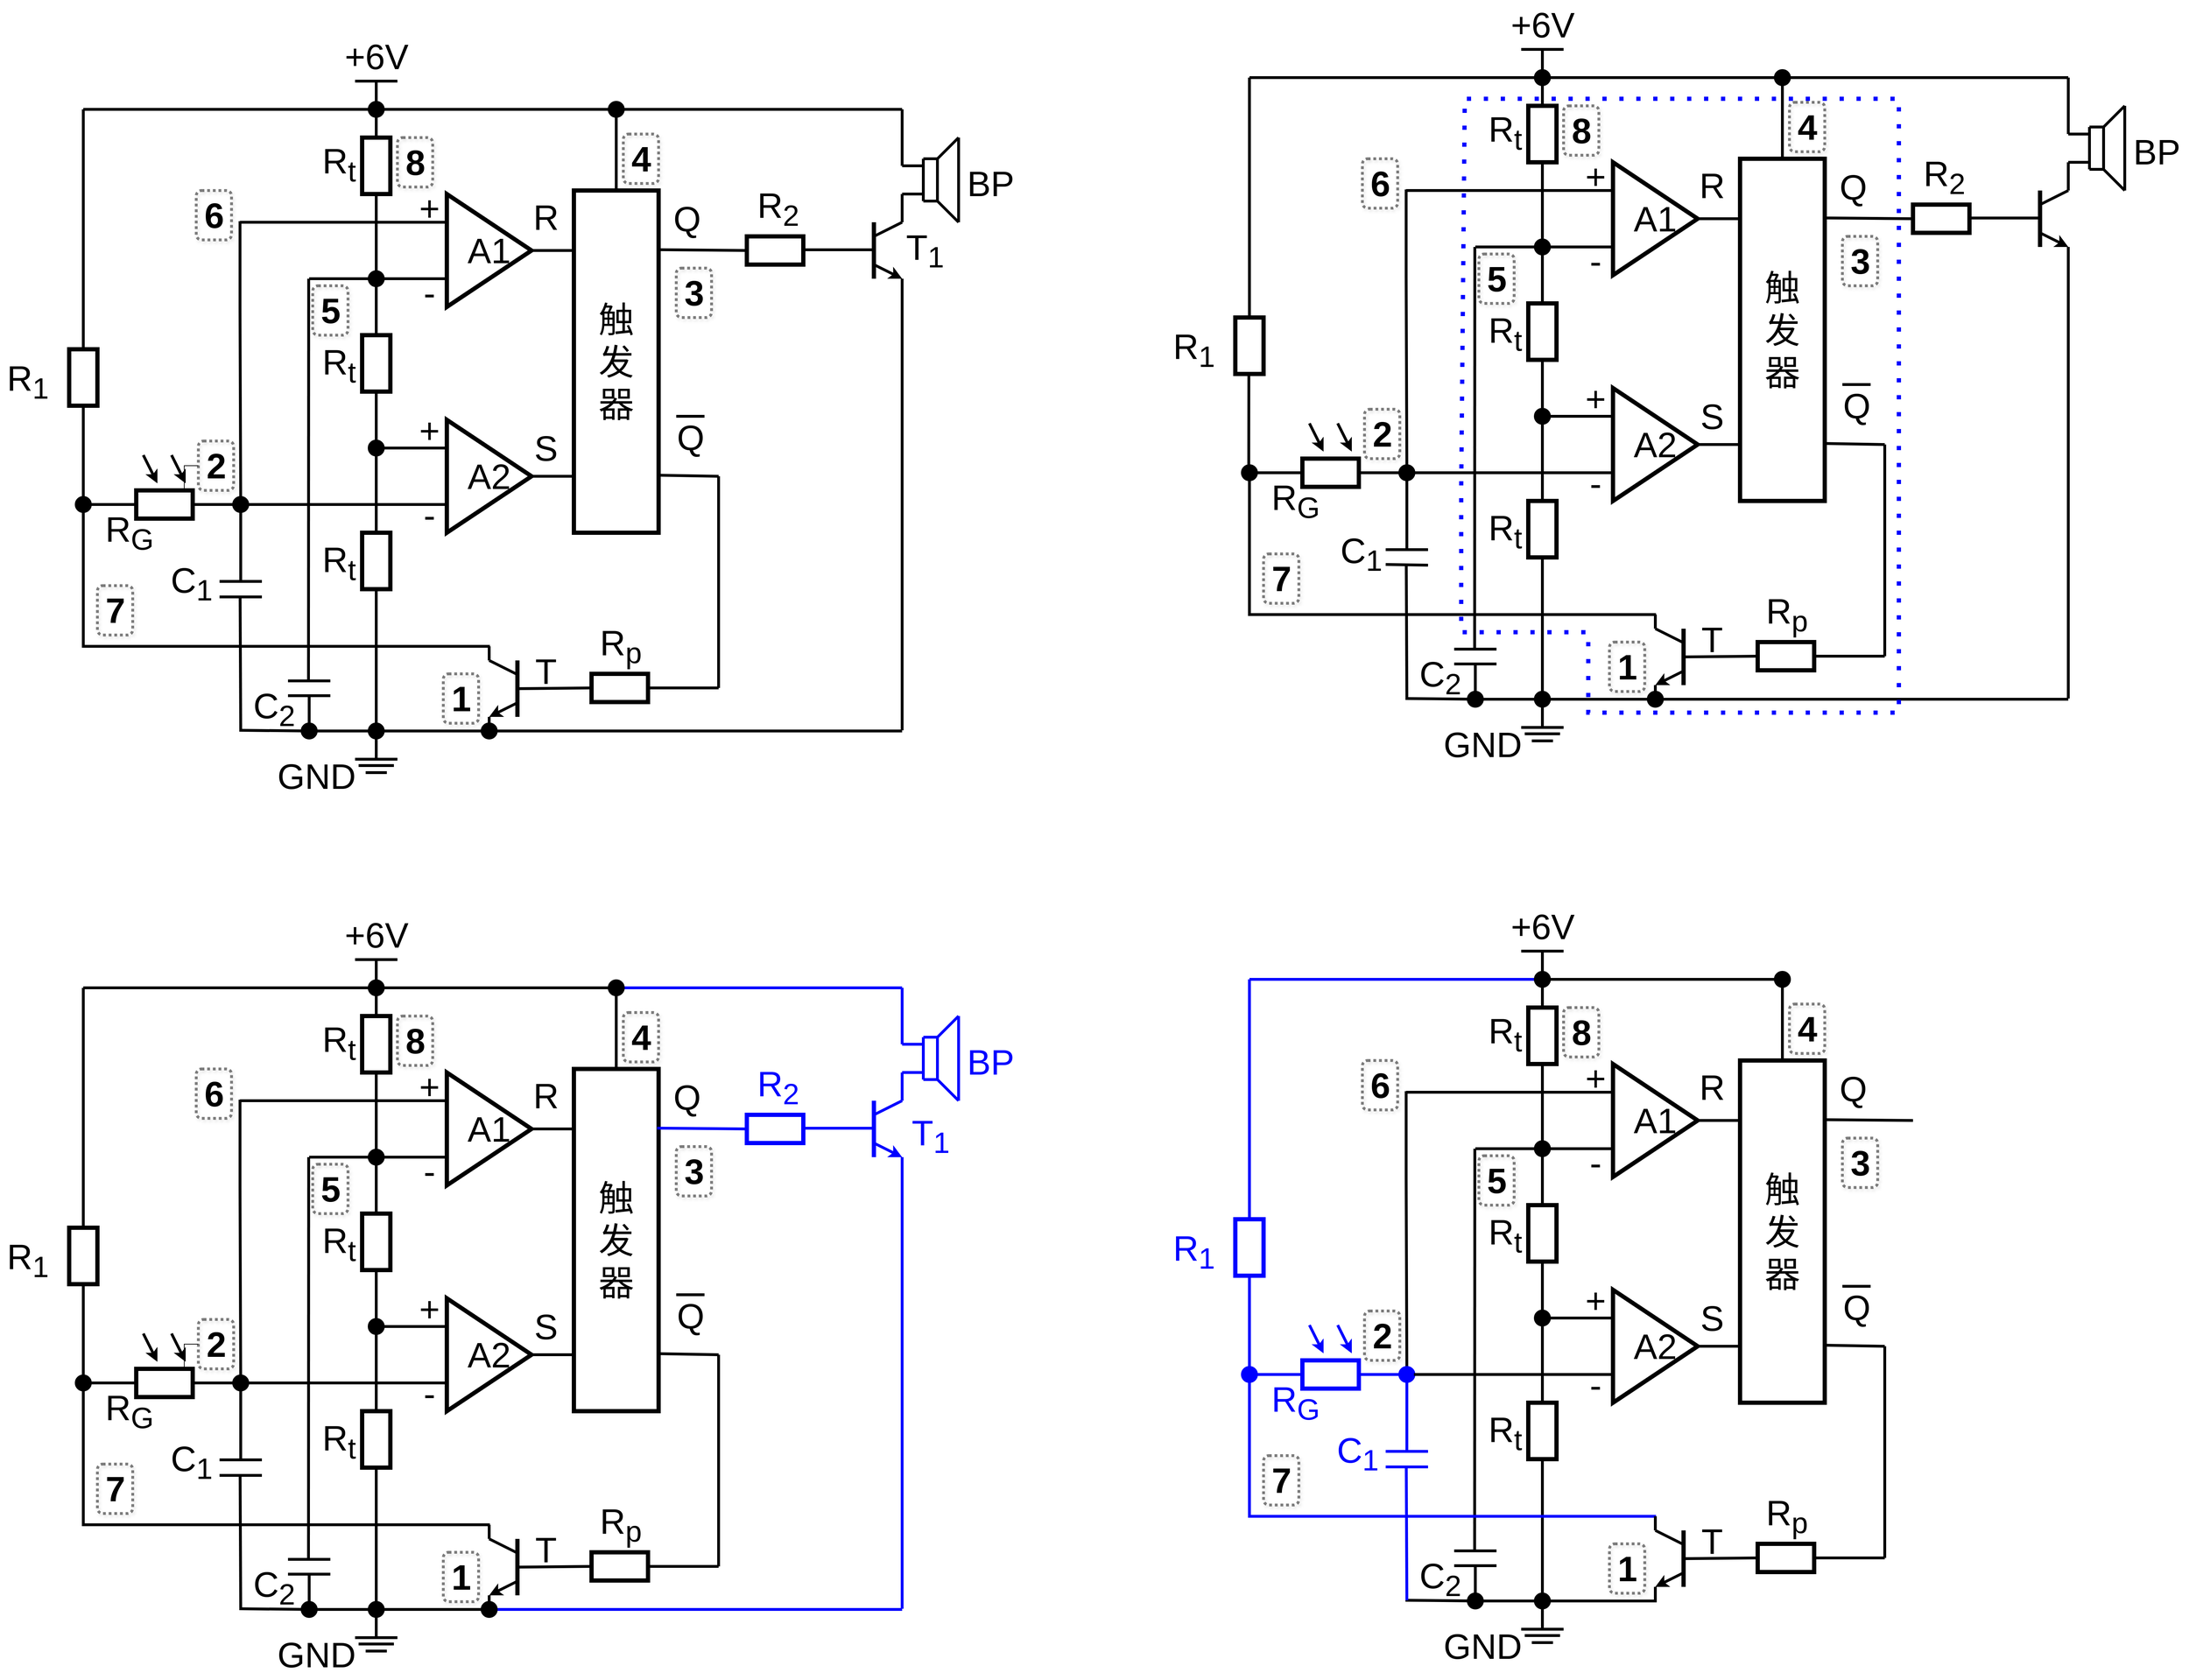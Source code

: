 <mxfile version="26.0.16">
  <diagram name="第 1 页" id="L52sDL9lHCh9jiwDanbU">
    <mxGraphModel dx="4206" dy="996" grid="1" gridSize="10" guides="1" tooltips="1" connect="1" arrows="1" fold="1" page="0" pageScale="1" pageWidth="827" pageHeight="1169" math="0" shadow="0">
      <root>
        <mxCell id="0" />
        <mxCell id="1" parent="0" />
        <mxCell id="GzJXIrjGMHA_x1KEQRFz-2" value="&lt;font style=&quot;font-size: 50px;&quot;&gt;A1&lt;/font&gt;" style="triangle;whiteSpace=wrap;html=1;strokeWidth=6;" parent="1" vertex="1">
          <mxGeometry x="275" y="240" width="120" height="160" as="geometry" />
        </mxCell>
        <mxCell id="GzJXIrjGMHA_x1KEQRFz-3" value="" style="endArrow=none;html=1;rounded=0;exitX=0;exitY=0.25;exitDx=0;exitDy=0;strokeWidth=4;" parent="1" edge="1">
          <mxGeometry width="50" height="50" relative="1" as="geometry">
            <mxPoint x="273" y="280" as="sourcePoint" />
            <mxPoint x="-18" y="280" as="targetPoint" />
          </mxGeometry>
        </mxCell>
        <mxCell id="GzJXIrjGMHA_x1KEQRFz-4" value="" style="endArrow=none;html=1;rounded=0;exitX=0;exitY=0.75;exitDx=0;exitDy=0;strokeWidth=4;" parent="1" source="GzJXIrjGMHA_x1KEQRFz-2" edge="1">
          <mxGeometry width="50" height="50" relative="1" as="geometry">
            <mxPoint x="295" y="360" as="sourcePoint" />
            <mxPoint x="80" y="360" as="targetPoint" />
          </mxGeometry>
        </mxCell>
        <mxCell id="GzJXIrjGMHA_x1KEQRFz-5" value="" style="endArrow=none;html=1;rounded=0;entryX=1;entryY=0.5;entryDx=0;entryDy=0;strokeWidth=4;" parent="1" target="GzJXIrjGMHA_x1KEQRFz-2" edge="1">
          <mxGeometry width="50" height="50" relative="1" as="geometry">
            <mxPoint x="455" y="320" as="sourcePoint" />
            <mxPoint x="255" y="380" as="targetPoint" />
          </mxGeometry>
        </mxCell>
        <mxCell id="GzJXIrjGMHA_x1KEQRFz-6" value="&lt;font style=&quot;font-size: 50px;&quot;&gt;+&lt;/font&gt;" style="text;html=1;align=center;verticalAlign=middle;resizable=0;points=[];autosize=1;strokeColor=none;fillColor=none;strokeWidth=4;" parent="1" vertex="1">
          <mxGeometry x="225" y="225" width="50" height="70" as="geometry" />
        </mxCell>
        <mxCell id="GzJXIrjGMHA_x1KEQRFz-7" value="&lt;font style=&quot;font-size: 50px;&quot;&gt;-&lt;/font&gt;" style="text;html=1;align=center;verticalAlign=middle;resizable=0;points=[];autosize=1;strokeColor=none;fillColor=none;strokeWidth=4;" parent="1" vertex="1">
          <mxGeometry x="230" y="345" width="40" height="70" as="geometry" />
        </mxCell>
        <mxCell id="GzJXIrjGMHA_x1KEQRFz-8" value="&lt;font style=&quot;font-size: 50px;&quot;&gt;A2&lt;/font&gt;" style="triangle;whiteSpace=wrap;html=1;strokeWidth=6;" parent="1" vertex="1">
          <mxGeometry x="275" y="560" width="120" height="160" as="geometry" />
        </mxCell>
        <mxCell id="GzJXIrjGMHA_x1KEQRFz-9" value="" style="endArrow=none;html=1;rounded=0;exitX=0;exitY=0.25;exitDx=0;exitDy=0;strokeWidth=4;" parent="1" source="GzJXIrjGMHA_x1KEQRFz-8" edge="1">
          <mxGeometry width="50" height="50" relative="1" as="geometry">
            <mxPoint x="315" y="680" as="sourcePoint" />
            <mxPoint x="175" y="600" as="targetPoint" />
          </mxGeometry>
        </mxCell>
        <mxCell id="GzJXIrjGMHA_x1KEQRFz-10" value="" style="endArrow=none;html=1;rounded=0;exitX=0;exitY=0.75;exitDx=0;exitDy=0;strokeWidth=4;entryX=0;entryY=0.5;entryDx=0;entryDy=0;" parent="1" source="GzJXIrjGMHA_x1KEQRFz-8" target="GzJXIrjGMHA_x1KEQRFz-74" edge="1">
          <mxGeometry width="50" height="50" relative="1" as="geometry">
            <mxPoint x="295" y="680" as="sourcePoint" />
            <mxPoint x="-120" y="680" as="targetPoint" />
          </mxGeometry>
        </mxCell>
        <mxCell id="GzJXIrjGMHA_x1KEQRFz-11" value="" style="endArrow=none;html=1;rounded=0;entryX=1;entryY=0.5;entryDx=0;entryDy=0;strokeWidth=4;" parent="1" target="GzJXIrjGMHA_x1KEQRFz-8" edge="1">
          <mxGeometry width="50" height="50" relative="1" as="geometry">
            <mxPoint x="455" y="640" as="sourcePoint" />
            <mxPoint x="255" y="700" as="targetPoint" />
          </mxGeometry>
        </mxCell>
        <mxCell id="GzJXIrjGMHA_x1KEQRFz-12" value="" style="rounded=0;whiteSpace=wrap;html=1;direction=south;strokeWidth=6;" parent="1" vertex="1">
          <mxGeometry x="155" y="160" width="40" height="80" as="geometry" />
        </mxCell>
        <mxCell id="GzJXIrjGMHA_x1KEQRFz-13" value="" style="rounded=0;whiteSpace=wrap;html=1;direction=south;fontStyle=1;strokeWidth=6;" parent="1" vertex="1">
          <mxGeometry x="155" y="440" width="40" height="80" as="geometry" />
        </mxCell>
        <mxCell id="GzJXIrjGMHA_x1KEQRFz-14" value="" style="rounded=0;whiteSpace=wrap;html=1;direction=south;strokeWidth=6;" parent="1" vertex="1">
          <mxGeometry x="155" y="720" width="40" height="80" as="geometry" />
        </mxCell>
        <mxCell id="GzJXIrjGMHA_x1KEQRFz-15" value="" style="endArrow=none;html=1;rounded=0;entryX=1;entryY=0.5;entryDx=0;entryDy=0;exitX=0;exitY=0.5;exitDx=0;exitDy=0;strokeWidth=4;" parent="1" source="GzJXIrjGMHA_x1KEQRFz-13" target="GzJXIrjGMHA_x1KEQRFz-12" edge="1">
          <mxGeometry width="50" height="50" relative="1" as="geometry">
            <mxPoint x="335" y="380" as="sourcePoint" />
            <mxPoint x="435" y="280" as="targetPoint" />
          </mxGeometry>
        </mxCell>
        <mxCell id="GzJXIrjGMHA_x1KEQRFz-16" value="" style="endArrow=none;html=1;rounded=0;entryX=1;entryY=0.5;entryDx=0;entryDy=0;exitX=0;exitY=0.5;exitDx=0;exitDy=0;strokeWidth=4;" parent="1" source="GzJXIrjGMHA_x1KEQRFz-14" target="GzJXIrjGMHA_x1KEQRFz-13" edge="1">
          <mxGeometry width="50" height="50" relative="1" as="geometry">
            <mxPoint x="195" y="460" as="sourcePoint" />
            <mxPoint x="195" y="260" as="targetPoint" />
          </mxGeometry>
        </mxCell>
        <mxCell id="GzJXIrjGMHA_x1KEQRFz-17" value="" style="ellipse;whiteSpace=wrap;html=1;aspect=fixed;fillColor=#000000;strokeWidth=4;" parent="1" vertex="1">
          <mxGeometry x="165" y="350" width="20" height="20" as="geometry" />
        </mxCell>
        <mxCell id="GzJXIrjGMHA_x1KEQRFz-18" value="" style="ellipse;whiteSpace=wrap;html=1;aspect=fixed;fillColor=#000000;strokeWidth=4;" parent="1" vertex="1">
          <mxGeometry x="165" y="590" width="20" height="20" as="geometry" />
        </mxCell>
        <mxCell id="GzJXIrjGMHA_x1KEQRFz-19" value="&lt;font style=&quot;font-size: 50px;&quot;&gt;触&lt;br&gt;发&lt;br&gt;器&lt;/font&gt;" style="rounded=0;whiteSpace=wrap;html=1;direction=south;strokeWidth=6;" parent="1" vertex="1">
          <mxGeometry x="455" y="235" width="120" height="485" as="geometry" />
        </mxCell>
        <mxCell id="GzJXIrjGMHA_x1KEQRFz-20" value="&lt;font style=&quot;font-size: 50px;&quot;&gt;+&lt;/font&gt;" style="text;html=1;align=center;verticalAlign=middle;resizable=0;points=[];autosize=1;strokeColor=none;fillColor=none;strokeWidth=4;" parent="1" vertex="1">
          <mxGeometry x="225" y="540" width="50" height="70" as="geometry" />
        </mxCell>
        <mxCell id="GzJXIrjGMHA_x1KEQRFz-21" value="&lt;font style=&quot;font-size: 50px;&quot;&gt;-&lt;/font&gt;" style="text;html=1;align=center;verticalAlign=middle;resizable=0;points=[];autosize=1;strokeColor=none;fillColor=none;strokeWidth=4;" parent="1" vertex="1">
          <mxGeometry x="230" y="660" width="40" height="70" as="geometry" />
        </mxCell>
        <mxCell id="GzJXIrjGMHA_x1KEQRFz-22" value="" style="endArrow=none;html=1;rounded=0;entryX=0;entryY=0.5;entryDx=0;entryDy=0;strokeWidth=4;" parent="1" target="GzJXIrjGMHA_x1KEQRFz-19" edge="1">
          <mxGeometry width="50" height="50" relative="1" as="geometry">
            <mxPoint x="515" y="120" as="sourcePoint" />
            <mxPoint x="395" y="380" as="targetPoint" />
          </mxGeometry>
        </mxCell>
        <mxCell id="GzJXIrjGMHA_x1KEQRFz-23" value="" style="endArrow=none;html=1;rounded=0;entryX=0;entryY=0.5;entryDx=0;entryDy=0;strokeWidth=4;" parent="1" target="GzJXIrjGMHA_x1KEQRFz-12" edge="1">
          <mxGeometry width="50" height="50" relative="1" as="geometry">
            <mxPoint x="175" y="120" as="sourcePoint" />
            <mxPoint x="395" y="380" as="targetPoint" />
          </mxGeometry>
        </mxCell>
        <mxCell id="GzJXIrjGMHA_x1KEQRFz-24" value="" style="endArrow=none;html=1;rounded=0;entryX=0.173;entryY=0.018;entryDx=0;entryDy=0;entryPerimeter=0;strokeWidth=4;exitX=1;exitY=0.5;exitDx=0;exitDy=0;" parent="1" source="GzJXIrjGMHA_x1KEQRFz-118" target="GzJXIrjGMHA_x1KEQRFz-19" edge="1">
          <mxGeometry width="50" height="50" relative="1" as="geometry">
            <mxPoint x="655" y="319" as="sourcePoint" />
            <mxPoint x="535" y="380" as="targetPoint" />
          </mxGeometry>
        </mxCell>
        <mxCell id="GzJXIrjGMHA_x1KEQRFz-25" value="" style="endArrow=none;html=1;rounded=0;strokeWidth=4;entryX=0.832;entryY=0.011;entryDx=0;entryDy=0;entryPerimeter=0;" parent="1" target="GzJXIrjGMHA_x1KEQRFz-19" edge="1">
          <mxGeometry width="50" height="50" relative="1" as="geometry">
            <mxPoint x="660" y="640" as="sourcePoint" />
            <mxPoint x="590" y="637" as="targetPoint" />
          </mxGeometry>
        </mxCell>
        <mxCell id="GzJXIrjGMHA_x1KEQRFz-26" value="" style="endArrow=none;html=1;rounded=0;strokeWidth=4;" parent="1" edge="1">
          <mxGeometry width="50" height="50" relative="1" as="geometry">
            <mxPoint x="660" y="940" as="sourcePoint" />
            <mxPoint x="660" y="640" as="targetPoint" />
          </mxGeometry>
        </mxCell>
        <mxCell id="GzJXIrjGMHA_x1KEQRFz-27" value="" style="endArrow=none;html=1;rounded=0;strokeWidth=4;entryX=1;entryY=0.5;entryDx=0;entryDy=0;" parent="1" target="AmU1rEibUEeicyL6Ko4S-1" edge="1">
          <mxGeometry width="50" height="50" relative="1" as="geometry">
            <mxPoint x="375" y="941" as="sourcePoint" />
            <mxPoint x="500" y="941" as="targetPoint" />
          </mxGeometry>
        </mxCell>
        <mxCell id="GzJXIrjGMHA_x1KEQRFz-33" value="" style="endArrow=none;html=1;rounded=0;strokeWidth=4;" parent="1" edge="1">
          <mxGeometry width="50" height="50" relative="1" as="geometry">
            <mxPoint x="69.0" y="1000.911" as="sourcePoint" />
            <mxPoint x="-19" y="1000" as="targetPoint" />
          </mxGeometry>
        </mxCell>
        <mxCell id="GzJXIrjGMHA_x1KEQRFz-35" value="" style="endArrow=none;html=1;rounded=0;entryX=1;entryY=0.5;entryDx=0;entryDy=0;strokeWidth=4;" parent="1" source="GzJXIrjGMHA_x1KEQRFz-37" target="GzJXIrjGMHA_x1KEQRFz-14" edge="1">
          <mxGeometry width="50" height="50" relative="1" as="geometry">
            <mxPoint x="175" y="1020" as="sourcePoint" />
            <mxPoint x="355" y="810" as="targetPoint" />
          </mxGeometry>
        </mxCell>
        <mxCell id="GzJXIrjGMHA_x1KEQRFz-36" value="" style="endArrow=none;html=1;rounded=0;entryX=1;entryY=0.5;entryDx=0;entryDy=0;strokeWidth=4;" parent="1" target="GzJXIrjGMHA_x1KEQRFz-37" edge="1">
          <mxGeometry width="50" height="50" relative="1" as="geometry">
            <mxPoint x="175" y="1001" as="sourcePoint" />
            <mxPoint x="175" y="781" as="targetPoint" />
          </mxGeometry>
        </mxCell>
        <mxCell id="GzJXIrjGMHA_x1KEQRFz-37" value="" style="ellipse;whiteSpace=wrap;html=1;aspect=fixed;fillColor=#000000;strokeWidth=4;" parent="1" vertex="1">
          <mxGeometry x="165" y="991" width="20" height="20" as="geometry" />
        </mxCell>
        <mxCell id="GzJXIrjGMHA_x1KEQRFz-38" value="&lt;font style=&quot;font-size: 50px;&quot;&gt;6&lt;/font&gt;" style="text;html=1;align=center;verticalAlign=middle;resizable=0;points=[];autosize=1;strokeColor=default;fillColor=none;rounded=1;fontStyle=1;strokeWidth=4;dashed=1;opacity=50;shadow=1;glass=1;dashPattern=1 1;" parent="1" vertex="1">
          <mxGeometry x="-80" y="235" width="50" height="70" as="geometry" />
        </mxCell>
        <mxCell id="GzJXIrjGMHA_x1KEQRFz-39" value="&lt;font style=&quot;font-size: 50px;&quot;&gt;&lt;b&gt;5&lt;/b&gt;&lt;/font&gt;" style="text;html=1;align=center;verticalAlign=middle;resizable=0;points=[];autosize=1;strokeColor=default;fillColor=none;strokeWidth=4;dashed=1;opacity=50;rounded=1;shadow=1;glass=1;dashPattern=1 1;" parent="1" vertex="1">
          <mxGeometry x="85" y="370" width="50" height="70" as="geometry" />
        </mxCell>
        <mxCell id="GzJXIrjGMHA_x1KEQRFz-40" value="&lt;font style=&quot;font-size: 50px;&quot;&gt;&lt;b&gt;2&lt;/b&gt;&lt;/font&gt;" style="text;html=1;align=center;verticalAlign=middle;resizable=0;points=[];autosize=1;strokeColor=default;fillColor=none;strokeWidth=4;dashed=1;opacity=50;rounded=1;shadow=1;glass=1;dashPattern=1 1;" parent="1" vertex="1">
          <mxGeometry x="-77" y="590" width="50" height="70" as="geometry" />
        </mxCell>
        <mxCell id="GzJXIrjGMHA_x1KEQRFz-41" value="&lt;font style=&quot;font-size: 50px;&quot;&gt;&lt;b&gt;7&lt;/b&gt;&lt;/font&gt;" style="text;html=1;align=center;verticalAlign=middle;resizable=0;points=[];autosize=1;strokeColor=default;fillColor=none;strokeWidth=4;dashed=1;opacity=50;rounded=1;shadow=1;glass=1;dashPattern=1 1;" parent="1" vertex="1">
          <mxGeometry x="-220" y="795" width="50" height="70" as="geometry" />
        </mxCell>
        <mxCell id="GzJXIrjGMHA_x1KEQRFz-42" value="&lt;font style=&quot;font-size: 50px;&quot;&gt;&lt;b&gt;1&lt;/b&gt;&lt;/font&gt;" style="text;html=1;align=center;verticalAlign=middle;resizable=0;points=[];autosize=1;strokeColor=default;fillColor=none;strokeWidth=4;dashed=1;opacity=50;rounded=1;shadow=1;glass=1;dashPattern=1 1;" parent="1" vertex="1">
          <mxGeometry x="270" y="920" width="50" height="70" as="geometry" />
        </mxCell>
        <mxCell id="GzJXIrjGMHA_x1KEQRFz-46" value="&lt;font style=&quot;font-size: 50px;&quot;&gt;R&lt;/font&gt;" style="text;html=1;align=center;verticalAlign=middle;resizable=0;points=[];autosize=1;strokeColor=none;fillColor=none;strokeWidth=4;" parent="1" vertex="1">
          <mxGeometry x="385" y="238" width="60" height="70" as="geometry" />
        </mxCell>
        <mxCell id="GzJXIrjGMHA_x1KEQRFz-47" value="&lt;span style=&quot;font-size: 50px;&quot;&gt;S&lt;/span&gt;" style="text;html=1;align=center;verticalAlign=middle;resizable=0;points=[];autosize=1;strokeColor=none;fillColor=none;strokeWidth=4;" parent="1" vertex="1">
          <mxGeometry x="385" y="565" width="60" height="70" as="geometry" />
        </mxCell>
        <mxCell id="GzJXIrjGMHA_x1KEQRFz-48" value="&lt;span style=&quot;font-size: 50px;&quot;&gt;Q&lt;/span&gt;" style="text;html=1;align=center;verticalAlign=middle;resizable=0;points=[];autosize=1;strokeColor=none;fillColor=none;strokeWidth=4;" parent="1" vertex="1">
          <mxGeometry x="585" y="240" width="60" height="70" as="geometry" />
        </mxCell>
        <mxCell id="GzJXIrjGMHA_x1KEQRFz-51" value="&lt;span style=&quot;font-size: 50px;&quot;&gt;T&lt;/span&gt;" style="text;html=1;align=center;verticalAlign=middle;resizable=0;points=[];autosize=1;strokeColor=none;fillColor=none;strokeWidth=4;" parent="1" vertex="1">
          <mxGeometry x="390" y="881" width="50" height="70" as="geometry" />
        </mxCell>
        <mxCell id="GzJXIrjGMHA_x1KEQRFz-52" value="&lt;font style=&quot;font-size: 50px;&quot;&gt;8&lt;/font&gt;" style="text;html=1;align=center;verticalAlign=middle;resizable=0;points=[];autosize=1;strokeColor=default;fillColor=none;rounded=1;fontStyle=1;strokeWidth=4;dashed=1;opacity=50;shadow=1;glass=1;dashPattern=1 1;" parent="1" vertex="1">
          <mxGeometry x="205" y="160" width="50" height="70" as="geometry" />
        </mxCell>
        <mxCell id="GzJXIrjGMHA_x1KEQRFz-53" value="&lt;font style=&quot;font-size: 50px;&quot;&gt;4&lt;/font&gt;" style="text;html=1;align=center;verticalAlign=middle;resizable=0;points=[];autosize=1;strokeColor=default;fillColor=none;rounded=1;fontStyle=1;strokeWidth=4;dashed=1;opacity=50;shadow=1;glass=1;dashPattern=1 1;" parent="1" vertex="1">
          <mxGeometry x="525" y="155" width="50" height="70" as="geometry" />
        </mxCell>
        <mxCell id="GzJXIrjGMHA_x1KEQRFz-54" value="&lt;font style=&quot;font-size: 50px;&quot;&gt;3&lt;/font&gt;" style="text;html=1;align=center;verticalAlign=middle;resizable=0;points=[];autosize=1;strokeColor=default;fillColor=none;rounded=1;fontStyle=1;strokeWidth=4;dashed=1;opacity=50;shadow=1;glass=1;dashPattern=1 1;" parent="1" vertex="1">
          <mxGeometry x="600" y="345" width="50" height="70" as="geometry" />
        </mxCell>
        <mxCell id="GzJXIrjGMHA_x1KEQRFz-55" value="" style="endArrow=none;html=1;rounded=0;strokeWidth=4;" parent="1" edge="1">
          <mxGeometry width="50" height="50" relative="1" as="geometry">
            <mxPoint x="-17.031" y="671.0" as="sourcePoint" />
            <mxPoint x="-18" y="278.5" as="targetPoint" />
            <Array as="points">
              <mxPoint x="-18" y="402" />
            </Array>
          </mxGeometry>
        </mxCell>
        <mxCell id="GzJXIrjGMHA_x1KEQRFz-62" value="" style="endArrow=none;html=1;rounded=0;strokeWidth=4;" parent="1" edge="1">
          <mxGeometry width="50" height="50" relative="1" as="geometry">
            <mxPoint x="79" y="930" as="sourcePoint" />
            <mxPoint x="79.29" y="360" as="targetPoint" />
          </mxGeometry>
        </mxCell>
        <mxCell id="GzJXIrjGMHA_x1KEQRFz-65" value="" style="endArrow=none;html=1;rounded=0;strokeWidth=4;" parent="1" edge="1">
          <mxGeometry width="50" height="50" relative="1" as="geometry">
            <mxPoint x="80" y="950" as="sourcePoint" />
            <mxPoint x="80" y="1000" as="targetPoint" />
          </mxGeometry>
        </mxCell>
        <mxCell id="GzJXIrjGMHA_x1KEQRFz-68" value="" style="ellipse;whiteSpace=wrap;html=1;aspect=fixed;fillColor=#000000;strokeWidth=4;" parent="1" vertex="1">
          <mxGeometry x="-27" y="670" width="20" height="20" as="geometry" />
        </mxCell>
        <mxCell id="GzJXIrjGMHA_x1KEQRFz-74" value="" style="rounded=0;whiteSpace=wrap;html=1;direction=south;strokeWidth=6;rotation=90;" parent="1" vertex="1">
          <mxGeometry x="-145" y="640" width="40" height="80" as="geometry" />
        </mxCell>
        <mxCell id="GzJXIrjGMHA_x1KEQRFz-87" value="" style="ellipse;whiteSpace=wrap;html=1;aspect=fixed;fillColor=#000000;strokeWidth=4;" parent="1" vertex="1">
          <mxGeometry x="-250" y="670" width="20" height="20" as="geometry" />
        </mxCell>
        <mxCell id="GzJXIrjGMHA_x1KEQRFz-90" value="" style="endArrow=none;html=1;rounded=0;strokeWidth=4;" parent="1" source="GzJXIrjGMHA_x1KEQRFz-112" edge="1">
          <mxGeometry width="50" height="50" relative="1" as="geometry">
            <mxPoint x="-240" y="120" as="sourcePoint" />
            <mxPoint x="920" y="120" as="targetPoint" />
          </mxGeometry>
        </mxCell>
        <mxCell id="GzJXIrjGMHA_x1KEQRFz-92" value="" style="rounded=0;whiteSpace=wrap;html=1;direction=south;strokeWidth=6;" parent="1" vertex="1">
          <mxGeometry x="-260" y="460" width="40" height="80" as="geometry" />
        </mxCell>
        <mxCell id="GzJXIrjGMHA_x1KEQRFz-100" value="" style="group;direction=east;rotation=90;flipH=1;" parent="1" vertex="1" connectable="0">
          <mxGeometry x="-145" y="600" width="40" height="60" as="geometry" />
        </mxCell>
        <mxCell id="GzJXIrjGMHA_x1KEQRFz-77" value="" style="endArrow=classic;html=1;rounded=0;strokeWidth=4;" parent="GzJXIrjGMHA_x1KEQRFz-100" edge="1">
          <mxGeometry width="50" height="50" relative="1" as="geometry">
            <mxPoint x="-10" y="10" as="sourcePoint" />
            <mxPoint x="10" y="50" as="targetPoint" />
          </mxGeometry>
        </mxCell>
        <mxCell id="GzJXIrjGMHA_x1KEQRFz-78" value="" style="endArrow=classic;html=1;rounded=0;strokeWidth=4;" parent="GzJXIrjGMHA_x1KEQRFz-100" edge="1">
          <mxGeometry width="50" height="50" relative="1" as="geometry">
            <mxPoint x="30" y="10" as="sourcePoint" />
            <mxPoint x="50" y="50" as="targetPoint" />
          </mxGeometry>
        </mxCell>
        <mxCell id="GzJXIrjGMHA_x1KEQRFz-101" value="" style="endArrow=none;html=1;rounded=0;strokeWidth=4;entryX=0;entryY=0.5;entryDx=0;entryDy=0;" parent="1" target="GzJXIrjGMHA_x1KEQRFz-92" edge="1">
          <mxGeometry width="50" height="50" relative="1" as="geometry">
            <mxPoint x="-240" y="120" as="sourcePoint" />
            <mxPoint x="-240" y="450" as="targetPoint" />
          </mxGeometry>
        </mxCell>
        <mxCell id="GzJXIrjGMHA_x1KEQRFz-102" value="" style="endArrow=none;html=1;rounded=0;strokeWidth=4;entryX=0;entryY=0.5;entryDx=0;entryDy=0;" parent="1" target="GzJXIrjGMHA_x1KEQRFz-87" edge="1">
          <mxGeometry width="50" height="50" relative="1" as="geometry">
            <mxPoint x="-240.83" y="541" as="sourcePoint" />
            <mxPoint x="-241" y="697" as="targetPoint" />
            <Array as="points">
              <mxPoint x="-241" y="682" />
            </Array>
          </mxGeometry>
        </mxCell>
        <mxCell id="GzJXIrjGMHA_x1KEQRFz-97" value="" style="endArrow=none;html=1;rounded=0;strokeWidth=4;" parent="1" edge="1">
          <mxGeometry width="50" height="50" relative="1" as="geometry">
            <mxPoint x="-17.83" y="810" as="sourcePoint" />
            <mxPoint x="-17" y="1000" as="targetPoint" />
          </mxGeometry>
        </mxCell>
        <mxCell id="GzJXIrjGMHA_x1KEQRFz-98" value="" style="endArrow=none;html=1;rounded=0;strokeWidth=4;" parent="1" edge="1">
          <mxGeometry width="50" height="50" relative="1" as="geometry">
            <mxPoint x="-17" y="790.515" as="sourcePoint" />
            <mxPoint x="-17" y="680" as="targetPoint" />
          </mxGeometry>
        </mxCell>
        <mxCell id="GzJXIrjGMHA_x1KEQRFz-104" value="&lt;font style=&quot;font-size: 50px;&quot;&gt;R&lt;sub&gt;1&lt;/sub&gt;&lt;/font&gt;" style="text;html=1;align=center;verticalAlign=middle;resizable=0;points=[];autosize=1;strokeColor=none;fillColor=none;strokeWidth=4;" parent="1" vertex="1">
          <mxGeometry x="-358" y="465" width="77" height="81" as="geometry" />
        </mxCell>
        <mxCell id="GzJXIrjGMHA_x1KEQRFz-105" value="&lt;font style=&quot;font-size: 50px;&quot;&gt;R&lt;sub&gt;G&lt;/sub&gt;&lt;/font&gt;" style="text;html=1;align=center;verticalAlign=middle;resizable=0;points=[];autosize=1;strokeColor=none;fillColor=none;strokeWidth=4;" parent="1" vertex="1">
          <mxGeometry x="-220" y="680" width="90" height="80" as="geometry" />
        </mxCell>
        <mxCell id="GzJXIrjGMHA_x1KEQRFz-106" value="&lt;font style=&quot;font-size: 50px;&quot;&gt;C&lt;sub&gt;1&lt;/sub&gt;&lt;/font&gt;" style="text;html=1;align=center;verticalAlign=middle;resizable=0;points=[];autosize=1;strokeColor=none;fillColor=none;strokeWidth=4;" parent="1" vertex="1">
          <mxGeometry x="-122" y="755" width="80" height="80" as="geometry" />
        </mxCell>
        <mxCell id="GzJXIrjGMHA_x1KEQRFz-107" value="&lt;font style=&quot;font-size: 50px;&quot;&gt;C&lt;sub&gt;2&lt;/sub&gt;&lt;/font&gt;" style="text;html=1;align=center;verticalAlign=middle;resizable=0;points=[];autosize=1;strokeColor=none;fillColor=none;strokeWidth=4;" parent="1" vertex="1">
          <mxGeometry x="-10" y="930" width="80" height="80" as="geometry" />
        </mxCell>
        <mxCell id="GzJXIrjGMHA_x1KEQRFz-108" value="" style="group" parent="1" vertex="1" connectable="0">
          <mxGeometry x="50" y="930" width="60" height="21" as="geometry" />
        </mxCell>
        <mxCell id="GzJXIrjGMHA_x1KEQRFz-63" value="" style="endArrow=none;html=1;rounded=0;strokeWidth=4;" parent="GzJXIrjGMHA_x1KEQRFz-108" edge="1">
          <mxGeometry width="50" height="50" relative="1" as="geometry">
            <mxPoint as="sourcePoint" />
            <mxPoint x="60" as="targetPoint" />
          </mxGeometry>
        </mxCell>
        <mxCell id="GzJXIrjGMHA_x1KEQRFz-64" value="" style="endArrow=none;html=1;rounded=0;strokeWidth=4;" parent="GzJXIrjGMHA_x1KEQRFz-108" edge="1">
          <mxGeometry width="50" height="50" relative="1" as="geometry">
            <mxPoint y="21" as="sourcePoint" />
            <mxPoint x="60" y="21" as="targetPoint" />
          </mxGeometry>
        </mxCell>
        <mxCell id="GzJXIrjGMHA_x1KEQRFz-109" value="" style="group" parent="1" vertex="1" connectable="0">
          <mxGeometry x="-47" y="789" width="60" height="22" as="geometry" />
        </mxCell>
        <mxCell id="GzJXIrjGMHA_x1KEQRFz-95" value="" style="endArrow=none;html=1;rounded=0;strokeWidth=4;" parent="GzJXIrjGMHA_x1KEQRFz-109" edge="1">
          <mxGeometry width="50" height="50" relative="1" as="geometry">
            <mxPoint as="sourcePoint" />
            <mxPoint x="60" as="targetPoint" />
          </mxGeometry>
        </mxCell>
        <mxCell id="GzJXIrjGMHA_x1KEQRFz-96" value="" style="endArrow=none;html=1;rounded=0;strokeWidth=4;" parent="GzJXIrjGMHA_x1KEQRFz-109" edge="1">
          <mxGeometry width="50" height="50" relative="1" as="geometry">
            <mxPoint y="21" as="sourcePoint" />
            <mxPoint x="60" y="22" as="targetPoint" />
          </mxGeometry>
        </mxCell>
        <mxCell id="GzJXIrjGMHA_x1KEQRFz-111" value="" style="endArrow=none;html=1;rounded=0;strokeWidth=4;" parent="1" target="GzJXIrjGMHA_x1KEQRFz-110" edge="1">
          <mxGeometry width="50" height="50" relative="1" as="geometry">
            <mxPoint x="-240" y="120" as="sourcePoint" />
            <mxPoint x="680" y="120" as="targetPoint" />
          </mxGeometry>
        </mxCell>
        <mxCell id="GzJXIrjGMHA_x1KEQRFz-110" value="" style="ellipse;whiteSpace=wrap;html=1;aspect=fixed;fillColor=#000000;strokeWidth=4;" parent="1" vertex="1">
          <mxGeometry x="165" y="110" width="20" height="20" as="geometry" />
        </mxCell>
        <mxCell id="GzJXIrjGMHA_x1KEQRFz-113" value="" style="endArrow=none;html=1;rounded=0;strokeWidth=4;" parent="1" source="GzJXIrjGMHA_x1KEQRFz-110" target="GzJXIrjGMHA_x1KEQRFz-112" edge="1">
          <mxGeometry width="50" height="50" relative="1" as="geometry">
            <mxPoint x="185" y="120" as="sourcePoint" />
            <mxPoint x="680" y="120" as="targetPoint" />
          </mxGeometry>
        </mxCell>
        <mxCell id="GzJXIrjGMHA_x1KEQRFz-112" value="" style="ellipse;whiteSpace=wrap;html=1;aspect=fixed;fillColor=#000000;strokeWidth=4;" parent="1" vertex="1">
          <mxGeometry x="505" y="110" width="20" height="20" as="geometry" />
        </mxCell>
        <mxCell id="GzJXIrjGMHA_x1KEQRFz-115" value="" style="endArrow=none;html=1;rounded=0;strokeWidth=4;" parent="1" source="GzJXIrjGMHA_x1KEQRFz-137" target="GzJXIrjGMHA_x1KEQRFz-114" edge="1">
          <mxGeometry width="50" height="50" relative="1" as="geometry">
            <mxPoint x="920" y="1001" as="sourcePoint" />
            <mxPoint x="-120" y="1000" as="targetPoint" />
          </mxGeometry>
        </mxCell>
        <mxCell id="GzJXIrjGMHA_x1KEQRFz-114" value="" style="ellipse;whiteSpace=wrap;html=1;aspect=fixed;fillColor=#000000;strokeWidth=4;" parent="1" vertex="1">
          <mxGeometry x="70" y="991" width="20" height="20" as="geometry" />
        </mxCell>
        <mxCell id="GzJXIrjGMHA_x1KEQRFz-117" value="" style="group" parent="1" vertex="1" connectable="0">
          <mxGeometry x="590" y="550" width="60" height="70" as="geometry" />
        </mxCell>
        <mxCell id="GzJXIrjGMHA_x1KEQRFz-49" value="&lt;font style=&quot;font-size: 50px;&quot;&gt;Q&lt;/font&gt;" style="text;html=1;align=center;verticalAlign=middle;resizable=0;points=[];autosize=1;strokeColor=none;fillColor=none;strokeWidth=4;" parent="GzJXIrjGMHA_x1KEQRFz-117" vertex="1">
          <mxGeometry width="60" height="70" as="geometry" />
        </mxCell>
        <mxCell id="GzJXIrjGMHA_x1KEQRFz-50" value="" style="endArrow=none;html=1;rounded=0;strokeWidth=4;" parent="GzJXIrjGMHA_x1KEQRFz-117" edge="1">
          <mxGeometry width="50" height="50" relative="1" as="geometry">
            <mxPoint x="50" y="5" as="sourcePoint" />
            <mxPoint x="10" y="5" as="targetPoint" />
          </mxGeometry>
        </mxCell>
        <mxCell id="GzJXIrjGMHA_x1KEQRFz-118" value="" style="rounded=0;whiteSpace=wrap;html=1;direction=west;strokeWidth=6;" parent="1" vertex="1">
          <mxGeometry x="700" y="300" width="80" height="40" as="geometry" />
        </mxCell>
        <mxCell id="GzJXIrjGMHA_x1KEQRFz-119" value="" style="endArrow=none;html=1;rounded=0;entryX=0.173;entryY=0.018;entryDx=0;entryDy=0;entryPerimeter=0;strokeWidth=4;" parent="1" edge="1">
          <mxGeometry width="50" height="50" relative="1" as="geometry">
            <mxPoint x="880" y="319" as="sourcePoint" />
            <mxPoint x="780" y="319" as="targetPoint" />
          </mxGeometry>
        </mxCell>
        <mxCell id="GzJXIrjGMHA_x1KEQRFz-34" value="" style="endArrow=none;html=1;rounded=0;strokeWidth=4;entryX=0.5;entryY=1;entryDx=0;entryDy=0;" parent="1" target="GzJXIrjGMHA_x1KEQRFz-87" edge="1">
          <mxGeometry width="50" height="50" relative="1" as="geometry">
            <mxPoint x="336" y="881" as="sourcePoint" />
            <mxPoint x="-290" y="750" as="targetPoint" />
            <Array as="points">
              <mxPoint x="-240" y="881" />
            </Array>
          </mxGeometry>
        </mxCell>
        <mxCell id="GzJXIrjGMHA_x1KEQRFz-129" value="" style="endArrow=none;html=1;rounded=0;strokeWidth=4;" parent="1" edge="1">
          <mxGeometry width="50" height="50" relative="1" as="geometry">
            <mxPoint x="920" y="280" as="sourcePoint" />
            <mxPoint x="920" y="240" as="targetPoint" />
          </mxGeometry>
        </mxCell>
        <mxCell id="GzJXIrjGMHA_x1KEQRFz-133" value="" style="endArrow=none;html=1;rounded=0;strokeWidth=4;" parent="1" edge="1">
          <mxGeometry width="50" height="50" relative="1" as="geometry">
            <mxPoint x="920" y="360" as="sourcePoint" />
            <mxPoint x="920" y="1000" as="targetPoint" />
          </mxGeometry>
        </mxCell>
        <mxCell id="GzJXIrjGMHA_x1KEQRFz-134" value="" style="group" parent="1" vertex="1" connectable="0">
          <mxGeometry x="880" y="280" width="40" height="80" as="geometry" />
        </mxCell>
        <mxCell id="GzJXIrjGMHA_x1KEQRFz-130" value="" style="endArrow=none;html=1;rounded=0;strokeWidth=6;" parent="GzJXIrjGMHA_x1KEQRFz-134" edge="1">
          <mxGeometry width="50" height="50" relative="1" as="geometry">
            <mxPoint y="80" as="sourcePoint" />
            <mxPoint as="targetPoint" />
          </mxGeometry>
        </mxCell>
        <mxCell id="GzJXIrjGMHA_x1KEQRFz-131" value="" style="endArrow=none;html=1;rounded=0;strokeWidth=4;" parent="GzJXIrjGMHA_x1KEQRFz-134" edge="1">
          <mxGeometry width="50" height="50" relative="1" as="geometry">
            <mxPoint y="20" as="sourcePoint" />
            <mxPoint x="40" as="targetPoint" />
          </mxGeometry>
        </mxCell>
        <mxCell id="GzJXIrjGMHA_x1KEQRFz-132" value="" style="endArrow=classic;html=1;rounded=0;strokeWidth=4;" parent="GzJXIrjGMHA_x1KEQRFz-134" edge="1">
          <mxGeometry width="50" height="50" relative="1" as="geometry">
            <mxPoint y="60" as="sourcePoint" />
            <mxPoint x="40" y="80" as="targetPoint" />
          </mxGeometry>
        </mxCell>
        <mxCell id="GzJXIrjGMHA_x1KEQRFz-135" value="" style="endArrow=none;html=1;rounded=0;strokeWidth=4;" parent="1" edge="1">
          <mxGeometry width="50" height="50" relative="1" as="geometry">
            <mxPoint x="920" y="200" as="sourcePoint" />
            <mxPoint x="920" y="120" as="targetPoint" />
          </mxGeometry>
        </mxCell>
        <mxCell id="GzJXIrjGMHA_x1KEQRFz-31" value="" style="endArrow=none;html=1;rounded=0;strokeWidth=4;" parent="1" edge="1">
          <mxGeometry width="50" height="50" relative="1" as="geometry">
            <mxPoint x="335" y="901" as="sourcePoint" />
            <mxPoint x="335" y="881" as="targetPoint" />
          </mxGeometry>
        </mxCell>
        <mxCell id="GzJXIrjGMHA_x1KEQRFz-32" value="" style="endArrow=none;html=1;rounded=0;strokeWidth=4;" parent="1" edge="1">
          <mxGeometry width="50" height="50" relative="1" as="geometry">
            <mxPoint x="335" y="981" as="sourcePoint" />
            <mxPoint x="335" y="1001" as="targetPoint" />
          </mxGeometry>
        </mxCell>
        <mxCell id="GzJXIrjGMHA_x1KEQRFz-141" value="" style="group" parent="1" vertex="1" connectable="0">
          <mxGeometry x="335" y="901" width="40" height="80" as="geometry" />
        </mxCell>
        <mxCell id="GzJXIrjGMHA_x1KEQRFz-28" value="" style="endArrow=none;html=1;rounded=0;strokeWidth=6;" parent="GzJXIrjGMHA_x1KEQRFz-141" edge="1">
          <mxGeometry width="50" height="50" relative="1" as="geometry">
            <mxPoint x="40" y="80" as="sourcePoint" />
            <mxPoint x="40" as="targetPoint" />
          </mxGeometry>
        </mxCell>
        <mxCell id="GzJXIrjGMHA_x1KEQRFz-29" value="" style="endArrow=none;html=1;rounded=0;strokeWidth=4;" parent="GzJXIrjGMHA_x1KEQRFz-141" edge="1">
          <mxGeometry width="50" height="50" relative="1" as="geometry">
            <mxPoint x="40" y="20" as="sourcePoint" />
            <mxPoint as="targetPoint" />
          </mxGeometry>
        </mxCell>
        <mxCell id="GzJXIrjGMHA_x1KEQRFz-30" value="" style="endArrow=classic;html=1;rounded=0;strokeWidth=4;" parent="GzJXIrjGMHA_x1KEQRFz-141" edge="1">
          <mxGeometry width="50" height="50" relative="1" as="geometry">
            <mxPoint x="40" y="60" as="sourcePoint" />
            <mxPoint y="80" as="targetPoint" />
          </mxGeometry>
        </mxCell>
        <mxCell id="GzJXIrjGMHA_x1KEQRFz-142" value="" style="endArrow=none;html=1;rounded=0;strokeWidth=4;" parent="1" target="GzJXIrjGMHA_x1KEQRFz-137" edge="1">
          <mxGeometry width="50" height="50" relative="1" as="geometry">
            <mxPoint x="920" y="1001" as="sourcePoint" />
            <mxPoint x="90" y="1001" as="targetPoint" />
          </mxGeometry>
        </mxCell>
        <mxCell id="GzJXIrjGMHA_x1KEQRFz-137" value="" style="ellipse;whiteSpace=wrap;html=1;aspect=fixed;fillColor=#000000;strokeWidth=4;" parent="1" vertex="1">
          <mxGeometry x="325" y="991" width="20" height="20" as="geometry" />
        </mxCell>
        <mxCell id="GzJXIrjGMHA_x1KEQRFz-156" value="" style="group" parent="1" vertex="1" connectable="0">
          <mxGeometry x="920" y="160" width="80" height="120" as="geometry" />
        </mxCell>
        <mxCell id="GzJXIrjGMHA_x1KEQRFz-143" value="" style="endArrow=none;html=1;rounded=0;strokeWidth=4;" parent="GzJXIrjGMHA_x1KEQRFz-156" edge="1">
          <mxGeometry width="50" height="50" relative="1" as="geometry">
            <mxPoint x="30" y="40" as="sourcePoint" />
            <mxPoint y="40" as="targetPoint" />
          </mxGeometry>
        </mxCell>
        <mxCell id="GzJXIrjGMHA_x1KEQRFz-144" value="" style="endArrow=none;html=1;rounded=0;strokeWidth=4;" parent="GzJXIrjGMHA_x1KEQRFz-156" edge="1">
          <mxGeometry width="50" height="50" relative="1" as="geometry">
            <mxPoint x="30" y="80" as="sourcePoint" />
            <mxPoint y="80" as="targetPoint" />
          </mxGeometry>
        </mxCell>
        <mxCell id="GzJXIrjGMHA_x1KEQRFz-145" value="" style="endArrow=none;html=1;rounded=0;strokeWidth=4;" parent="GzJXIrjGMHA_x1KEQRFz-156" edge="1">
          <mxGeometry width="50" height="50" relative="1" as="geometry">
            <mxPoint x="30" y="90" as="sourcePoint" />
            <mxPoint x="30" y="30" as="targetPoint" />
          </mxGeometry>
        </mxCell>
        <mxCell id="GzJXIrjGMHA_x1KEQRFz-146" value="" style="endArrow=none;html=1;rounded=0;strokeWidth=4;" parent="GzJXIrjGMHA_x1KEQRFz-156" edge="1">
          <mxGeometry width="50" height="50" relative="1" as="geometry">
            <mxPoint x="50" y="90" as="sourcePoint" />
            <mxPoint x="50" y="30" as="targetPoint" />
          </mxGeometry>
        </mxCell>
        <mxCell id="GzJXIrjGMHA_x1KEQRFz-148" value="" style="endArrow=none;html=1;rounded=0;strokeWidth=4;" parent="GzJXIrjGMHA_x1KEQRFz-156" edge="1">
          <mxGeometry width="50" height="50" relative="1" as="geometry">
            <mxPoint x="50" y="30" as="sourcePoint" />
            <mxPoint x="30" y="30" as="targetPoint" />
          </mxGeometry>
        </mxCell>
        <mxCell id="GzJXIrjGMHA_x1KEQRFz-149" value="" style="endArrow=none;html=1;rounded=0;strokeWidth=4;" parent="GzJXIrjGMHA_x1KEQRFz-156" edge="1">
          <mxGeometry width="50" height="50" relative="1" as="geometry">
            <mxPoint x="50" y="90" as="sourcePoint" />
            <mxPoint x="30" y="90" as="targetPoint" />
          </mxGeometry>
        </mxCell>
        <mxCell id="GzJXIrjGMHA_x1KEQRFz-150" value="" style="endArrow=none;html=1;rounded=0;strokeWidth=4;" parent="GzJXIrjGMHA_x1KEQRFz-156" edge="1">
          <mxGeometry width="50" height="50" relative="1" as="geometry">
            <mxPoint x="80" as="sourcePoint" />
            <mxPoint x="50" y="30" as="targetPoint" />
          </mxGeometry>
        </mxCell>
        <mxCell id="GzJXIrjGMHA_x1KEQRFz-151" value="" style="endArrow=none;html=1;rounded=0;strokeWidth=4;" parent="GzJXIrjGMHA_x1KEQRFz-156" edge="1">
          <mxGeometry width="50" height="50" relative="1" as="geometry">
            <mxPoint x="80" y="120" as="sourcePoint" />
            <mxPoint x="50" y="90" as="targetPoint" />
          </mxGeometry>
        </mxCell>
        <mxCell id="GzJXIrjGMHA_x1KEQRFz-153" value="" style="endArrow=none;html=1;rounded=0;strokeWidth=4;" parent="GzJXIrjGMHA_x1KEQRFz-156" edge="1">
          <mxGeometry width="50" height="50" relative="1" as="geometry">
            <mxPoint x="80" y="120" as="sourcePoint" />
            <mxPoint x="80" as="targetPoint" />
          </mxGeometry>
        </mxCell>
        <mxCell id="GzJXIrjGMHA_x1KEQRFz-167" value="" style="group" parent="1" vertex="1" connectable="0">
          <mxGeometry x="145" y="1011" width="60" height="30" as="geometry" />
        </mxCell>
        <mxCell id="GzJXIrjGMHA_x1KEQRFz-157" value="" style="endArrow=none;html=1;rounded=0;strokeWidth=4;entryX=0.5;entryY=1;entryDx=0;entryDy=0;" parent="GzJXIrjGMHA_x1KEQRFz-167" edge="1">
          <mxGeometry width="50" height="50" relative="1" as="geometry">
            <mxPoint x="30" y="29" as="sourcePoint" />
            <mxPoint x="30" as="targetPoint" />
          </mxGeometry>
        </mxCell>
        <mxCell id="GzJXIrjGMHA_x1KEQRFz-158" value="" style="endArrow=none;html=1;rounded=0;strokeWidth=4;" parent="GzJXIrjGMHA_x1KEQRFz-167" edge="1">
          <mxGeometry width="50" height="50" relative="1" as="geometry">
            <mxPoint y="30" as="sourcePoint" />
            <mxPoint x="60" y="30" as="targetPoint" />
          </mxGeometry>
        </mxCell>
        <mxCell id="GzJXIrjGMHA_x1KEQRFz-168" value="" style="group;flipV=1;" parent="1" vertex="1" connectable="0">
          <mxGeometry x="145" y="80" width="60" height="30" as="geometry" />
        </mxCell>
        <mxCell id="GzJXIrjGMHA_x1KEQRFz-169" value="" style="endArrow=none;html=1;rounded=0;strokeWidth=4;entryX=0.5;entryY=1;entryDx=0;entryDy=0;" parent="GzJXIrjGMHA_x1KEQRFz-168" edge="1">
          <mxGeometry width="50" height="50" relative="1" as="geometry">
            <mxPoint x="30" y="1" as="sourcePoint" />
            <mxPoint x="30" y="30" as="targetPoint" />
          </mxGeometry>
        </mxCell>
        <mxCell id="GzJXIrjGMHA_x1KEQRFz-170" value="" style="endArrow=none;html=1;rounded=0;strokeWidth=4;" parent="GzJXIrjGMHA_x1KEQRFz-168" edge="1">
          <mxGeometry width="50" height="50" relative="1" as="geometry">
            <mxPoint as="sourcePoint" />
            <mxPoint x="60" as="targetPoint" />
          </mxGeometry>
        </mxCell>
        <mxCell id="GzJXIrjGMHA_x1KEQRFz-171" value="&lt;font style=&quot;font-size: 50px;&quot;&gt;R&lt;sub&gt;2&lt;/sub&gt;&lt;/font&gt;" style="text;html=1;align=center;verticalAlign=middle;resizable=0;points=[];autosize=1;strokeColor=none;fillColor=none;strokeWidth=4;" parent="1" vertex="1">
          <mxGeometry x="705" y="220" width="77" height="81" as="geometry" />
        </mxCell>
        <mxCell id="GzJXIrjGMHA_x1KEQRFz-172" value="&lt;font style=&quot;font-size: 50px;&quot;&gt;BP&lt;/font&gt;" style="text;html=1;align=center;verticalAlign=middle;resizable=0;points=[];autosize=1;strokeColor=none;fillColor=none;strokeWidth=4;" parent="1" vertex="1">
          <mxGeometry x="1000" y="190" width="90" height="70" as="geometry" />
        </mxCell>
        <mxCell id="GzJXIrjGMHA_x1KEQRFz-173" value="&lt;font style=&quot;font-size: 50px;&quot;&gt;+6V&lt;/font&gt;" style="text;html=1;align=center;verticalAlign=middle;resizable=0;points=[];autosize=1;strokeColor=none;fillColor=none;strokeWidth=4;" parent="1" vertex="1">
          <mxGeometry x="120" y="10" width="110" height="70" as="geometry" />
        </mxCell>
        <mxCell id="GzJXIrjGMHA_x1KEQRFz-174" value="" style="endArrow=none;html=1;rounded=0;strokeWidth=4;" parent="1" edge="1">
          <mxGeometry width="50" height="50" relative="1" as="geometry">
            <mxPoint x="200" y="1050" as="sourcePoint" />
            <mxPoint x="150" y="1050" as="targetPoint" />
          </mxGeometry>
        </mxCell>
        <mxCell id="GzJXIrjGMHA_x1KEQRFz-175" value="" style="endArrow=none;html=1;rounded=0;strokeWidth=4;" parent="1" edge="1">
          <mxGeometry width="50" height="50" relative="1" as="geometry">
            <mxPoint x="190" y="1060" as="sourcePoint" />
            <mxPoint x="160" y="1060" as="targetPoint" />
          </mxGeometry>
        </mxCell>
        <mxCell id="GzJXIrjGMHA_x1KEQRFz-176" value="&lt;font style=&quot;font-size: 50px;&quot;&gt;GND&lt;/font&gt;" style="text;html=1;align=center;verticalAlign=middle;resizable=0;points=[];autosize=1;strokeColor=none;fillColor=none;strokeWidth=4;" parent="1" vertex="1">
          <mxGeometry x="25" y="1030" width="130" height="70" as="geometry" />
        </mxCell>
        <mxCell id="AmU1rEibUEeicyL6Ko4S-1" value="" style="rounded=0;whiteSpace=wrap;html=1;direction=west;strokeWidth=6;" parent="1" vertex="1">
          <mxGeometry x="480" y="920" width="80" height="40" as="geometry" />
        </mxCell>
        <mxCell id="AmU1rEibUEeicyL6Ko4S-2" value="" style="endArrow=none;html=1;rounded=0;strokeWidth=4;exitX=0;exitY=0.5;exitDx=0;exitDy=0;" parent="1" source="AmU1rEibUEeicyL6Ko4S-1" edge="1">
          <mxGeometry width="50" height="50" relative="1" as="geometry">
            <mxPoint x="385" y="951" as="sourcePoint" />
            <mxPoint x="660" y="940" as="targetPoint" />
          </mxGeometry>
        </mxCell>
        <mxCell id="AmU1rEibUEeicyL6Ko4S-3" value="&lt;font style=&quot;font-size: 50px;&quot;&gt;R&lt;sub&gt;p&lt;/sub&gt;&lt;/font&gt;" style="text;html=1;align=center;verticalAlign=middle;resizable=0;points=[];autosize=1;strokeColor=none;fillColor=none;strokeWidth=4;" parent="1" vertex="1">
          <mxGeometry x="482" y="840" width="77" height="81" as="geometry" />
        </mxCell>
        <mxCell id="AmU1rEibUEeicyL6Ko4S-4" value="" style="endArrow=none;dashed=1;html=1;dashPattern=1 3;strokeWidth=6;rounded=0;strokeColor=#0000FF;" parent="1" edge="1">
          <mxGeometry width="50" height="50" relative="1" as="geometry">
            <mxPoint x="68" y="150" as="sourcePoint" />
            <mxPoint x="65" y="153" as="targetPoint" />
            <Array as="points">
              <mxPoint x="680" y="150" />
              <mxPoint x="680" y="1020" />
              <mxPoint x="240" y="1020" />
              <mxPoint x="240" y="906" />
              <mxPoint x="60" y="906" />
              <mxPoint x="60" y="700" />
            </Array>
          </mxGeometry>
        </mxCell>
        <mxCell id="0X2kc35o6x06JksbeYfS-1" value="" style="endArrow=none;html=1;rounded=0;strokeWidth=4;entryX=1;entryY=0.5;entryDx=0;entryDy=0;exitX=1;exitY=0.5;exitDx=0;exitDy=0;" parent="1" source="GzJXIrjGMHA_x1KEQRFz-74" target="GzJXIrjGMHA_x1KEQRFz-87" edge="1">
          <mxGeometry width="50" height="50" relative="1" as="geometry">
            <mxPoint x="-180" y="678" as="sourcePoint" />
            <mxPoint x="-75" y="690" as="targetPoint" />
          </mxGeometry>
        </mxCell>
        <mxCell id="pMQLm1uBT7yINqJFrdYS-1" value="&lt;font style=&quot;font-size: 50px;&quot;&gt;R&lt;sub&gt;t&lt;/sub&gt;&lt;/font&gt;" style="text;html=1;align=center;verticalAlign=middle;resizable=0;points=[];autosize=1;strokeColor=none;fillColor=none;strokeWidth=4;fontColor=#000000;" parent="1" vertex="1">
          <mxGeometry x="87" y="157.5" width="70" height="80" as="geometry" />
        </mxCell>
        <mxCell id="pMQLm1uBT7yINqJFrdYS-2" value="&lt;font style=&quot;font-size: 50px;&quot;&gt;R&lt;sub&gt;t&lt;/sub&gt;&lt;/font&gt;" style="text;html=1;align=center;verticalAlign=middle;resizable=0;points=[];autosize=1;strokeColor=none;fillColor=none;strokeWidth=4;fontColor=#000000;" parent="1" vertex="1">
          <mxGeometry x="87" y="722.5" width="70" height="80" as="geometry" />
        </mxCell>
        <mxCell id="pMQLm1uBT7yINqJFrdYS-3" value="&lt;font style=&quot;font-size: 50px;&quot;&gt;R&lt;sub&gt;t&lt;/sub&gt;&lt;/font&gt;" style="text;html=1;align=center;verticalAlign=middle;resizable=0;points=[];autosize=1;strokeColor=none;fillColor=none;strokeWidth=4;fontColor=#000000;" parent="1" vertex="1">
          <mxGeometry x="87" y="442.5" width="70" height="80" as="geometry" />
        </mxCell>
        <mxCell id="avVdpwBqNhuO5_O_l7Rd-1" value="&lt;font style=&quot;font-size: 50px;&quot;&gt;A1&lt;/font&gt;" style="triangle;whiteSpace=wrap;html=1;strokeWidth=6;" vertex="1" parent="1">
          <mxGeometry x="275" y="1518" width="120" height="160" as="geometry" />
        </mxCell>
        <mxCell id="avVdpwBqNhuO5_O_l7Rd-2" value="" style="endArrow=none;html=1;rounded=0;exitX=0;exitY=0.25;exitDx=0;exitDy=0;strokeWidth=4;" edge="1" parent="1">
          <mxGeometry width="50" height="50" relative="1" as="geometry">
            <mxPoint x="273" y="1558" as="sourcePoint" />
            <mxPoint x="-18" y="1558" as="targetPoint" />
          </mxGeometry>
        </mxCell>
        <mxCell id="avVdpwBqNhuO5_O_l7Rd-3" value="" style="endArrow=none;html=1;rounded=0;exitX=0;exitY=0.75;exitDx=0;exitDy=0;strokeWidth=4;" edge="1" parent="1" source="avVdpwBqNhuO5_O_l7Rd-1">
          <mxGeometry width="50" height="50" relative="1" as="geometry">
            <mxPoint x="295" y="1638" as="sourcePoint" />
            <mxPoint x="80" y="1638" as="targetPoint" />
          </mxGeometry>
        </mxCell>
        <mxCell id="avVdpwBqNhuO5_O_l7Rd-4" value="" style="endArrow=none;html=1;rounded=0;entryX=1;entryY=0.5;entryDx=0;entryDy=0;strokeWidth=4;" edge="1" parent="1" target="avVdpwBqNhuO5_O_l7Rd-1">
          <mxGeometry width="50" height="50" relative="1" as="geometry">
            <mxPoint x="455" y="1598" as="sourcePoint" />
            <mxPoint x="255" y="1658" as="targetPoint" />
          </mxGeometry>
        </mxCell>
        <mxCell id="avVdpwBqNhuO5_O_l7Rd-5" value="&lt;font style=&quot;font-size: 50px;&quot;&gt;+&lt;/font&gt;" style="text;html=1;align=center;verticalAlign=middle;resizable=0;points=[];autosize=1;strokeColor=none;fillColor=none;strokeWidth=4;" vertex="1" parent="1">
          <mxGeometry x="225" y="1503" width="50" height="70" as="geometry" />
        </mxCell>
        <mxCell id="avVdpwBqNhuO5_O_l7Rd-6" value="&lt;font style=&quot;font-size: 50px;&quot;&gt;-&lt;/font&gt;" style="text;html=1;align=center;verticalAlign=middle;resizable=0;points=[];autosize=1;strokeColor=none;fillColor=none;strokeWidth=4;" vertex="1" parent="1">
          <mxGeometry x="230" y="1623" width="40" height="70" as="geometry" />
        </mxCell>
        <mxCell id="avVdpwBqNhuO5_O_l7Rd-7" value="&lt;font style=&quot;font-size: 50px;&quot;&gt;A2&lt;/font&gt;" style="triangle;whiteSpace=wrap;html=1;strokeWidth=6;" vertex="1" parent="1">
          <mxGeometry x="275" y="1838" width="120" height="160" as="geometry" />
        </mxCell>
        <mxCell id="avVdpwBqNhuO5_O_l7Rd-8" value="" style="endArrow=none;html=1;rounded=0;exitX=0;exitY=0.25;exitDx=0;exitDy=0;strokeWidth=4;" edge="1" parent="1" source="avVdpwBqNhuO5_O_l7Rd-7">
          <mxGeometry width="50" height="50" relative="1" as="geometry">
            <mxPoint x="315" y="1958" as="sourcePoint" />
            <mxPoint x="175" y="1878" as="targetPoint" />
          </mxGeometry>
        </mxCell>
        <mxCell id="avVdpwBqNhuO5_O_l7Rd-9" value="" style="endArrow=none;html=1;rounded=0;strokeWidth=4;entryX=0;entryY=0.5;entryDx=0;entryDy=0;strokeColor=#0000FF;exitX=0;exitY=0.5;exitDx=0;exitDy=0;" edge="1" parent="1" source="avVdpwBqNhuO5_O_l7Rd-46" target="avVdpwBqNhuO5_O_l7Rd-47">
          <mxGeometry width="50" height="50" relative="1" as="geometry">
            <mxPoint x="295" y="1958" as="sourcePoint" />
            <mxPoint x="-120" y="1958" as="targetPoint" />
          </mxGeometry>
        </mxCell>
        <mxCell id="avVdpwBqNhuO5_O_l7Rd-10" value="" style="endArrow=none;html=1;rounded=0;entryX=1;entryY=0.5;entryDx=0;entryDy=0;strokeWidth=4;" edge="1" parent="1" target="avVdpwBqNhuO5_O_l7Rd-7">
          <mxGeometry width="50" height="50" relative="1" as="geometry">
            <mxPoint x="455" y="1918" as="sourcePoint" />
            <mxPoint x="255" y="1978" as="targetPoint" />
          </mxGeometry>
        </mxCell>
        <mxCell id="avVdpwBqNhuO5_O_l7Rd-11" value="" style="rounded=0;whiteSpace=wrap;html=1;direction=south;strokeWidth=6;" vertex="1" parent="1">
          <mxGeometry x="155" y="1438" width="40" height="80" as="geometry" />
        </mxCell>
        <mxCell id="avVdpwBqNhuO5_O_l7Rd-12" value="" style="rounded=0;whiteSpace=wrap;html=1;direction=south;fontStyle=1;strokeWidth=6;" vertex="1" parent="1">
          <mxGeometry x="155" y="1718" width="40" height="80" as="geometry" />
        </mxCell>
        <mxCell id="avVdpwBqNhuO5_O_l7Rd-13" value="" style="rounded=0;whiteSpace=wrap;html=1;direction=south;strokeWidth=6;" vertex="1" parent="1">
          <mxGeometry x="155" y="1998" width="40" height="80" as="geometry" />
        </mxCell>
        <mxCell id="avVdpwBqNhuO5_O_l7Rd-14" value="" style="endArrow=none;html=1;rounded=0;entryX=1;entryY=0.5;entryDx=0;entryDy=0;exitX=0;exitY=0.5;exitDx=0;exitDy=0;strokeWidth=4;" edge="1" parent="1" source="avVdpwBqNhuO5_O_l7Rd-12" target="avVdpwBqNhuO5_O_l7Rd-11">
          <mxGeometry width="50" height="50" relative="1" as="geometry">
            <mxPoint x="335" y="1658" as="sourcePoint" />
            <mxPoint x="435" y="1558" as="targetPoint" />
          </mxGeometry>
        </mxCell>
        <mxCell id="avVdpwBqNhuO5_O_l7Rd-15" value="" style="endArrow=none;html=1;rounded=0;entryX=1;entryY=0.5;entryDx=0;entryDy=0;exitX=0;exitY=0.5;exitDx=0;exitDy=0;strokeWidth=4;" edge="1" parent="1" source="avVdpwBqNhuO5_O_l7Rd-13" target="avVdpwBqNhuO5_O_l7Rd-12">
          <mxGeometry width="50" height="50" relative="1" as="geometry">
            <mxPoint x="195" y="1738" as="sourcePoint" />
            <mxPoint x="195" y="1538" as="targetPoint" />
          </mxGeometry>
        </mxCell>
        <mxCell id="avVdpwBqNhuO5_O_l7Rd-16" value="" style="ellipse;whiteSpace=wrap;html=1;aspect=fixed;fillColor=#000000;strokeWidth=4;" vertex="1" parent="1">
          <mxGeometry x="165" y="1628" width="20" height="20" as="geometry" />
        </mxCell>
        <mxCell id="avVdpwBqNhuO5_O_l7Rd-17" value="" style="ellipse;whiteSpace=wrap;html=1;aspect=fixed;fillColor=#000000;strokeWidth=4;" vertex="1" parent="1">
          <mxGeometry x="165" y="1868" width="20" height="20" as="geometry" />
        </mxCell>
        <mxCell id="avVdpwBqNhuO5_O_l7Rd-18" value="&lt;font style=&quot;font-size: 50px;&quot;&gt;触&lt;br&gt;发&lt;br&gt;器&lt;/font&gt;" style="rounded=0;whiteSpace=wrap;html=1;direction=south;strokeWidth=6;" vertex="1" parent="1">
          <mxGeometry x="455" y="1513" width="120" height="485" as="geometry" />
        </mxCell>
        <mxCell id="avVdpwBqNhuO5_O_l7Rd-19" value="&lt;font style=&quot;font-size: 50px;&quot;&gt;+&lt;/font&gt;" style="text;html=1;align=center;verticalAlign=middle;resizable=0;points=[];autosize=1;strokeColor=none;fillColor=none;strokeWidth=4;" vertex="1" parent="1">
          <mxGeometry x="225" y="1818" width="50" height="70" as="geometry" />
        </mxCell>
        <mxCell id="avVdpwBqNhuO5_O_l7Rd-20" value="&lt;font style=&quot;font-size: 50px;&quot;&gt;-&lt;/font&gt;" style="text;html=1;align=center;verticalAlign=middle;resizable=0;points=[];autosize=1;strokeColor=none;fillColor=none;strokeWidth=4;" vertex="1" parent="1">
          <mxGeometry x="230" y="1938" width="40" height="70" as="geometry" />
        </mxCell>
        <mxCell id="avVdpwBqNhuO5_O_l7Rd-21" value="" style="endArrow=none;html=1;rounded=0;entryX=0;entryY=0.5;entryDx=0;entryDy=0;strokeWidth=4;" edge="1" parent="1" target="avVdpwBqNhuO5_O_l7Rd-18">
          <mxGeometry width="50" height="50" relative="1" as="geometry">
            <mxPoint x="515" y="1398" as="sourcePoint" />
            <mxPoint x="395" y="1658" as="targetPoint" />
          </mxGeometry>
        </mxCell>
        <mxCell id="avVdpwBqNhuO5_O_l7Rd-22" value="" style="endArrow=none;html=1;rounded=0;entryX=0;entryY=0.5;entryDx=0;entryDy=0;strokeWidth=4;" edge="1" parent="1" target="avVdpwBqNhuO5_O_l7Rd-11">
          <mxGeometry width="50" height="50" relative="1" as="geometry">
            <mxPoint x="175" y="1398" as="sourcePoint" />
            <mxPoint x="395" y="1658" as="targetPoint" />
          </mxGeometry>
        </mxCell>
        <mxCell id="avVdpwBqNhuO5_O_l7Rd-23" value="" style="endArrow=none;html=1;rounded=0;entryX=0.173;entryY=0.018;entryDx=0;entryDy=0;entryPerimeter=0;strokeWidth=4;exitX=1;exitY=0.5;exitDx=0;exitDy=0;" edge="1" parent="1" target="avVdpwBqNhuO5_O_l7Rd-18">
          <mxGeometry width="50" height="50" relative="1" as="geometry">
            <mxPoint x="700" y="1598" as="sourcePoint" />
            <mxPoint x="535" y="1658" as="targetPoint" />
          </mxGeometry>
        </mxCell>
        <mxCell id="avVdpwBqNhuO5_O_l7Rd-24" value="" style="endArrow=none;html=1;rounded=0;strokeWidth=4;entryX=0.832;entryY=0.011;entryDx=0;entryDy=0;entryPerimeter=0;" edge="1" parent="1" target="avVdpwBqNhuO5_O_l7Rd-18">
          <mxGeometry width="50" height="50" relative="1" as="geometry">
            <mxPoint x="660" y="1918" as="sourcePoint" />
            <mxPoint x="590" y="1915" as="targetPoint" />
          </mxGeometry>
        </mxCell>
        <mxCell id="avVdpwBqNhuO5_O_l7Rd-25" value="" style="endArrow=none;html=1;rounded=0;strokeWidth=4;" edge="1" parent="1">
          <mxGeometry width="50" height="50" relative="1" as="geometry">
            <mxPoint x="660" y="2218" as="sourcePoint" />
            <mxPoint x="660" y="1918" as="targetPoint" />
          </mxGeometry>
        </mxCell>
        <mxCell id="avVdpwBqNhuO5_O_l7Rd-26" value="" style="endArrow=none;html=1;rounded=0;strokeWidth=4;entryX=1;entryY=0.5;entryDx=0;entryDy=0;" edge="1" parent="1" target="avVdpwBqNhuO5_O_l7Rd-117">
          <mxGeometry width="50" height="50" relative="1" as="geometry">
            <mxPoint x="375" y="2219" as="sourcePoint" />
            <mxPoint x="500" y="2219" as="targetPoint" />
          </mxGeometry>
        </mxCell>
        <mxCell id="avVdpwBqNhuO5_O_l7Rd-27" value="" style="endArrow=none;html=1;rounded=0;strokeWidth=4;" edge="1" parent="1">
          <mxGeometry width="50" height="50" relative="1" as="geometry">
            <mxPoint x="69.0" y="2278.911" as="sourcePoint" />
            <mxPoint x="-19" y="2278" as="targetPoint" />
          </mxGeometry>
        </mxCell>
        <mxCell id="avVdpwBqNhuO5_O_l7Rd-28" value="" style="endArrow=none;html=1;rounded=0;entryX=1;entryY=0.5;entryDx=0;entryDy=0;strokeWidth=4;" edge="1" parent="1" source="avVdpwBqNhuO5_O_l7Rd-30" target="avVdpwBqNhuO5_O_l7Rd-13">
          <mxGeometry width="50" height="50" relative="1" as="geometry">
            <mxPoint x="175" y="2298" as="sourcePoint" />
            <mxPoint x="355" y="2088" as="targetPoint" />
          </mxGeometry>
        </mxCell>
        <mxCell id="avVdpwBqNhuO5_O_l7Rd-30" value="" style="ellipse;whiteSpace=wrap;html=1;aspect=fixed;fillColor=#000000;strokeWidth=4;" vertex="1" parent="1">
          <mxGeometry x="165" y="2269" width="20" height="20" as="geometry" />
        </mxCell>
        <mxCell id="avVdpwBqNhuO5_O_l7Rd-31" value="&lt;font style=&quot;font-size: 50px;&quot;&gt;6&lt;/font&gt;" style="text;html=1;align=center;verticalAlign=middle;resizable=0;points=[];autosize=1;strokeColor=default;fillColor=none;rounded=1;fontStyle=1;strokeWidth=4;dashed=1;opacity=50;shadow=1;glass=1;dashPattern=1 1;" vertex="1" parent="1">
          <mxGeometry x="-80" y="1513" width="50" height="70" as="geometry" />
        </mxCell>
        <mxCell id="avVdpwBqNhuO5_O_l7Rd-32" value="&lt;font style=&quot;font-size: 50px;&quot;&gt;&lt;b&gt;5&lt;/b&gt;&lt;/font&gt;" style="text;html=1;align=center;verticalAlign=middle;resizable=0;points=[];autosize=1;strokeColor=default;fillColor=none;strokeWidth=4;dashed=1;opacity=50;rounded=1;shadow=1;glass=1;dashPattern=1 1;" vertex="1" parent="1">
          <mxGeometry x="85" y="1648" width="50" height="70" as="geometry" />
        </mxCell>
        <mxCell id="avVdpwBqNhuO5_O_l7Rd-33" value="&lt;font style=&quot;font-size: 50px;&quot;&gt;&lt;b&gt;2&lt;/b&gt;&lt;/font&gt;" style="text;html=1;align=center;verticalAlign=middle;resizable=0;points=[];autosize=1;strokeColor=default;fillColor=none;strokeWidth=4;dashed=1;opacity=50;rounded=1;shadow=1;glass=1;dashPattern=1 1;" vertex="1" parent="1">
          <mxGeometry x="-77" y="1868" width="50" height="70" as="geometry" />
        </mxCell>
        <mxCell id="avVdpwBqNhuO5_O_l7Rd-34" value="&lt;font style=&quot;font-size: 50px;&quot;&gt;&lt;b&gt;7&lt;/b&gt;&lt;/font&gt;" style="text;html=1;align=center;verticalAlign=middle;resizable=0;points=[];autosize=1;strokeColor=default;fillColor=none;strokeWidth=4;dashed=1;opacity=50;rounded=1;shadow=1;glass=1;dashPattern=1 1;" vertex="1" parent="1">
          <mxGeometry x="-220" y="2073" width="50" height="70" as="geometry" />
        </mxCell>
        <mxCell id="avVdpwBqNhuO5_O_l7Rd-35" value="&lt;font style=&quot;font-size: 50px;&quot;&gt;&lt;b&gt;1&lt;/b&gt;&lt;/font&gt;" style="text;html=1;align=center;verticalAlign=middle;resizable=0;points=[];autosize=1;strokeColor=default;fillColor=none;strokeWidth=4;dashed=1;opacity=50;rounded=1;shadow=1;glass=1;dashPattern=1 1;" vertex="1" parent="1">
          <mxGeometry x="270" y="2198" width="50" height="70" as="geometry" />
        </mxCell>
        <mxCell id="avVdpwBqNhuO5_O_l7Rd-36" value="&lt;font style=&quot;font-size: 50px;&quot;&gt;R&lt;/font&gt;" style="text;html=1;align=center;verticalAlign=middle;resizable=0;points=[];autosize=1;strokeColor=none;fillColor=none;strokeWidth=4;" vertex="1" parent="1">
          <mxGeometry x="385" y="1516" width="60" height="70" as="geometry" />
        </mxCell>
        <mxCell id="avVdpwBqNhuO5_O_l7Rd-37" value="&lt;span style=&quot;font-size: 50px;&quot;&gt;S&lt;/span&gt;" style="text;html=1;align=center;verticalAlign=middle;resizable=0;points=[];autosize=1;strokeColor=none;fillColor=none;strokeWidth=4;" vertex="1" parent="1">
          <mxGeometry x="385" y="1843" width="60" height="70" as="geometry" />
        </mxCell>
        <mxCell id="avVdpwBqNhuO5_O_l7Rd-38" value="&lt;span style=&quot;font-size: 50px;&quot;&gt;Q&lt;/span&gt;" style="text;html=1;align=center;verticalAlign=middle;resizable=0;points=[];autosize=1;strokeColor=none;fillColor=none;strokeWidth=4;" vertex="1" parent="1">
          <mxGeometry x="585" y="1518" width="60" height="70" as="geometry" />
        </mxCell>
        <mxCell id="avVdpwBqNhuO5_O_l7Rd-39" value="&lt;span style=&quot;font-size: 50px;&quot;&gt;T&lt;/span&gt;" style="text;html=1;align=center;verticalAlign=middle;resizable=0;points=[];autosize=1;strokeColor=none;fillColor=none;strokeWidth=4;" vertex="1" parent="1">
          <mxGeometry x="390" y="2159" width="50" height="70" as="geometry" />
        </mxCell>
        <mxCell id="avVdpwBqNhuO5_O_l7Rd-40" value="&lt;font style=&quot;font-size: 50px;&quot;&gt;8&lt;/font&gt;" style="text;html=1;align=center;verticalAlign=middle;resizable=0;points=[];autosize=1;strokeColor=default;fillColor=none;rounded=1;fontStyle=1;strokeWidth=4;dashed=1;opacity=50;shadow=1;glass=1;dashPattern=1 1;" vertex="1" parent="1">
          <mxGeometry x="205" y="1438" width="50" height="70" as="geometry" />
        </mxCell>
        <mxCell id="avVdpwBqNhuO5_O_l7Rd-41" value="&lt;font style=&quot;font-size: 50px;&quot;&gt;4&lt;/font&gt;" style="text;html=1;align=center;verticalAlign=middle;resizable=0;points=[];autosize=1;strokeColor=default;fillColor=none;rounded=1;fontStyle=1;strokeWidth=4;dashed=1;opacity=50;shadow=1;glass=1;dashPattern=1 1;" vertex="1" parent="1">
          <mxGeometry x="525" y="1433" width="50" height="70" as="geometry" />
        </mxCell>
        <mxCell id="avVdpwBqNhuO5_O_l7Rd-42" value="&lt;font style=&quot;font-size: 50px;&quot;&gt;3&lt;/font&gt;" style="text;html=1;align=center;verticalAlign=middle;resizable=0;points=[];autosize=1;strokeColor=default;fillColor=none;rounded=1;fontStyle=1;strokeWidth=4;dashed=1;opacity=50;shadow=1;glass=1;dashPattern=1 1;" vertex="1" parent="1">
          <mxGeometry x="600" y="1623" width="50" height="70" as="geometry" />
        </mxCell>
        <mxCell id="avVdpwBqNhuO5_O_l7Rd-43" value="" style="endArrow=none;html=1;rounded=0;strokeWidth=4;" edge="1" parent="1">
          <mxGeometry width="50" height="50" relative="1" as="geometry">
            <mxPoint x="-17.031" y="1949.0" as="sourcePoint" />
            <mxPoint x="-18" y="1556.5" as="targetPoint" />
            <Array as="points">
              <mxPoint x="-18" y="1680" />
            </Array>
          </mxGeometry>
        </mxCell>
        <mxCell id="avVdpwBqNhuO5_O_l7Rd-44" value="" style="endArrow=none;html=1;rounded=0;strokeWidth=4;" edge="1" parent="1">
          <mxGeometry width="50" height="50" relative="1" as="geometry">
            <mxPoint x="79" y="2208" as="sourcePoint" />
            <mxPoint x="79.29" y="1638" as="targetPoint" />
          </mxGeometry>
        </mxCell>
        <mxCell id="avVdpwBqNhuO5_O_l7Rd-45" value="" style="endArrow=none;html=1;rounded=0;strokeWidth=4;" edge="1" parent="1">
          <mxGeometry width="50" height="50" relative="1" as="geometry">
            <mxPoint x="80" y="2228" as="sourcePoint" />
            <mxPoint x="80" y="2278" as="targetPoint" />
          </mxGeometry>
        </mxCell>
        <mxCell id="avVdpwBqNhuO5_O_l7Rd-46" value="" style="ellipse;whiteSpace=wrap;html=1;aspect=fixed;fillColor=#0000FF;strokeWidth=4;strokeColor=#0000FF;" vertex="1" parent="1">
          <mxGeometry x="-27" y="1948" width="20" height="20" as="geometry" />
        </mxCell>
        <mxCell id="avVdpwBqNhuO5_O_l7Rd-47" value="" style="rounded=0;whiteSpace=wrap;html=1;direction=south;strokeWidth=6;rotation=90;strokeColor=#0000FF;" vertex="1" parent="1">
          <mxGeometry x="-145" y="1918" width="40" height="80" as="geometry" />
        </mxCell>
        <mxCell id="avVdpwBqNhuO5_O_l7Rd-48" value="" style="ellipse;whiteSpace=wrap;html=1;aspect=fixed;fillColor=#0000FF;strokeWidth=4;strokeColor=#0000FF;" vertex="1" parent="1">
          <mxGeometry x="-250" y="1948" width="20" height="20" as="geometry" />
        </mxCell>
        <mxCell id="avVdpwBqNhuO5_O_l7Rd-50" value="" style="rounded=0;whiteSpace=wrap;html=1;direction=south;strokeWidth=6;strokeColor=#0000FF;" vertex="1" parent="1">
          <mxGeometry x="-260" y="1738" width="40" height="80" as="geometry" />
        </mxCell>
        <mxCell id="avVdpwBqNhuO5_O_l7Rd-54" value="" style="endArrow=none;html=1;rounded=0;strokeWidth=4;entryX=0;entryY=0.5;entryDx=0;entryDy=0;strokeColor=#0000FF;" edge="1" parent="1" target="avVdpwBqNhuO5_O_l7Rd-50">
          <mxGeometry width="50" height="50" relative="1" as="geometry">
            <mxPoint x="-240" y="1398" as="sourcePoint" />
            <mxPoint x="-240" y="1728" as="targetPoint" />
          </mxGeometry>
        </mxCell>
        <mxCell id="avVdpwBqNhuO5_O_l7Rd-56" value="" style="endArrow=none;html=1;rounded=0;strokeWidth=4;strokeColor=#0000FF;" edge="1" parent="1">
          <mxGeometry width="50" height="50" relative="1" as="geometry">
            <mxPoint x="-17.83" y="2088" as="sourcePoint" />
            <mxPoint x="-17" y="2278" as="targetPoint" />
          </mxGeometry>
        </mxCell>
        <mxCell id="avVdpwBqNhuO5_O_l7Rd-57" value="" style="endArrow=none;html=1;rounded=0;strokeWidth=4;entryX=0.5;entryY=1;entryDx=0;entryDy=0;strokeColor=#0000FF;" edge="1" parent="1" target="avVdpwBqNhuO5_O_l7Rd-46">
          <mxGeometry width="50" height="50" relative="1" as="geometry">
            <mxPoint x="-17" y="2068.515" as="sourcePoint" />
            <mxPoint x="-10" y="1980" as="targetPoint" />
          </mxGeometry>
        </mxCell>
        <mxCell id="avVdpwBqNhuO5_O_l7Rd-58" value="&lt;font style=&quot;font-size: 50px;&quot;&gt;R&lt;sub&gt;1&lt;/sub&gt;&lt;/font&gt;" style="text;html=1;align=center;verticalAlign=middle;resizable=0;points=[];autosize=1;strokeColor=none;fillColor=none;strokeWidth=4;fontColor=#0000FF;" vertex="1" parent="1">
          <mxGeometry x="-358" y="1743" width="77" height="81" as="geometry" />
        </mxCell>
        <mxCell id="avVdpwBqNhuO5_O_l7Rd-59" value="&lt;font style=&quot;font-size: 50px;&quot;&gt;R&lt;sub&gt;G&lt;/sub&gt;&lt;/font&gt;" style="text;html=1;align=center;verticalAlign=middle;resizable=0;points=[];autosize=1;strokeColor=none;fillColor=none;strokeWidth=4;fontColor=#0000FF;" vertex="1" parent="1">
          <mxGeometry x="-220" y="1958" width="90" height="80" as="geometry" />
        </mxCell>
        <mxCell id="avVdpwBqNhuO5_O_l7Rd-60" value="&lt;font style=&quot;font-size: 50px;&quot;&gt;C&lt;sub&gt;1&lt;/sub&gt;&lt;/font&gt;" style="text;html=1;align=center;verticalAlign=middle;resizable=0;points=[];autosize=1;strokeColor=none;fillColor=none;strokeWidth=4;fontColor=#0000FF;" vertex="1" parent="1">
          <mxGeometry x="-127" y="2030" width="80" height="80" as="geometry" />
        </mxCell>
        <mxCell id="avVdpwBqNhuO5_O_l7Rd-61" value="&lt;font style=&quot;font-size: 50px;&quot;&gt;C&lt;sub&gt;2&lt;/sub&gt;&lt;/font&gt;" style="text;html=1;align=center;verticalAlign=middle;resizable=0;points=[];autosize=1;strokeColor=none;fillColor=none;strokeWidth=4;" vertex="1" parent="1">
          <mxGeometry x="-10" y="2208" width="80" height="80" as="geometry" />
        </mxCell>
        <mxCell id="avVdpwBqNhuO5_O_l7Rd-62" value="" style="group" vertex="1" connectable="0" parent="1">
          <mxGeometry x="50" y="2208" width="60" height="21" as="geometry" />
        </mxCell>
        <mxCell id="avVdpwBqNhuO5_O_l7Rd-63" value="" style="endArrow=none;html=1;rounded=0;strokeWidth=4;" edge="1" parent="avVdpwBqNhuO5_O_l7Rd-62">
          <mxGeometry width="50" height="50" relative="1" as="geometry">
            <mxPoint as="sourcePoint" />
            <mxPoint x="60" as="targetPoint" />
          </mxGeometry>
        </mxCell>
        <mxCell id="avVdpwBqNhuO5_O_l7Rd-64" value="" style="endArrow=none;html=1;rounded=0;strokeWidth=4;" edge="1" parent="avVdpwBqNhuO5_O_l7Rd-62">
          <mxGeometry width="50" height="50" relative="1" as="geometry">
            <mxPoint y="21" as="sourcePoint" />
            <mxPoint x="60" y="21" as="targetPoint" />
          </mxGeometry>
        </mxCell>
        <mxCell id="avVdpwBqNhuO5_O_l7Rd-68" value="" style="endArrow=none;html=1;rounded=0;strokeWidth=4;strokeColor=#0000FF;" edge="1" parent="1" target="avVdpwBqNhuO5_O_l7Rd-69">
          <mxGeometry width="50" height="50" relative="1" as="geometry">
            <mxPoint x="-240" y="1398" as="sourcePoint" />
            <mxPoint x="680" y="1398" as="targetPoint" />
          </mxGeometry>
        </mxCell>
        <mxCell id="avVdpwBqNhuO5_O_l7Rd-69" value="" style="ellipse;whiteSpace=wrap;html=1;aspect=fixed;fillColor=#000000;strokeWidth=4;" vertex="1" parent="1">
          <mxGeometry x="165" y="1388" width="20" height="20" as="geometry" />
        </mxCell>
        <mxCell id="avVdpwBqNhuO5_O_l7Rd-70" value="" style="endArrow=none;html=1;rounded=0;strokeWidth=4;" edge="1" parent="1" source="avVdpwBqNhuO5_O_l7Rd-69" target="avVdpwBqNhuO5_O_l7Rd-71">
          <mxGeometry width="50" height="50" relative="1" as="geometry">
            <mxPoint x="185" y="1398" as="sourcePoint" />
            <mxPoint x="680" y="1398" as="targetPoint" />
          </mxGeometry>
        </mxCell>
        <mxCell id="avVdpwBqNhuO5_O_l7Rd-71" value="" style="ellipse;whiteSpace=wrap;html=1;aspect=fixed;fillColor=#000000;strokeWidth=4;" vertex="1" parent="1">
          <mxGeometry x="505" y="1388" width="20" height="20" as="geometry" />
        </mxCell>
        <mxCell id="avVdpwBqNhuO5_O_l7Rd-72" value="" style="endArrow=none;html=1;rounded=0;strokeWidth=4;exitX=0;exitY=0.5;exitDx=0;exitDy=0;" edge="1" parent="1" source="avVdpwBqNhuO5_O_l7Rd-30">
          <mxGeometry width="50" height="50" relative="1" as="geometry">
            <mxPoint x="160" y="2280" as="sourcePoint" />
            <mxPoint x="90.0" y="2279" as="targetPoint" />
          </mxGeometry>
        </mxCell>
        <mxCell id="avVdpwBqNhuO5_O_l7Rd-73" value="" style="ellipse;whiteSpace=wrap;html=1;aspect=fixed;fillColor=#000000;strokeWidth=4;" vertex="1" parent="1">
          <mxGeometry x="70" y="2269" width="20" height="20" as="geometry" />
        </mxCell>
        <mxCell id="avVdpwBqNhuO5_O_l7Rd-74" value="" style="group" vertex="1" connectable="0" parent="1">
          <mxGeometry x="590" y="1828" width="60" height="70" as="geometry" />
        </mxCell>
        <mxCell id="avVdpwBqNhuO5_O_l7Rd-75" value="&lt;font style=&quot;font-size: 50px;&quot;&gt;Q&lt;/font&gt;" style="text;html=1;align=center;verticalAlign=middle;resizable=0;points=[];autosize=1;strokeColor=none;fillColor=none;strokeWidth=4;" vertex="1" parent="avVdpwBqNhuO5_O_l7Rd-74">
          <mxGeometry width="60" height="70" as="geometry" />
        </mxCell>
        <mxCell id="avVdpwBqNhuO5_O_l7Rd-76" value="" style="endArrow=none;html=1;rounded=0;strokeWidth=4;" edge="1" parent="avVdpwBqNhuO5_O_l7Rd-74">
          <mxGeometry width="50" height="50" relative="1" as="geometry">
            <mxPoint x="50" y="5" as="sourcePoint" />
            <mxPoint x="10" y="5" as="targetPoint" />
          </mxGeometry>
        </mxCell>
        <mxCell id="avVdpwBqNhuO5_O_l7Rd-79" value="" style="endArrow=none;html=1;rounded=0;strokeWidth=4;entryX=0.5;entryY=1;entryDx=0;entryDy=0;strokeColor=#0000FF;" edge="1" parent="1" target="avVdpwBqNhuO5_O_l7Rd-48">
          <mxGeometry width="50" height="50" relative="1" as="geometry">
            <mxPoint x="336" y="2159" as="sourcePoint" />
            <mxPoint x="-290" y="2028" as="targetPoint" />
            <Array as="points">
              <mxPoint x="-240" y="2159" />
            </Array>
          </mxGeometry>
        </mxCell>
        <mxCell id="avVdpwBqNhuO5_O_l7Rd-87" value="" style="endArrow=none;html=1;rounded=0;strokeWidth=4;" edge="1" parent="1">
          <mxGeometry width="50" height="50" relative="1" as="geometry">
            <mxPoint x="335" y="2179" as="sourcePoint" />
            <mxPoint x="335" y="2159" as="targetPoint" />
          </mxGeometry>
        </mxCell>
        <mxCell id="avVdpwBqNhuO5_O_l7Rd-88" value="" style="endArrow=none;html=1;rounded=0;strokeWidth=4;" edge="1" parent="1">
          <mxGeometry width="50" height="50" relative="1" as="geometry">
            <mxPoint x="335" y="2259" as="sourcePoint" />
            <mxPoint x="335" y="2279" as="targetPoint" />
          </mxGeometry>
        </mxCell>
        <mxCell id="avVdpwBqNhuO5_O_l7Rd-89" value="" style="group" vertex="1" connectable="0" parent="1">
          <mxGeometry x="335" y="2179" width="40" height="80" as="geometry" />
        </mxCell>
        <mxCell id="avVdpwBqNhuO5_O_l7Rd-90" value="" style="endArrow=none;html=1;rounded=0;strokeWidth=6;" edge="1" parent="avVdpwBqNhuO5_O_l7Rd-89">
          <mxGeometry width="50" height="50" relative="1" as="geometry">
            <mxPoint x="40" y="80" as="sourcePoint" />
            <mxPoint x="40" as="targetPoint" />
          </mxGeometry>
        </mxCell>
        <mxCell id="avVdpwBqNhuO5_O_l7Rd-91" value="" style="endArrow=none;html=1;rounded=0;strokeWidth=4;" edge="1" parent="avVdpwBqNhuO5_O_l7Rd-89">
          <mxGeometry width="50" height="50" relative="1" as="geometry">
            <mxPoint x="40" y="20" as="sourcePoint" />
            <mxPoint as="targetPoint" />
          </mxGeometry>
        </mxCell>
        <mxCell id="avVdpwBqNhuO5_O_l7Rd-92" value="" style="endArrow=classic;html=1;rounded=0;strokeWidth=4;" edge="1" parent="avVdpwBqNhuO5_O_l7Rd-89">
          <mxGeometry width="50" height="50" relative="1" as="geometry">
            <mxPoint x="40" y="60" as="sourcePoint" />
            <mxPoint y="80" as="targetPoint" />
          </mxGeometry>
        </mxCell>
        <mxCell id="avVdpwBqNhuO5_O_l7Rd-105" value="" style="group" vertex="1" connectable="0" parent="1">
          <mxGeometry x="145" y="2289" width="60" height="30" as="geometry" />
        </mxCell>
        <mxCell id="avVdpwBqNhuO5_O_l7Rd-106" value="" style="endArrow=none;html=1;rounded=0;strokeWidth=4;entryX=0.5;entryY=1;entryDx=0;entryDy=0;" edge="1" parent="avVdpwBqNhuO5_O_l7Rd-105">
          <mxGeometry width="50" height="50" relative="1" as="geometry">
            <mxPoint x="30" y="29" as="sourcePoint" />
            <mxPoint x="30" as="targetPoint" />
          </mxGeometry>
        </mxCell>
        <mxCell id="avVdpwBqNhuO5_O_l7Rd-107" value="" style="endArrow=none;html=1;rounded=0;strokeWidth=4;" edge="1" parent="avVdpwBqNhuO5_O_l7Rd-105">
          <mxGeometry width="50" height="50" relative="1" as="geometry">
            <mxPoint y="30" as="sourcePoint" />
            <mxPoint x="60" y="30" as="targetPoint" />
          </mxGeometry>
        </mxCell>
        <mxCell id="avVdpwBqNhuO5_O_l7Rd-108" value="" style="group;flipV=1;" vertex="1" connectable="0" parent="1">
          <mxGeometry x="145" y="1358" width="60" height="30" as="geometry" />
        </mxCell>
        <mxCell id="avVdpwBqNhuO5_O_l7Rd-109" value="" style="endArrow=none;html=1;rounded=0;strokeWidth=4;entryX=0.5;entryY=1;entryDx=0;entryDy=0;" edge="1" parent="avVdpwBqNhuO5_O_l7Rd-108">
          <mxGeometry width="50" height="50" relative="1" as="geometry">
            <mxPoint x="30" y="1" as="sourcePoint" />
            <mxPoint x="30" y="30" as="targetPoint" />
          </mxGeometry>
        </mxCell>
        <mxCell id="avVdpwBqNhuO5_O_l7Rd-110" value="" style="endArrow=none;html=1;rounded=0;strokeWidth=4;" edge="1" parent="avVdpwBqNhuO5_O_l7Rd-108">
          <mxGeometry width="50" height="50" relative="1" as="geometry">
            <mxPoint as="sourcePoint" />
            <mxPoint x="60" as="targetPoint" />
          </mxGeometry>
        </mxCell>
        <mxCell id="avVdpwBqNhuO5_O_l7Rd-113" value="&lt;font style=&quot;font-size: 50px;&quot;&gt;+6V&lt;/font&gt;" style="text;html=1;align=center;verticalAlign=middle;resizable=0;points=[];autosize=1;strokeColor=none;fillColor=none;strokeWidth=4;" vertex="1" parent="1">
          <mxGeometry x="120" y="1288" width="110" height="70" as="geometry" />
        </mxCell>
        <mxCell id="avVdpwBqNhuO5_O_l7Rd-114" value="" style="endArrow=none;html=1;rounded=0;strokeWidth=4;" edge="1" parent="1">
          <mxGeometry width="50" height="50" relative="1" as="geometry">
            <mxPoint x="200" y="2328" as="sourcePoint" />
            <mxPoint x="150" y="2328" as="targetPoint" />
          </mxGeometry>
        </mxCell>
        <mxCell id="avVdpwBqNhuO5_O_l7Rd-115" value="" style="endArrow=none;html=1;rounded=0;strokeWidth=4;" edge="1" parent="1">
          <mxGeometry width="50" height="50" relative="1" as="geometry">
            <mxPoint x="190" y="2338" as="sourcePoint" />
            <mxPoint x="160" y="2338" as="targetPoint" />
          </mxGeometry>
        </mxCell>
        <mxCell id="avVdpwBqNhuO5_O_l7Rd-116" value="&lt;font style=&quot;font-size: 50px;&quot;&gt;GND&lt;/font&gt;" style="text;html=1;align=center;verticalAlign=middle;resizable=0;points=[];autosize=1;strokeColor=none;fillColor=none;strokeWidth=4;" vertex="1" parent="1">
          <mxGeometry x="25" y="2308" width="130" height="70" as="geometry" />
        </mxCell>
        <mxCell id="avVdpwBqNhuO5_O_l7Rd-117" value="" style="rounded=0;whiteSpace=wrap;html=1;direction=west;strokeWidth=6;" vertex="1" parent="1">
          <mxGeometry x="480" y="2198" width="80" height="40" as="geometry" />
        </mxCell>
        <mxCell id="avVdpwBqNhuO5_O_l7Rd-118" value="" style="endArrow=none;html=1;rounded=0;strokeWidth=4;exitX=0;exitY=0.5;exitDx=0;exitDy=0;" edge="1" parent="1" source="avVdpwBqNhuO5_O_l7Rd-117">
          <mxGeometry width="50" height="50" relative="1" as="geometry">
            <mxPoint x="385" y="2229" as="sourcePoint" />
            <mxPoint x="660" y="2218" as="targetPoint" />
          </mxGeometry>
        </mxCell>
        <mxCell id="avVdpwBqNhuO5_O_l7Rd-119" value="&lt;font style=&quot;font-size: 50px;&quot;&gt;R&lt;sub&gt;p&lt;/sub&gt;&lt;/font&gt;" style="text;html=1;align=center;verticalAlign=middle;resizable=0;points=[];autosize=1;strokeColor=none;fillColor=none;strokeWidth=4;" vertex="1" parent="1">
          <mxGeometry x="482" y="2118" width="77" height="81" as="geometry" />
        </mxCell>
        <mxCell id="avVdpwBqNhuO5_O_l7Rd-121" value="" style="endArrow=none;html=1;rounded=0;strokeWidth=4;entryX=1;entryY=0.5;entryDx=0;entryDy=0;exitX=1;exitY=0.5;exitDx=0;exitDy=0;strokeColor=#0000FF;" edge="1" parent="1" source="avVdpwBqNhuO5_O_l7Rd-47" target="avVdpwBqNhuO5_O_l7Rd-48">
          <mxGeometry width="50" height="50" relative="1" as="geometry">
            <mxPoint x="-180" y="1956" as="sourcePoint" />
            <mxPoint x="-75" y="1968" as="targetPoint" />
          </mxGeometry>
        </mxCell>
        <mxCell id="avVdpwBqNhuO5_O_l7Rd-122" value="&lt;font style=&quot;font-size: 50px;&quot;&gt;R&lt;sub&gt;t&lt;/sub&gt;&lt;/font&gt;" style="text;html=1;align=center;verticalAlign=middle;resizable=0;points=[];autosize=1;strokeColor=none;fillColor=none;strokeWidth=4;fontColor=#000000;" vertex="1" parent="1">
          <mxGeometry x="87" y="1435.5" width="70" height="80" as="geometry" />
        </mxCell>
        <mxCell id="avVdpwBqNhuO5_O_l7Rd-123" value="&lt;font style=&quot;font-size: 50px;&quot;&gt;R&lt;sub&gt;t&lt;/sub&gt;&lt;/font&gt;" style="text;html=1;align=center;verticalAlign=middle;resizable=0;points=[];autosize=1;strokeColor=none;fillColor=none;strokeWidth=4;fontColor=#000000;" vertex="1" parent="1">
          <mxGeometry x="87" y="2000.5" width="70" height="80" as="geometry" />
        </mxCell>
        <mxCell id="avVdpwBqNhuO5_O_l7Rd-124" value="&lt;font style=&quot;font-size: 50px;&quot;&gt;R&lt;sub&gt;t&lt;/sub&gt;&lt;/font&gt;" style="text;html=1;align=center;verticalAlign=middle;resizable=0;points=[];autosize=1;strokeColor=none;fillColor=none;strokeWidth=4;fontColor=#000000;" vertex="1" parent="1">
          <mxGeometry x="87" y="1720.5" width="70" height="80" as="geometry" />
        </mxCell>
        <mxCell id="avVdpwBqNhuO5_O_l7Rd-125" value="" style="endArrow=none;html=1;rounded=0;strokeWidth=4;entryX=0.5;entryY=0;entryDx=0;entryDy=0;strokeColor=#0000FF;exitX=1;exitY=0.5;exitDx=0;exitDy=0;" edge="1" parent="1" source="avVdpwBqNhuO5_O_l7Rd-50" target="avVdpwBqNhuO5_O_l7Rd-48">
          <mxGeometry width="50" height="50" relative="1" as="geometry">
            <mxPoint x="-210" y="1850" as="sourcePoint" />
            <mxPoint x="-230" y="1748" as="targetPoint" />
          </mxGeometry>
        </mxCell>
        <mxCell id="avVdpwBqNhuO5_O_l7Rd-126" value="" style="endArrow=none;html=1;rounded=0;strokeWidth=4;entryX=1;entryY=0.5;entryDx=0;entryDy=0;strokeColor=#000000;exitX=0;exitY=0.75;exitDx=0;exitDy=0;" edge="1" parent="1" source="avVdpwBqNhuO5_O_l7Rd-7" target="avVdpwBqNhuO5_O_l7Rd-46">
          <mxGeometry width="50" height="50" relative="1" as="geometry">
            <mxPoint x="-17" y="1968" as="sourcePoint" />
            <mxPoint x="-75" y="1968" as="targetPoint" />
          </mxGeometry>
        </mxCell>
        <mxCell id="avVdpwBqNhuO5_O_l7Rd-66" value="" style="endArrow=none;html=1;rounded=0;strokeWidth=4;strokeColor=#0000FF;" edge="1" parent="1">
          <mxGeometry width="50" height="50" relative="1" as="geometry">
            <mxPoint x="-47" y="2067" as="sourcePoint" />
            <mxPoint x="13" y="2067" as="targetPoint" />
          </mxGeometry>
        </mxCell>
        <mxCell id="avVdpwBqNhuO5_O_l7Rd-67" value="" style="endArrow=none;html=1;rounded=0;strokeWidth=4;strokeColor=#0000FF;" edge="1" parent="1">
          <mxGeometry width="50" height="50" relative="1" as="geometry">
            <mxPoint x="-47" y="2089" as="sourcePoint" />
            <mxPoint x="13" y="2089" as="targetPoint" />
          </mxGeometry>
        </mxCell>
        <mxCell id="avVdpwBqNhuO5_O_l7Rd-52" value="" style="endArrow=classic;html=1;rounded=0;strokeWidth=4;strokeColor=#0000FF;" edge="1" parent="1">
          <mxGeometry width="50" height="50" relative="1" as="geometry">
            <mxPoint x="-155" y="1888" as="sourcePoint" />
            <mxPoint x="-135" y="1928" as="targetPoint" />
          </mxGeometry>
        </mxCell>
        <mxCell id="avVdpwBqNhuO5_O_l7Rd-53" value="" style="endArrow=classic;html=1;rounded=0;strokeWidth=4;strokeColor=#0000FF;" edge="1" parent="1">
          <mxGeometry width="50" height="50" relative="1" as="geometry">
            <mxPoint x="-115" y="1888" as="sourcePoint" />
            <mxPoint x="-95" y="1928" as="targetPoint" />
          </mxGeometry>
        </mxCell>
        <mxCell id="avVdpwBqNhuO5_O_l7Rd-129" value="&lt;font style=&quot;font-size: 50px;&quot;&gt;A1&lt;/font&gt;" style="triangle;whiteSpace=wrap;html=1;strokeWidth=6;" vertex="1" parent="1">
          <mxGeometry x="-1377" y="1530" width="120" height="160" as="geometry" />
        </mxCell>
        <mxCell id="avVdpwBqNhuO5_O_l7Rd-130" value="" style="endArrow=none;html=1;rounded=0;exitX=0;exitY=0.25;exitDx=0;exitDy=0;strokeWidth=4;" edge="1" parent="1">
          <mxGeometry width="50" height="50" relative="1" as="geometry">
            <mxPoint x="-1379" y="1570" as="sourcePoint" />
            <mxPoint x="-1670" y="1570" as="targetPoint" />
          </mxGeometry>
        </mxCell>
        <mxCell id="avVdpwBqNhuO5_O_l7Rd-131" value="" style="endArrow=none;html=1;rounded=0;exitX=0;exitY=0.75;exitDx=0;exitDy=0;strokeWidth=4;" edge="1" parent="1" source="avVdpwBqNhuO5_O_l7Rd-129">
          <mxGeometry width="50" height="50" relative="1" as="geometry">
            <mxPoint x="-1357" y="1650" as="sourcePoint" />
            <mxPoint x="-1572" y="1650" as="targetPoint" />
          </mxGeometry>
        </mxCell>
        <mxCell id="avVdpwBqNhuO5_O_l7Rd-132" value="" style="endArrow=none;html=1;rounded=0;entryX=1;entryY=0.5;entryDx=0;entryDy=0;strokeWidth=4;" edge="1" parent="1" target="avVdpwBqNhuO5_O_l7Rd-129">
          <mxGeometry width="50" height="50" relative="1" as="geometry">
            <mxPoint x="-1197" y="1610" as="sourcePoint" />
            <mxPoint x="-1397" y="1670" as="targetPoint" />
          </mxGeometry>
        </mxCell>
        <mxCell id="avVdpwBqNhuO5_O_l7Rd-133" value="&lt;font style=&quot;font-size: 50px;&quot;&gt;+&lt;/font&gt;" style="text;html=1;align=center;verticalAlign=middle;resizable=0;points=[];autosize=1;strokeColor=none;fillColor=none;strokeWidth=4;" vertex="1" parent="1">
          <mxGeometry x="-1427" y="1515" width="50" height="70" as="geometry" />
        </mxCell>
        <mxCell id="avVdpwBqNhuO5_O_l7Rd-134" value="&lt;font style=&quot;font-size: 50px;&quot;&gt;-&lt;/font&gt;" style="text;html=1;align=center;verticalAlign=middle;resizable=0;points=[];autosize=1;strokeColor=none;fillColor=none;strokeWidth=4;" vertex="1" parent="1">
          <mxGeometry x="-1422" y="1635" width="40" height="70" as="geometry" />
        </mxCell>
        <mxCell id="avVdpwBqNhuO5_O_l7Rd-135" value="&lt;font style=&quot;font-size: 50px;&quot;&gt;A2&lt;/font&gt;" style="triangle;whiteSpace=wrap;html=1;strokeWidth=6;" vertex="1" parent="1">
          <mxGeometry x="-1377" y="1850" width="120" height="160" as="geometry" />
        </mxCell>
        <mxCell id="avVdpwBqNhuO5_O_l7Rd-136" value="" style="endArrow=none;html=1;rounded=0;exitX=0;exitY=0.25;exitDx=0;exitDy=0;strokeWidth=4;" edge="1" parent="1" source="avVdpwBqNhuO5_O_l7Rd-135">
          <mxGeometry width="50" height="50" relative="1" as="geometry">
            <mxPoint x="-1337" y="1970" as="sourcePoint" />
            <mxPoint x="-1477" y="1890" as="targetPoint" />
          </mxGeometry>
        </mxCell>
        <mxCell id="avVdpwBqNhuO5_O_l7Rd-137" value="" style="endArrow=none;html=1;rounded=0;strokeWidth=4;entryX=0;entryY=0.5;entryDx=0;entryDy=0;strokeColor=#000000;exitX=0;exitY=0.5;exitDx=0;exitDy=0;" edge="1" parent="1" source="avVdpwBqNhuO5_O_l7Rd-174" target="avVdpwBqNhuO5_O_l7Rd-175">
          <mxGeometry width="50" height="50" relative="1" as="geometry">
            <mxPoint x="-1357" y="1970" as="sourcePoint" />
            <mxPoint x="-1772" y="1970" as="targetPoint" />
          </mxGeometry>
        </mxCell>
        <mxCell id="avVdpwBqNhuO5_O_l7Rd-138" value="" style="endArrow=none;html=1;rounded=0;entryX=1;entryY=0.5;entryDx=0;entryDy=0;strokeWidth=4;" edge="1" parent="1" target="avVdpwBqNhuO5_O_l7Rd-135">
          <mxGeometry width="50" height="50" relative="1" as="geometry">
            <mxPoint x="-1197" y="1930" as="sourcePoint" />
            <mxPoint x="-1397" y="1990" as="targetPoint" />
          </mxGeometry>
        </mxCell>
        <mxCell id="avVdpwBqNhuO5_O_l7Rd-139" value="" style="rounded=0;whiteSpace=wrap;html=1;direction=south;strokeWidth=6;" vertex="1" parent="1">
          <mxGeometry x="-1497" y="1450" width="40" height="80" as="geometry" />
        </mxCell>
        <mxCell id="avVdpwBqNhuO5_O_l7Rd-140" value="" style="rounded=0;whiteSpace=wrap;html=1;direction=south;fontStyle=1;strokeWidth=6;" vertex="1" parent="1">
          <mxGeometry x="-1497" y="1730" width="40" height="80" as="geometry" />
        </mxCell>
        <mxCell id="avVdpwBqNhuO5_O_l7Rd-141" value="" style="rounded=0;whiteSpace=wrap;html=1;direction=south;strokeWidth=6;" vertex="1" parent="1">
          <mxGeometry x="-1497" y="2010" width="40" height="80" as="geometry" />
        </mxCell>
        <mxCell id="avVdpwBqNhuO5_O_l7Rd-142" value="" style="endArrow=none;html=1;rounded=0;entryX=1;entryY=0.5;entryDx=0;entryDy=0;exitX=0;exitY=0.5;exitDx=0;exitDy=0;strokeWidth=4;" edge="1" parent="1" source="avVdpwBqNhuO5_O_l7Rd-140" target="avVdpwBqNhuO5_O_l7Rd-139">
          <mxGeometry width="50" height="50" relative="1" as="geometry">
            <mxPoint x="-1317" y="1670" as="sourcePoint" />
            <mxPoint x="-1217" y="1570" as="targetPoint" />
          </mxGeometry>
        </mxCell>
        <mxCell id="avVdpwBqNhuO5_O_l7Rd-143" value="" style="endArrow=none;html=1;rounded=0;entryX=1;entryY=0.5;entryDx=0;entryDy=0;exitX=0;exitY=0.5;exitDx=0;exitDy=0;strokeWidth=4;" edge="1" parent="1" source="avVdpwBqNhuO5_O_l7Rd-141" target="avVdpwBqNhuO5_O_l7Rd-140">
          <mxGeometry width="50" height="50" relative="1" as="geometry">
            <mxPoint x="-1457" y="1750" as="sourcePoint" />
            <mxPoint x="-1457" y="1550" as="targetPoint" />
          </mxGeometry>
        </mxCell>
        <mxCell id="avVdpwBqNhuO5_O_l7Rd-144" value="" style="ellipse;whiteSpace=wrap;html=1;aspect=fixed;fillColor=#000000;strokeWidth=4;" vertex="1" parent="1">
          <mxGeometry x="-1487" y="1640" width="20" height="20" as="geometry" />
        </mxCell>
        <mxCell id="avVdpwBqNhuO5_O_l7Rd-145" value="" style="ellipse;whiteSpace=wrap;html=1;aspect=fixed;fillColor=#000000;strokeWidth=4;" vertex="1" parent="1">
          <mxGeometry x="-1487" y="1880" width="20" height="20" as="geometry" />
        </mxCell>
        <mxCell id="avVdpwBqNhuO5_O_l7Rd-146" value="&lt;font style=&quot;font-size: 50px;&quot;&gt;触&lt;br&gt;发&lt;br&gt;器&lt;/font&gt;" style="rounded=0;whiteSpace=wrap;html=1;direction=south;strokeWidth=6;" vertex="1" parent="1">
          <mxGeometry x="-1197" y="1525" width="120" height="485" as="geometry" />
        </mxCell>
        <mxCell id="avVdpwBqNhuO5_O_l7Rd-147" value="&lt;font style=&quot;font-size: 50px;&quot;&gt;+&lt;/font&gt;" style="text;html=1;align=center;verticalAlign=middle;resizable=0;points=[];autosize=1;strokeColor=none;fillColor=none;strokeWidth=4;" vertex="1" parent="1">
          <mxGeometry x="-1427" y="1830" width="50" height="70" as="geometry" />
        </mxCell>
        <mxCell id="avVdpwBqNhuO5_O_l7Rd-148" value="&lt;font style=&quot;font-size: 50px;&quot;&gt;-&lt;/font&gt;" style="text;html=1;align=center;verticalAlign=middle;resizable=0;points=[];autosize=1;strokeColor=none;fillColor=none;strokeWidth=4;" vertex="1" parent="1">
          <mxGeometry x="-1422" y="1950" width="40" height="70" as="geometry" />
        </mxCell>
        <mxCell id="avVdpwBqNhuO5_O_l7Rd-149" value="" style="endArrow=none;html=1;rounded=0;entryX=0;entryY=0.5;entryDx=0;entryDy=0;strokeWidth=4;" edge="1" parent="1" target="avVdpwBqNhuO5_O_l7Rd-146">
          <mxGeometry width="50" height="50" relative="1" as="geometry">
            <mxPoint x="-1137" y="1410" as="sourcePoint" />
            <mxPoint x="-1257" y="1670" as="targetPoint" />
          </mxGeometry>
        </mxCell>
        <mxCell id="avVdpwBqNhuO5_O_l7Rd-150" value="" style="endArrow=none;html=1;rounded=0;entryX=0;entryY=0.5;entryDx=0;entryDy=0;strokeWidth=4;" edge="1" parent="1" target="avVdpwBqNhuO5_O_l7Rd-139">
          <mxGeometry width="50" height="50" relative="1" as="geometry">
            <mxPoint x="-1477" y="1410" as="sourcePoint" />
            <mxPoint x="-1257" y="1670" as="targetPoint" />
          </mxGeometry>
        </mxCell>
        <mxCell id="avVdpwBqNhuO5_O_l7Rd-151" value="" style="endArrow=none;html=1;rounded=0;entryX=0.173;entryY=0.018;entryDx=0;entryDy=0;entryPerimeter=0;strokeWidth=4;exitX=1;exitY=0.5;exitDx=0;exitDy=0;strokeColor=#0000FF;" edge="1" parent="1" source="avVdpwBqNhuO5_O_l7Rd-198" target="avVdpwBqNhuO5_O_l7Rd-146">
          <mxGeometry width="50" height="50" relative="1" as="geometry">
            <mxPoint x="-997" y="1609" as="sourcePoint" />
            <mxPoint x="-1117" y="1670" as="targetPoint" />
          </mxGeometry>
        </mxCell>
        <mxCell id="avVdpwBqNhuO5_O_l7Rd-152" value="" style="endArrow=none;html=1;rounded=0;strokeWidth=4;entryX=0.832;entryY=0.011;entryDx=0;entryDy=0;entryPerimeter=0;" edge="1" parent="1" target="avVdpwBqNhuO5_O_l7Rd-146">
          <mxGeometry width="50" height="50" relative="1" as="geometry">
            <mxPoint x="-992" y="1930" as="sourcePoint" />
            <mxPoint x="-1062" y="1927" as="targetPoint" />
          </mxGeometry>
        </mxCell>
        <mxCell id="avVdpwBqNhuO5_O_l7Rd-153" value="" style="endArrow=none;html=1;rounded=0;strokeWidth=4;" edge="1" parent="1">
          <mxGeometry width="50" height="50" relative="1" as="geometry">
            <mxPoint x="-992" y="2230" as="sourcePoint" />
            <mxPoint x="-992" y="1930" as="targetPoint" />
          </mxGeometry>
        </mxCell>
        <mxCell id="avVdpwBqNhuO5_O_l7Rd-154" value="" style="endArrow=none;html=1;rounded=0;strokeWidth=4;entryX=1;entryY=0.5;entryDx=0;entryDy=0;" edge="1" parent="1" target="avVdpwBqNhuO5_O_l7Rd-238">
          <mxGeometry width="50" height="50" relative="1" as="geometry">
            <mxPoint x="-1277" y="2231" as="sourcePoint" />
            <mxPoint x="-1152" y="2231" as="targetPoint" />
          </mxGeometry>
        </mxCell>
        <mxCell id="avVdpwBqNhuO5_O_l7Rd-155" value="" style="endArrow=none;html=1;rounded=0;strokeWidth=4;" edge="1" parent="1">
          <mxGeometry width="50" height="50" relative="1" as="geometry">
            <mxPoint x="-1583.0" y="2290.911" as="sourcePoint" />
            <mxPoint x="-1671" y="2290" as="targetPoint" />
          </mxGeometry>
        </mxCell>
        <mxCell id="avVdpwBqNhuO5_O_l7Rd-156" value="" style="endArrow=none;html=1;rounded=0;entryX=1;entryY=0.5;entryDx=0;entryDy=0;strokeWidth=4;" edge="1" parent="1" source="avVdpwBqNhuO5_O_l7Rd-158" target="avVdpwBqNhuO5_O_l7Rd-141">
          <mxGeometry width="50" height="50" relative="1" as="geometry">
            <mxPoint x="-1477" y="2310" as="sourcePoint" />
            <mxPoint x="-1297" y="2100" as="targetPoint" />
          </mxGeometry>
        </mxCell>
        <mxCell id="avVdpwBqNhuO5_O_l7Rd-157" value="" style="endArrow=none;html=1;rounded=0;entryX=1;entryY=0.5;entryDx=0;entryDy=0;strokeWidth=4;" edge="1" parent="1" target="avVdpwBqNhuO5_O_l7Rd-158">
          <mxGeometry width="50" height="50" relative="1" as="geometry">
            <mxPoint x="-1477" y="2291" as="sourcePoint" />
            <mxPoint x="-1477" y="2071" as="targetPoint" />
          </mxGeometry>
        </mxCell>
        <mxCell id="avVdpwBqNhuO5_O_l7Rd-158" value="" style="ellipse;whiteSpace=wrap;html=1;aspect=fixed;fillColor=#000000;strokeWidth=4;" vertex="1" parent="1">
          <mxGeometry x="-1487" y="2281" width="20" height="20" as="geometry" />
        </mxCell>
        <mxCell id="avVdpwBqNhuO5_O_l7Rd-159" value="&lt;font style=&quot;font-size: 50px;&quot;&gt;6&lt;/font&gt;" style="text;html=1;align=center;verticalAlign=middle;resizable=0;points=[];autosize=1;strokeColor=default;fillColor=none;rounded=1;fontStyle=1;strokeWidth=4;dashed=1;opacity=50;shadow=1;glass=1;dashPattern=1 1;" vertex="1" parent="1">
          <mxGeometry x="-1732" y="1525" width="50" height="70" as="geometry" />
        </mxCell>
        <mxCell id="avVdpwBqNhuO5_O_l7Rd-160" value="&lt;font style=&quot;font-size: 50px;&quot;&gt;&lt;b&gt;5&lt;/b&gt;&lt;/font&gt;" style="text;html=1;align=center;verticalAlign=middle;resizable=0;points=[];autosize=1;strokeColor=default;fillColor=none;strokeWidth=4;dashed=1;opacity=50;rounded=1;shadow=1;glass=1;dashPattern=1 1;" vertex="1" parent="1">
          <mxGeometry x="-1567" y="1660" width="50" height="70" as="geometry" />
        </mxCell>
        <mxCell id="avVdpwBqNhuO5_O_l7Rd-252" value="" style="edgeStyle=orthogonalEdgeStyle;rounded=0;orthogonalLoop=1;jettySize=auto;html=1;" edge="1" parent="1" source="avVdpwBqNhuO5_O_l7Rd-161" target="avVdpwBqNhuO5_O_l7Rd-175">
          <mxGeometry relative="1" as="geometry" />
        </mxCell>
        <mxCell id="avVdpwBqNhuO5_O_l7Rd-161" value="&lt;font style=&quot;font-size: 50px;&quot;&gt;&lt;b&gt;2&lt;/b&gt;&lt;/font&gt;" style="text;html=1;align=center;verticalAlign=middle;resizable=0;points=[];autosize=1;strokeColor=default;fillColor=none;strokeWidth=4;dashed=1;opacity=50;rounded=1;shadow=1;glass=1;dashPattern=1 1;" vertex="1" parent="1">
          <mxGeometry x="-1729" y="1880" width="50" height="70" as="geometry" />
        </mxCell>
        <mxCell id="avVdpwBqNhuO5_O_l7Rd-162" value="&lt;font style=&quot;font-size: 50px;&quot;&gt;&lt;b&gt;7&lt;/b&gt;&lt;/font&gt;" style="text;html=1;align=center;verticalAlign=middle;resizable=0;points=[];autosize=1;strokeColor=default;fillColor=none;strokeWidth=4;dashed=1;opacity=50;rounded=1;shadow=1;glass=1;dashPattern=1 1;" vertex="1" parent="1">
          <mxGeometry x="-1872" y="2085" width="50" height="70" as="geometry" />
        </mxCell>
        <mxCell id="avVdpwBqNhuO5_O_l7Rd-163" value="&lt;font style=&quot;font-size: 50px;&quot;&gt;&lt;b&gt;1&lt;/b&gt;&lt;/font&gt;" style="text;html=1;align=center;verticalAlign=middle;resizable=0;points=[];autosize=1;strokeColor=default;fillColor=none;strokeWidth=4;dashed=1;opacity=50;rounded=1;shadow=1;glass=1;dashPattern=1 1;" vertex="1" parent="1">
          <mxGeometry x="-1382" y="2210" width="50" height="70" as="geometry" />
        </mxCell>
        <mxCell id="avVdpwBqNhuO5_O_l7Rd-164" value="&lt;font style=&quot;font-size: 50px;&quot;&gt;R&lt;/font&gt;" style="text;html=1;align=center;verticalAlign=middle;resizable=0;points=[];autosize=1;strokeColor=none;fillColor=none;strokeWidth=4;" vertex="1" parent="1">
          <mxGeometry x="-1267" y="1528" width="60" height="70" as="geometry" />
        </mxCell>
        <mxCell id="avVdpwBqNhuO5_O_l7Rd-165" value="&lt;span style=&quot;font-size: 50px;&quot;&gt;S&lt;/span&gt;" style="text;html=1;align=center;verticalAlign=middle;resizable=0;points=[];autosize=1;strokeColor=none;fillColor=none;strokeWidth=4;" vertex="1" parent="1">
          <mxGeometry x="-1267" y="1855" width="60" height="70" as="geometry" />
        </mxCell>
        <mxCell id="avVdpwBqNhuO5_O_l7Rd-166" value="&lt;span style=&quot;font-size: 50px;&quot;&gt;Q&lt;/span&gt;" style="text;html=1;align=center;verticalAlign=middle;resizable=0;points=[];autosize=1;strokeColor=none;fillColor=none;strokeWidth=4;" vertex="1" parent="1">
          <mxGeometry x="-1067" y="1530" width="60" height="70" as="geometry" />
        </mxCell>
        <mxCell id="avVdpwBqNhuO5_O_l7Rd-167" value="&lt;span style=&quot;font-size: 50px;&quot;&gt;T&lt;/span&gt;" style="text;html=1;align=center;verticalAlign=middle;resizable=0;points=[];autosize=1;strokeColor=none;fillColor=none;strokeWidth=4;" vertex="1" parent="1">
          <mxGeometry x="-1262" y="2171" width="50" height="70" as="geometry" />
        </mxCell>
        <mxCell id="avVdpwBqNhuO5_O_l7Rd-168" value="&lt;font style=&quot;font-size: 50px;&quot;&gt;8&lt;/font&gt;" style="text;html=1;align=center;verticalAlign=middle;resizable=0;points=[];autosize=1;strokeColor=default;fillColor=none;rounded=1;fontStyle=1;strokeWidth=4;dashed=1;opacity=50;shadow=1;glass=1;dashPattern=1 1;" vertex="1" parent="1">
          <mxGeometry x="-1447" y="1450" width="50" height="70" as="geometry" />
        </mxCell>
        <mxCell id="avVdpwBqNhuO5_O_l7Rd-169" value="&lt;font style=&quot;font-size: 50px;&quot;&gt;4&lt;/font&gt;" style="text;html=1;align=center;verticalAlign=middle;resizable=0;points=[];autosize=1;strokeColor=default;fillColor=none;rounded=1;fontStyle=1;strokeWidth=4;dashed=1;opacity=50;shadow=1;glass=1;dashPattern=1 1;" vertex="1" parent="1">
          <mxGeometry x="-1127" y="1445" width="50" height="70" as="geometry" />
        </mxCell>
        <mxCell id="avVdpwBqNhuO5_O_l7Rd-170" value="&lt;font style=&quot;font-size: 50px;&quot;&gt;3&lt;/font&gt;" style="text;html=1;align=center;verticalAlign=middle;resizable=0;points=[];autosize=1;strokeColor=default;fillColor=none;rounded=1;fontStyle=1;strokeWidth=4;dashed=1;opacity=50;shadow=1;glass=1;dashPattern=1 1;" vertex="1" parent="1">
          <mxGeometry x="-1052" y="1635" width="50" height="70" as="geometry" />
        </mxCell>
        <mxCell id="avVdpwBqNhuO5_O_l7Rd-171" value="" style="endArrow=none;html=1;rounded=0;strokeWidth=4;" edge="1" parent="1">
          <mxGeometry width="50" height="50" relative="1" as="geometry">
            <mxPoint x="-1669.031" y="1961.0" as="sourcePoint" />
            <mxPoint x="-1670" y="1568.5" as="targetPoint" />
            <Array as="points">
              <mxPoint x="-1670" y="1692" />
            </Array>
          </mxGeometry>
        </mxCell>
        <mxCell id="avVdpwBqNhuO5_O_l7Rd-172" value="" style="endArrow=none;html=1;rounded=0;strokeWidth=4;" edge="1" parent="1">
          <mxGeometry width="50" height="50" relative="1" as="geometry">
            <mxPoint x="-1573" y="2220" as="sourcePoint" />
            <mxPoint x="-1572.71" y="1650" as="targetPoint" />
          </mxGeometry>
        </mxCell>
        <mxCell id="avVdpwBqNhuO5_O_l7Rd-173" value="" style="endArrow=none;html=1;rounded=0;strokeWidth=4;" edge="1" parent="1">
          <mxGeometry width="50" height="50" relative="1" as="geometry">
            <mxPoint x="-1572" y="2240" as="sourcePoint" />
            <mxPoint x="-1572" y="2290" as="targetPoint" />
          </mxGeometry>
        </mxCell>
        <mxCell id="avVdpwBqNhuO5_O_l7Rd-174" value="" style="ellipse;whiteSpace=wrap;html=1;aspect=fixed;fillColor=#000000;strokeWidth=4;" vertex="1" parent="1">
          <mxGeometry x="-1679" y="1960" width="20" height="20" as="geometry" />
        </mxCell>
        <mxCell id="avVdpwBqNhuO5_O_l7Rd-175" value="" style="rounded=0;whiteSpace=wrap;html=1;direction=south;strokeWidth=6;rotation=90;strokeColor=#000000;" vertex="1" parent="1">
          <mxGeometry x="-1797" y="1930" width="40" height="80" as="geometry" />
        </mxCell>
        <mxCell id="avVdpwBqNhuO5_O_l7Rd-176" value="" style="ellipse;whiteSpace=wrap;html=1;aspect=fixed;fillColor=#000000;strokeWidth=4;" vertex="1" parent="1">
          <mxGeometry x="-1902" y="1960" width="20" height="20" as="geometry" />
        </mxCell>
        <mxCell id="avVdpwBqNhuO5_O_l7Rd-177" value="" style="endArrow=none;html=1;rounded=0;strokeWidth=4;strokeColor=#0000FF;" edge="1" parent="1" source="avVdpwBqNhuO5_O_l7Rd-192">
          <mxGeometry width="50" height="50" relative="1" as="geometry">
            <mxPoint x="-1892" y="1410" as="sourcePoint" />
            <mxPoint x="-732" y="1410" as="targetPoint" />
          </mxGeometry>
        </mxCell>
        <mxCell id="avVdpwBqNhuO5_O_l7Rd-178" value="" style="rounded=0;whiteSpace=wrap;html=1;direction=south;strokeWidth=6;strokeColor=#000000;" vertex="1" parent="1">
          <mxGeometry x="-1912" y="1750" width="40" height="80" as="geometry" />
        </mxCell>
        <mxCell id="avVdpwBqNhuO5_O_l7Rd-179" value="" style="endArrow=none;html=1;rounded=0;strokeWidth=4;entryX=0;entryY=0.5;entryDx=0;entryDy=0;strokeColor=#000000;" edge="1" parent="1" target="avVdpwBqNhuO5_O_l7Rd-178">
          <mxGeometry width="50" height="50" relative="1" as="geometry">
            <mxPoint x="-1892" y="1410" as="sourcePoint" />
            <mxPoint x="-1892" y="1740" as="targetPoint" />
          </mxGeometry>
        </mxCell>
        <mxCell id="avVdpwBqNhuO5_O_l7Rd-180" value="" style="endArrow=none;html=1;rounded=0;strokeWidth=4;strokeColor=#000000;" edge="1" parent="1">
          <mxGeometry width="50" height="50" relative="1" as="geometry">
            <mxPoint x="-1669.83" y="2100" as="sourcePoint" />
            <mxPoint x="-1669" y="2290" as="targetPoint" />
          </mxGeometry>
        </mxCell>
        <mxCell id="avVdpwBqNhuO5_O_l7Rd-181" value="" style="endArrow=none;html=1;rounded=0;strokeWidth=4;entryX=0.5;entryY=1;entryDx=0;entryDy=0;strokeColor=#000000;" edge="1" parent="1" target="avVdpwBqNhuO5_O_l7Rd-174">
          <mxGeometry width="50" height="50" relative="1" as="geometry">
            <mxPoint x="-1669" y="2080.515" as="sourcePoint" />
            <mxPoint x="-1662" y="1992" as="targetPoint" />
          </mxGeometry>
        </mxCell>
        <mxCell id="avVdpwBqNhuO5_O_l7Rd-182" value="&lt;font style=&quot;font-size: 50px;&quot;&gt;R&lt;sub&gt;1&lt;/sub&gt;&lt;/font&gt;" style="text;html=1;align=center;verticalAlign=middle;resizable=0;points=[];autosize=1;strokeColor=none;fillColor=none;strokeWidth=4;fontColor=#000000;" vertex="1" parent="1">
          <mxGeometry x="-2010" y="1755" width="77" height="81" as="geometry" />
        </mxCell>
        <mxCell id="avVdpwBqNhuO5_O_l7Rd-183" value="&lt;font style=&quot;font-size: 50px;&quot;&gt;R&lt;sub&gt;G&lt;/sub&gt;&lt;/font&gt;" style="text;html=1;align=center;verticalAlign=middle;resizable=0;points=[];autosize=1;strokeColor=none;fillColor=none;strokeWidth=4;fontColor=#000000;" vertex="1" parent="1">
          <mxGeometry x="-1872" y="1970" width="90" height="80" as="geometry" />
        </mxCell>
        <mxCell id="avVdpwBqNhuO5_O_l7Rd-184" value="&lt;font style=&quot;font-size: 50px;&quot;&gt;C&lt;sub&gt;1&lt;/sub&gt;&lt;/font&gt;" style="text;html=1;align=center;verticalAlign=middle;resizable=0;points=[];autosize=1;strokeColor=none;fillColor=none;strokeWidth=4;fontColor=#000000;" vertex="1" parent="1">
          <mxGeometry x="-1779" y="2042" width="80" height="80" as="geometry" />
        </mxCell>
        <mxCell id="avVdpwBqNhuO5_O_l7Rd-185" value="&lt;font style=&quot;font-size: 50px;&quot;&gt;C&lt;sub&gt;2&lt;/sub&gt;&lt;/font&gt;" style="text;html=1;align=center;verticalAlign=middle;resizable=0;points=[];autosize=1;strokeColor=none;fillColor=none;strokeWidth=4;" vertex="1" parent="1">
          <mxGeometry x="-1662" y="2220" width="80" height="80" as="geometry" />
        </mxCell>
        <mxCell id="avVdpwBqNhuO5_O_l7Rd-186" value="" style="group" vertex="1" connectable="0" parent="1">
          <mxGeometry x="-1602" y="2220" width="60" height="21" as="geometry" />
        </mxCell>
        <mxCell id="avVdpwBqNhuO5_O_l7Rd-187" value="" style="endArrow=none;html=1;rounded=0;strokeWidth=4;" edge="1" parent="avVdpwBqNhuO5_O_l7Rd-186">
          <mxGeometry width="50" height="50" relative="1" as="geometry">
            <mxPoint as="sourcePoint" />
            <mxPoint x="60" as="targetPoint" />
          </mxGeometry>
        </mxCell>
        <mxCell id="avVdpwBqNhuO5_O_l7Rd-188" value="" style="endArrow=none;html=1;rounded=0;strokeWidth=4;" edge="1" parent="avVdpwBqNhuO5_O_l7Rd-186">
          <mxGeometry width="50" height="50" relative="1" as="geometry">
            <mxPoint y="21" as="sourcePoint" />
            <mxPoint x="60" y="21" as="targetPoint" />
          </mxGeometry>
        </mxCell>
        <mxCell id="avVdpwBqNhuO5_O_l7Rd-189" value="" style="endArrow=none;html=1;rounded=0;strokeWidth=4;strokeColor=#000000;" edge="1" parent="1" target="avVdpwBqNhuO5_O_l7Rd-190">
          <mxGeometry width="50" height="50" relative="1" as="geometry">
            <mxPoint x="-1892" y="1410" as="sourcePoint" />
            <mxPoint x="-972" y="1410" as="targetPoint" />
          </mxGeometry>
        </mxCell>
        <mxCell id="avVdpwBqNhuO5_O_l7Rd-190" value="" style="ellipse;whiteSpace=wrap;html=1;aspect=fixed;fillColor=#000000;strokeWidth=4;" vertex="1" parent="1">
          <mxGeometry x="-1487" y="1400" width="20" height="20" as="geometry" />
        </mxCell>
        <mxCell id="avVdpwBqNhuO5_O_l7Rd-191" value="" style="endArrow=none;html=1;rounded=0;strokeWidth=4;" edge="1" parent="1" source="avVdpwBqNhuO5_O_l7Rd-190" target="avVdpwBqNhuO5_O_l7Rd-192">
          <mxGeometry width="50" height="50" relative="1" as="geometry">
            <mxPoint x="-1467" y="1410" as="sourcePoint" />
            <mxPoint x="-972" y="1410" as="targetPoint" />
          </mxGeometry>
        </mxCell>
        <mxCell id="avVdpwBqNhuO5_O_l7Rd-192" value="" style="ellipse;whiteSpace=wrap;html=1;aspect=fixed;fillColor=#000000;strokeWidth=4;" vertex="1" parent="1">
          <mxGeometry x="-1147" y="1400" width="20" height="20" as="geometry" />
        </mxCell>
        <mxCell id="avVdpwBqNhuO5_O_l7Rd-193" value="" style="endArrow=none;html=1;rounded=0;strokeWidth=4;" edge="1" parent="1" source="avVdpwBqNhuO5_O_l7Rd-215" target="avVdpwBqNhuO5_O_l7Rd-194">
          <mxGeometry width="50" height="50" relative="1" as="geometry">
            <mxPoint x="-732" y="2291" as="sourcePoint" />
            <mxPoint x="-1772" y="2290" as="targetPoint" />
          </mxGeometry>
        </mxCell>
        <mxCell id="avVdpwBqNhuO5_O_l7Rd-194" value="" style="ellipse;whiteSpace=wrap;html=1;aspect=fixed;fillColor=#000000;strokeWidth=4;" vertex="1" parent="1">
          <mxGeometry x="-1582" y="2281" width="20" height="20" as="geometry" />
        </mxCell>
        <mxCell id="avVdpwBqNhuO5_O_l7Rd-195" value="" style="group" vertex="1" connectable="0" parent="1">
          <mxGeometry x="-1062" y="1840" width="60" height="70" as="geometry" />
        </mxCell>
        <mxCell id="avVdpwBqNhuO5_O_l7Rd-196" value="&lt;font style=&quot;font-size: 50px;&quot;&gt;Q&lt;/font&gt;" style="text;html=1;align=center;verticalAlign=middle;resizable=0;points=[];autosize=1;strokeColor=none;fillColor=none;strokeWidth=4;" vertex="1" parent="avVdpwBqNhuO5_O_l7Rd-195">
          <mxGeometry width="60" height="70" as="geometry" />
        </mxCell>
        <mxCell id="avVdpwBqNhuO5_O_l7Rd-197" value="" style="endArrow=none;html=1;rounded=0;strokeWidth=4;" edge="1" parent="avVdpwBqNhuO5_O_l7Rd-195">
          <mxGeometry width="50" height="50" relative="1" as="geometry">
            <mxPoint x="50" y="5" as="sourcePoint" />
            <mxPoint x="10" y="5" as="targetPoint" />
          </mxGeometry>
        </mxCell>
        <mxCell id="avVdpwBqNhuO5_O_l7Rd-198" value="" style="rounded=0;whiteSpace=wrap;html=1;direction=west;strokeWidth=6;strokeColor=#0000FF;" vertex="1" parent="1">
          <mxGeometry x="-952" y="1590" width="80" height="40" as="geometry" />
        </mxCell>
        <mxCell id="avVdpwBqNhuO5_O_l7Rd-199" value="" style="endArrow=none;html=1;rounded=0;entryX=0.173;entryY=0.018;entryDx=0;entryDy=0;entryPerimeter=0;strokeWidth=4;strokeColor=#0000FF;" edge="1" parent="1">
          <mxGeometry width="50" height="50" relative="1" as="geometry">
            <mxPoint x="-772" y="1609" as="sourcePoint" />
            <mxPoint x="-872" y="1609" as="targetPoint" />
          </mxGeometry>
        </mxCell>
        <mxCell id="avVdpwBqNhuO5_O_l7Rd-200" value="" style="endArrow=none;html=1;rounded=0;strokeWidth=4;entryX=0.5;entryY=1;entryDx=0;entryDy=0;strokeColor=#000000;" edge="1" parent="1" target="avVdpwBqNhuO5_O_l7Rd-176">
          <mxGeometry width="50" height="50" relative="1" as="geometry">
            <mxPoint x="-1316" y="2171" as="sourcePoint" />
            <mxPoint x="-1942" y="2040" as="targetPoint" />
            <Array as="points">
              <mxPoint x="-1892" y="2171" />
            </Array>
          </mxGeometry>
        </mxCell>
        <mxCell id="avVdpwBqNhuO5_O_l7Rd-201" value="" style="endArrow=none;html=1;rounded=0;strokeWidth=4;strokeColor=#0000FF;" edge="1" parent="1">
          <mxGeometry width="50" height="50" relative="1" as="geometry">
            <mxPoint x="-732" y="1570" as="sourcePoint" />
            <mxPoint x="-732" y="1530" as="targetPoint" />
          </mxGeometry>
        </mxCell>
        <mxCell id="avVdpwBqNhuO5_O_l7Rd-202" value="" style="endArrow=none;html=1;rounded=0;strokeWidth=4;strokeColor=#0000FF;" edge="1" parent="1">
          <mxGeometry width="50" height="50" relative="1" as="geometry">
            <mxPoint x="-732" y="1650" as="sourcePoint" />
            <mxPoint x="-732" y="2290" as="targetPoint" />
          </mxGeometry>
        </mxCell>
        <mxCell id="avVdpwBqNhuO5_O_l7Rd-207" value="" style="endArrow=none;html=1;rounded=0;strokeWidth=4;strokeColor=#0000FF;" edge="1" parent="1">
          <mxGeometry width="50" height="50" relative="1" as="geometry">
            <mxPoint x="-732" y="1490" as="sourcePoint" />
            <mxPoint x="-732" y="1410" as="targetPoint" />
          </mxGeometry>
        </mxCell>
        <mxCell id="avVdpwBqNhuO5_O_l7Rd-208" value="" style="endArrow=none;html=1;rounded=0;strokeWidth=4;" edge="1" parent="1">
          <mxGeometry width="50" height="50" relative="1" as="geometry">
            <mxPoint x="-1317" y="2191" as="sourcePoint" />
            <mxPoint x="-1317" y="2171" as="targetPoint" />
          </mxGeometry>
        </mxCell>
        <mxCell id="avVdpwBqNhuO5_O_l7Rd-209" value="" style="endArrow=none;html=1;rounded=0;strokeWidth=4;" edge="1" parent="1">
          <mxGeometry width="50" height="50" relative="1" as="geometry">
            <mxPoint x="-1317" y="2271" as="sourcePoint" />
            <mxPoint x="-1317" y="2291" as="targetPoint" />
          </mxGeometry>
        </mxCell>
        <mxCell id="avVdpwBqNhuO5_O_l7Rd-210" value="" style="group" vertex="1" connectable="0" parent="1">
          <mxGeometry x="-1317" y="2191" width="40" height="80" as="geometry" />
        </mxCell>
        <mxCell id="avVdpwBqNhuO5_O_l7Rd-211" value="" style="endArrow=none;html=1;rounded=0;strokeWidth=6;" edge="1" parent="avVdpwBqNhuO5_O_l7Rd-210">
          <mxGeometry width="50" height="50" relative="1" as="geometry">
            <mxPoint x="40" y="80" as="sourcePoint" />
            <mxPoint x="40" as="targetPoint" />
          </mxGeometry>
        </mxCell>
        <mxCell id="avVdpwBqNhuO5_O_l7Rd-212" value="" style="endArrow=none;html=1;rounded=0;strokeWidth=4;" edge="1" parent="avVdpwBqNhuO5_O_l7Rd-210">
          <mxGeometry width="50" height="50" relative="1" as="geometry">
            <mxPoint x="40" y="20" as="sourcePoint" />
            <mxPoint as="targetPoint" />
          </mxGeometry>
        </mxCell>
        <mxCell id="avVdpwBqNhuO5_O_l7Rd-213" value="" style="endArrow=classic;html=1;rounded=0;strokeWidth=4;" edge="1" parent="avVdpwBqNhuO5_O_l7Rd-210">
          <mxGeometry width="50" height="50" relative="1" as="geometry">
            <mxPoint x="40" y="60" as="sourcePoint" />
            <mxPoint y="80" as="targetPoint" />
          </mxGeometry>
        </mxCell>
        <mxCell id="avVdpwBqNhuO5_O_l7Rd-214" value="" style="endArrow=none;html=1;rounded=0;strokeWidth=4;strokeColor=#0000FF;" edge="1" parent="1" target="avVdpwBqNhuO5_O_l7Rd-215">
          <mxGeometry width="50" height="50" relative="1" as="geometry">
            <mxPoint x="-732" y="2291" as="sourcePoint" />
            <mxPoint x="-1562" y="2291" as="targetPoint" />
          </mxGeometry>
        </mxCell>
        <mxCell id="avVdpwBqNhuO5_O_l7Rd-215" value="" style="ellipse;whiteSpace=wrap;html=1;aspect=fixed;fillColor=#000000;strokeWidth=4;" vertex="1" parent="1">
          <mxGeometry x="-1327" y="2281" width="20" height="20" as="geometry" />
        </mxCell>
        <mxCell id="avVdpwBqNhuO5_O_l7Rd-226" value="" style="group" vertex="1" connectable="0" parent="1">
          <mxGeometry x="-1507" y="2301" width="60" height="30" as="geometry" />
        </mxCell>
        <mxCell id="avVdpwBqNhuO5_O_l7Rd-227" value="" style="endArrow=none;html=1;rounded=0;strokeWidth=4;entryX=0.5;entryY=1;entryDx=0;entryDy=0;" edge="1" parent="avVdpwBqNhuO5_O_l7Rd-226">
          <mxGeometry width="50" height="50" relative="1" as="geometry">
            <mxPoint x="30" y="29" as="sourcePoint" />
            <mxPoint x="30" as="targetPoint" />
          </mxGeometry>
        </mxCell>
        <mxCell id="avVdpwBqNhuO5_O_l7Rd-228" value="" style="endArrow=none;html=1;rounded=0;strokeWidth=4;" edge="1" parent="avVdpwBqNhuO5_O_l7Rd-226">
          <mxGeometry width="50" height="50" relative="1" as="geometry">
            <mxPoint y="30" as="sourcePoint" />
            <mxPoint x="60" y="30" as="targetPoint" />
          </mxGeometry>
        </mxCell>
        <mxCell id="avVdpwBqNhuO5_O_l7Rd-229" value="" style="group;flipV=1;" vertex="1" connectable="0" parent="1">
          <mxGeometry x="-1507" y="1370" width="60" height="30" as="geometry" />
        </mxCell>
        <mxCell id="avVdpwBqNhuO5_O_l7Rd-230" value="" style="endArrow=none;html=1;rounded=0;strokeWidth=4;entryX=0.5;entryY=1;entryDx=0;entryDy=0;" edge="1" parent="avVdpwBqNhuO5_O_l7Rd-229">
          <mxGeometry width="50" height="50" relative="1" as="geometry">
            <mxPoint x="30" y="1" as="sourcePoint" />
            <mxPoint x="30" y="30" as="targetPoint" />
          </mxGeometry>
        </mxCell>
        <mxCell id="avVdpwBqNhuO5_O_l7Rd-231" value="" style="endArrow=none;html=1;rounded=0;strokeWidth=4;" edge="1" parent="avVdpwBqNhuO5_O_l7Rd-229">
          <mxGeometry width="50" height="50" relative="1" as="geometry">
            <mxPoint as="sourcePoint" />
            <mxPoint x="60" as="targetPoint" />
          </mxGeometry>
        </mxCell>
        <mxCell id="avVdpwBqNhuO5_O_l7Rd-232" value="&lt;font style=&quot;font-size: 50px;&quot;&gt;R&lt;sub&gt;2&lt;/sub&gt;&lt;/font&gt;" style="text;html=1;align=center;verticalAlign=middle;resizable=0;points=[];autosize=1;strokeColor=none;fillColor=none;strokeWidth=4;fontColor=#0000FF;" vertex="1" parent="1">
          <mxGeometry x="-947" y="1510" width="77" height="81" as="geometry" />
        </mxCell>
        <mxCell id="avVdpwBqNhuO5_O_l7Rd-233" value="&lt;font style=&quot;font-size: 50px;&quot;&gt;BP&lt;/font&gt;" style="text;html=1;align=center;verticalAlign=middle;resizable=0;points=[];autosize=1;strokeColor=none;fillColor=none;strokeWidth=4;fontColor=#0000FF;" vertex="1" parent="1">
          <mxGeometry x="-652" y="1480" width="90" height="70" as="geometry" />
        </mxCell>
        <mxCell id="avVdpwBqNhuO5_O_l7Rd-234" value="&lt;font style=&quot;font-size: 50px;&quot;&gt;+6V&lt;/font&gt;" style="text;html=1;align=center;verticalAlign=middle;resizable=0;points=[];autosize=1;strokeColor=none;fillColor=none;strokeWidth=4;" vertex="1" parent="1">
          <mxGeometry x="-1532" y="1300" width="110" height="70" as="geometry" />
        </mxCell>
        <mxCell id="avVdpwBqNhuO5_O_l7Rd-235" value="" style="endArrow=none;html=1;rounded=0;strokeWidth=4;" edge="1" parent="1">
          <mxGeometry width="50" height="50" relative="1" as="geometry">
            <mxPoint x="-1452" y="2340" as="sourcePoint" />
            <mxPoint x="-1502" y="2340" as="targetPoint" />
          </mxGeometry>
        </mxCell>
        <mxCell id="avVdpwBqNhuO5_O_l7Rd-236" value="" style="endArrow=none;html=1;rounded=0;strokeWidth=4;" edge="1" parent="1">
          <mxGeometry width="50" height="50" relative="1" as="geometry">
            <mxPoint x="-1462" y="2350" as="sourcePoint" />
            <mxPoint x="-1492" y="2350" as="targetPoint" />
          </mxGeometry>
        </mxCell>
        <mxCell id="avVdpwBqNhuO5_O_l7Rd-237" value="&lt;font style=&quot;font-size: 50px;&quot;&gt;GND&lt;/font&gt;" style="text;html=1;align=center;verticalAlign=middle;resizable=0;points=[];autosize=1;strokeColor=none;fillColor=none;strokeWidth=4;" vertex="1" parent="1">
          <mxGeometry x="-1627" y="2320" width="130" height="70" as="geometry" />
        </mxCell>
        <mxCell id="avVdpwBqNhuO5_O_l7Rd-238" value="" style="rounded=0;whiteSpace=wrap;html=1;direction=west;strokeWidth=6;" vertex="1" parent="1">
          <mxGeometry x="-1172" y="2210" width="80" height="40" as="geometry" />
        </mxCell>
        <mxCell id="avVdpwBqNhuO5_O_l7Rd-239" value="" style="endArrow=none;html=1;rounded=0;strokeWidth=4;exitX=0;exitY=0.5;exitDx=0;exitDy=0;" edge="1" parent="1" source="avVdpwBqNhuO5_O_l7Rd-238">
          <mxGeometry width="50" height="50" relative="1" as="geometry">
            <mxPoint x="-1267" y="2241" as="sourcePoint" />
            <mxPoint x="-992" y="2230" as="targetPoint" />
          </mxGeometry>
        </mxCell>
        <mxCell id="avVdpwBqNhuO5_O_l7Rd-240" value="&lt;font style=&quot;font-size: 50px;&quot;&gt;R&lt;sub&gt;p&lt;/sub&gt;&lt;/font&gt;" style="text;html=1;align=center;verticalAlign=middle;resizable=0;points=[];autosize=1;strokeColor=none;fillColor=none;strokeWidth=4;" vertex="1" parent="1">
          <mxGeometry x="-1170" y="2130" width="77" height="81" as="geometry" />
        </mxCell>
        <mxCell id="avVdpwBqNhuO5_O_l7Rd-241" value="" style="endArrow=none;html=1;rounded=0;strokeWidth=4;entryX=1;entryY=0.5;entryDx=0;entryDy=0;exitX=1;exitY=0.5;exitDx=0;exitDy=0;strokeColor=#000000;" edge="1" parent="1" source="avVdpwBqNhuO5_O_l7Rd-175" target="avVdpwBqNhuO5_O_l7Rd-176">
          <mxGeometry width="50" height="50" relative="1" as="geometry">
            <mxPoint x="-1832" y="1968" as="sourcePoint" />
            <mxPoint x="-1727" y="1980" as="targetPoint" />
          </mxGeometry>
        </mxCell>
        <mxCell id="avVdpwBqNhuO5_O_l7Rd-242" value="&lt;font style=&quot;font-size: 50px;&quot;&gt;R&lt;sub&gt;t&lt;/sub&gt;&lt;/font&gt;" style="text;html=1;align=center;verticalAlign=middle;resizable=0;points=[];autosize=1;strokeColor=none;fillColor=none;strokeWidth=4;fontColor=#000000;" vertex="1" parent="1">
          <mxGeometry x="-1565" y="1447.5" width="70" height="80" as="geometry" />
        </mxCell>
        <mxCell id="avVdpwBqNhuO5_O_l7Rd-243" value="&lt;font style=&quot;font-size: 50px;&quot;&gt;R&lt;sub&gt;t&lt;/sub&gt;&lt;/font&gt;" style="text;html=1;align=center;verticalAlign=middle;resizable=0;points=[];autosize=1;strokeColor=none;fillColor=none;strokeWidth=4;fontColor=#000000;" vertex="1" parent="1">
          <mxGeometry x="-1565" y="2012.5" width="70" height="80" as="geometry" />
        </mxCell>
        <mxCell id="avVdpwBqNhuO5_O_l7Rd-244" value="&lt;font style=&quot;font-size: 50px;&quot;&gt;R&lt;sub&gt;t&lt;/sub&gt;&lt;/font&gt;" style="text;html=1;align=center;verticalAlign=middle;resizable=0;points=[];autosize=1;strokeColor=none;fillColor=none;strokeWidth=4;fontColor=#000000;" vertex="1" parent="1">
          <mxGeometry x="-1565" y="1732.5" width="70" height="80" as="geometry" />
        </mxCell>
        <mxCell id="avVdpwBqNhuO5_O_l7Rd-245" value="" style="endArrow=none;html=1;rounded=0;strokeWidth=4;entryX=0.5;entryY=0;entryDx=0;entryDy=0;strokeColor=#000000;exitX=1;exitY=0.5;exitDx=0;exitDy=0;" edge="1" parent="1" source="avVdpwBqNhuO5_O_l7Rd-178" target="avVdpwBqNhuO5_O_l7Rd-176">
          <mxGeometry width="50" height="50" relative="1" as="geometry">
            <mxPoint x="-1862" y="1862" as="sourcePoint" />
            <mxPoint x="-1882" y="1760" as="targetPoint" />
          </mxGeometry>
        </mxCell>
        <mxCell id="avVdpwBqNhuO5_O_l7Rd-246" value="" style="endArrow=none;html=1;rounded=0;strokeWidth=4;entryX=1;entryY=0.5;entryDx=0;entryDy=0;strokeColor=#000000;exitX=0;exitY=0.75;exitDx=0;exitDy=0;" edge="1" parent="1" source="avVdpwBqNhuO5_O_l7Rd-135" target="avVdpwBqNhuO5_O_l7Rd-174">
          <mxGeometry width="50" height="50" relative="1" as="geometry">
            <mxPoint x="-1669" y="1980" as="sourcePoint" />
            <mxPoint x="-1727" y="1980" as="targetPoint" />
          </mxGeometry>
        </mxCell>
        <mxCell id="avVdpwBqNhuO5_O_l7Rd-247" value="" style="endArrow=none;html=1;rounded=0;strokeWidth=4;strokeColor=#000000;" edge="1" parent="1">
          <mxGeometry width="50" height="50" relative="1" as="geometry">
            <mxPoint x="-1699" y="2079" as="sourcePoint" />
            <mxPoint x="-1639" y="2079" as="targetPoint" />
          </mxGeometry>
        </mxCell>
        <mxCell id="avVdpwBqNhuO5_O_l7Rd-248" value="" style="endArrow=none;html=1;rounded=0;strokeWidth=4;strokeColor=#000000;" edge="1" parent="1">
          <mxGeometry width="50" height="50" relative="1" as="geometry">
            <mxPoint x="-1699" y="2101" as="sourcePoint" />
            <mxPoint x="-1639" y="2101" as="targetPoint" />
          </mxGeometry>
        </mxCell>
        <mxCell id="avVdpwBqNhuO5_O_l7Rd-249" value="" style="endArrow=classic;html=1;rounded=0;strokeWidth=4;strokeColor=#000000;" edge="1" parent="1">
          <mxGeometry width="50" height="50" relative="1" as="geometry">
            <mxPoint x="-1807" y="1900" as="sourcePoint" />
            <mxPoint x="-1787" y="1940" as="targetPoint" />
          </mxGeometry>
        </mxCell>
        <mxCell id="avVdpwBqNhuO5_O_l7Rd-250" value="" style="endArrow=classic;html=1;rounded=0;strokeWidth=4;strokeColor=#000000;" edge="1" parent="1">
          <mxGeometry width="50" height="50" relative="1" as="geometry">
            <mxPoint x="-1767" y="1900" as="sourcePoint" />
            <mxPoint x="-1747" y="1940" as="targetPoint" />
          </mxGeometry>
        </mxCell>
        <mxCell id="avVdpwBqNhuO5_O_l7Rd-251" value="" style="endArrow=none;html=1;rounded=0;strokeWidth=4;entryX=1;entryY=0.5;entryDx=0;entryDy=0;" edge="1" parent="1" target="avVdpwBqNhuO5_O_l7Rd-30">
          <mxGeometry width="50" height="50" relative="1" as="geometry">
            <mxPoint x="337" y="2279" as="sourcePoint" />
            <mxPoint x="190" y="2280" as="targetPoint" />
          </mxGeometry>
        </mxCell>
        <mxCell id="avVdpwBqNhuO5_O_l7Rd-253" value="&lt;font style=&quot;font-size: 50px;&quot;&gt;A1&lt;/font&gt;" style="triangle;whiteSpace=wrap;html=1;strokeWidth=6;" vertex="1" parent="1">
          <mxGeometry x="-1377" y="285" width="120" height="160" as="geometry" />
        </mxCell>
        <mxCell id="avVdpwBqNhuO5_O_l7Rd-254" value="" style="endArrow=none;html=1;rounded=0;exitX=0;exitY=0.25;exitDx=0;exitDy=0;strokeWidth=4;" edge="1" parent="1">
          <mxGeometry width="50" height="50" relative="1" as="geometry">
            <mxPoint x="-1379" y="325" as="sourcePoint" />
            <mxPoint x="-1670" y="325" as="targetPoint" />
          </mxGeometry>
        </mxCell>
        <mxCell id="avVdpwBqNhuO5_O_l7Rd-255" value="" style="endArrow=none;html=1;rounded=0;exitX=0;exitY=0.75;exitDx=0;exitDy=0;strokeWidth=4;" edge="1" parent="1" source="avVdpwBqNhuO5_O_l7Rd-253">
          <mxGeometry width="50" height="50" relative="1" as="geometry">
            <mxPoint x="-1357" y="405" as="sourcePoint" />
            <mxPoint x="-1572" y="405" as="targetPoint" />
          </mxGeometry>
        </mxCell>
        <mxCell id="avVdpwBqNhuO5_O_l7Rd-256" value="" style="endArrow=none;html=1;rounded=0;entryX=1;entryY=0.5;entryDx=0;entryDy=0;strokeWidth=4;" edge="1" parent="1" target="avVdpwBqNhuO5_O_l7Rd-253">
          <mxGeometry width="50" height="50" relative="1" as="geometry">
            <mxPoint x="-1197" y="365" as="sourcePoint" />
            <mxPoint x="-1397" y="425" as="targetPoint" />
          </mxGeometry>
        </mxCell>
        <mxCell id="avVdpwBqNhuO5_O_l7Rd-257" value="&lt;font style=&quot;font-size: 50px;&quot;&gt;+&lt;/font&gt;" style="text;html=1;align=center;verticalAlign=middle;resizable=0;points=[];autosize=1;strokeColor=none;fillColor=none;strokeWidth=4;" vertex="1" parent="1">
          <mxGeometry x="-1427" y="270" width="50" height="70" as="geometry" />
        </mxCell>
        <mxCell id="avVdpwBqNhuO5_O_l7Rd-258" value="&lt;font style=&quot;font-size: 50px;&quot;&gt;-&lt;/font&gt;" style="text;html=1;align=center;verticalAlign=middle;resizable=0;points=[];autosize=1;strokeColor=none;fillColor=none;strokeWidth=4;" vertex="1" parent="1">
          <mxGeometry x="-1422" y="390" width="40" height="70" as="geometry" />
        </mxCell>
        <mxCell id="avVdpwBqNhuO5_O_l7Rd-259" value="&lt;font style=&quot;font-size: 50px;&quot;&gt;A2&lt;/font&gt;" style="triangle;whiteSpace=wrap;html=1;strokeWidth=6;" vertex="1" parent="1">
          <mxGeometry x="-1377" y="605" width="120" height="160" as="geometry" />
        </mxCell>
        <mxCell id="avVdpwBqNhuO5_O_l7Rd-260" value="" style="endArrow=none;html=1;rounded=0;exitX=0;exitY=0.25;exitDx=0;exitDy=0;strokeWidth=4;" edge="1" parent="1" source="avVdpwBqNhuO5_O_l7Rd-259">
          <mxGeometry width="50" height="50" relative="1" as="geometry">
            <mxPoint x="-1337" y="725" as="sourcePoint" />
            <mxPoint x="-1477" y="645" as="targetPoint" />
          </mxGeometry>
        </mxCell>
        <mxCell id="avVdpwBqNhuO5_O_l7Rd-261" value="" style="endArrow=none;html=1;rounded=0;strokeWidth=4;entryX=0;entryY=0.5;entryDx=0;entryDy=0;strokeColor=#000000;exitX=0;exitY=0.5;exitDx=0;exitDy=0;" edge="1" parent="1" source="avVdpwBqNhuO5_O_l7Rd-299" target="avVdpwBqNhuO5_O_l7Rd-300">
          <mxGeometry width="50" height="50" relative="1" as="geometry">
            <mxPoint x="-1357" y="725" as="sourcePoint" />
            <mxPoint x="-1772" y="725" as="targetPoint" />
          </mxGeometry>
        </mxCell>
        <mxCell id="avVdpwBqNhuO5_O_l7Rd-262" value="" style="endArrow=none;html=1;rounded=0;entryX=1;entryY=0.5;entryDx=0;entryDy=0;strokeWidth=4;" edge="1" parent="1" target="avVdpwBqNhuO5_O_l7Rd-259">
          <mxGeometry width="50" height="50" relative="1" as="geometry">
            <mxPoint x="-1197" y="685" as="sourcePoint" />
            <mxPoint x="-1397" y="745" as="targetPoint" />
          </mxGeometry>
        </mxCell>
        <mxCell id="avVdpwBqNhuO5_O_l7Rd-263" value="" style="rounded=0;whiteSpace=wrap;html=1;direction=south;strokeWidth=6;" vertex="1" parent="1">
          <mxGeometry x="-1497" y="205" width="40" height="80" as="geometry" />
        </mxCell>
        <mxCell id="avVdpwBqNhuO5_O_l7Rd-264" value="" style="rounded=0;whiteSpace=wrap;html=1;direction=south;fontStyle=1;strokeWidth=6;" vertex="1" parent="1">
          <mxGeometry x="-1497" y="485" width="40" height="80" as="geometry" />
        </mxCell>
        <mxCell id="avVdpwBqNhuO5_O_l7Rd-265" value="" style="rounded=0;whiteSpace=wrap;html=1;direction=south;strokeWidth=6;" vertex="1" parent="1">
          <mxGeometry x="-1497" y="765" width="40" height="80" as="geometry" />
        </mxCell>
        <mxCell id="avVdpwBqNhuO5_O_l7Rd-266" value="" style="endArrow=none;html=1;rounded=0;entryX=1;entryY=0.5;entryDx=0;entryDy=0;exitX=0;exitY=0.5;exitDx=0;exitDy=0;strokeWidth=4;" edge="1" parent="1" source="avVdpwBqNhuO5_O_l7Rd-264" target="avVdpwBqNhuO5_O_l7Rd-263">
          <mxGeometry width="50" height="50" relative="1" as="geometry">
            <mxPoint x="-1317" y="425" as="sourcePoint" />
            <mxPoint x="-1217" y="325" as="targetPoint" />
          </mxGeometry>
        </mxCell>
        <mxCell id="avVdpwBqNhuO5_O_l7Rd-267" value="" style="endArrow=none;html=1;rounded=0;entryX=1;entryY=0.5;entryDx=0;entryDy=0;exitX=0;exitY=0.5;exitDx=0;exitDy=0;strokeWidth=4;" edge="1" parent="1" source="avVdpwBqNhuO5_O_l7Rd-265" target="avVdpwBqNhuO5_O_l7Rd-264">
          <mxGeometry width="50" height="50" relative="1" as="geometry">
            <mxPoint x="-1457" y="505" as="sourcePoint" />
            <mxPoint x="-1457" y="305" as="targetPoint" />
          </mxGeometry>
        </mxCell>
        <mxCell id="avVdpwBqNhuO5_O_l7Rd-268" value="" style="ellipse;whiteSpace=wrap;html=1;aspect=fixed;fillColor=#000000;strokeWidth=4;" vertex="1" parent="1">
          <mxGeometry x="-1487" y="395" width="20" height="20" as="geometry" />
        </mxCell>
        <mxCell id="avVdpwBqNhuO5_O_l7Rd-269" value="" style="ellipse;whiteSpace=wrap;html=1;aspect=fixed;fillColor=#000000;strokeWidth=4;" vertex="1" parent="1">
          <mxGeometry x="-1487" y="635" width="20" height="20" as="geometry" />
        </mxCell>
        <mxCell id="avVdpwBqNhuO5_O_l7Rd-270" value="&lt;font style=&quot;font-size: 50px;&quot;&gt;触&lt;br&gt;发&lt;br&gt;器&lt;/font&gt;" style="rounded=0;whiteSpace=wrap;html=1;direction=south;strokeWidth=6;" vertex="1" parent="1">
          <mxGeometry x="-1197" y="280" width="120" height="485" as="geometry" />
        </mxCell>
        <mxCell id="avVdpwBqNhuO5_O_l7Rd-271" value="&lt;font style=&quot;font-size: 50px;&quot;&gt;+&lt;/font&gt;" style="text;html=1;align=center;verticalAlign=middle;resizable=0;points=[];autosize=1;strokeColor=none;fillColor=none;strokeWidth=4;" vertex="1" parent="1">
          <mxGeometry x="-1427" y="585" width="50" height="70" as="geometry" />
        </mxCell>
        <mxCell id="avVdpwBqNhuO5_O_l7Rd-272" value="&lt;font style=&quot;font-size: 50px;&quot;&gt;-&lt;/font&gt;" style="text;html=1;align=center;verticalAlign=middle;resizable=0;points=[];autosize=1;strokeColor=none;fillColor=none;strokeWidth=4;" vertex="1" parent="1">
          <mxGeometry x="-1422" y="705" width="40" height="70" as="geometry" />
        </mxCell>
        <mxCell id="avVdpwBqNhuO5_O_l7Rd-273" value="" style="endArrow=none;html=1;rounded=0;entryX=0;entryY=0.5;entryDx=0;entryDy=0;strokeWidth=4;" edge="1" parent="1" target="avVdpwBqNhuO5_O_l7Rd-270">
          <mxGeometry width="50" height="50" relative="1" as="geometry">
            <mxPoint x="-1137" y="165" as="sourcePoint" />
            <mxPoint x="-1257" y="425" as="targetPoint" />
          </mxGeometry>
        </mxCell>
        <mxCell id="avVdpwBqNhuO5_O_l7Rd-274" value="" style="endArrow=none;html=1;rounded=0;entryX=0;entryY=0.5;entryDx=0;entryDy=0;strokeWidth=4;" edge="1" parent="1" target="avVdpwBqNhuO5_O_l7Rd-263">
          <mxGeometry width="50" height="50" relative="1" as="geometry">
            <mxPoint x="-1477" y="165" as="sourcePoint" />
            <mxPoint x="-1257" y="425" as="targetPoint" />
          </mxGeometry>
        </mxCell>
        <mxCell id="avVdpwBqNhuO5_O_l7Rd-275" value="" style="endArrow=none;html=1;rounded=0;entryX=0.173;entryY=0.018;entryDx=0;entryDy=0;entryPerimeter=0;strokeWidth=4;exitX=1;exitY=0.5;exitDx=0;exitDy=0;" edge="1" parent="1" source="avVdpwBqNhuO5_O_l7Rd-323" target="avVdpwBqNhuO5_O_l7Rd-270">
          <mxGeometry width="50" height="50" relative="1" as="geometry">
            <mxPoint x="-997" y="364" as="sourcePoint" />
            <mxPoint x="-1117" y="425" as="targetPoint" />
          </mxGeometry>
        </mxCell>
        <mxCell id="avVdpwBqNhuO5_O_l7Rd-276" value="" style="endArrow=none;html=1;rounded=0;strokeWidth=4;entryX=0.832;entryY=0.011;entryDx=0;entryDy=0;entryPerimeter=0;" edge="1" parent="1" target="avVdpwBqNhuO5_O_l7Rd-270">
          <mxGeometry width="50" height="50" relative="1" as="geometry">
            <mxPoint x="-992" y="685" as="sourcePoint" />
            <mxPoint x="-1062" y="682" as="targetPoint" />
          </mxGeometry>
        </mxCell>
        <mxCell id="avVdpwBqNhuO5_O_l7Rd-277" value="" style="endArrow=none;html=1;rounded=0;strokeWidth=4;" edge="1" parent="1">
          <mxGeometry width="50" height="50" relative="1" as="geometry">
            <mxPoint x="-992" y="985" as="sourcePoint" />
            <mxPoint x="-992" y="685" as="targetPoint" />
          </mxGeometry>
        </mxCell>
        <mxCell id="avVdpwBqNhuO5_O_l7Rd-278" value="" style="endArrow=none;html=1;rounded=0;strokeWidth=4;entryX=1;entryY=0.5;entryDx=0;entryDy=0;" edge="1" parent="1" target="avVdpwBqNhuO5_O_l7Rd-363">
          <mxGeometry width="50" height="50" relative="1" as="geometry">
            <mxPoint x="-1277" y="986" as="sourcePoint" />
            <mxPoint x="-1152" y="986" as="targetPoint" />
          </mxGeometry>
        </mxCell>
        <mxCell id="avVdpwBqNhuO5_O_l7Rd-279" value="" style="endArrow=none;html=1;rounded=0;strokeWidth=4;" edge="1" parent="1">
          <mxGeometry width="50" height="50" relative="1" as="geometry">
            <mxPoint x="-1583.0" y="1045.911" as="sourcePoint" />
            <mxPoint x="-1671" y="1045" as="targetPoint" />
          </mxGeometry>
        </mxCell>
        <mxCell id="avVdpwBqNhuO5_O_l7Rd-280" value="" style="endArrow=none;html=1;rounded=0;entryX=1;entryY=0.5;entryDx=0;entryDy=0;strokeWidth=4;" edge="1" parent="1" source="avVdpwBqNhuO5_O_l7Rd-282" target="avVdpwBqNhuO5_O_l7Rd-265">
          <mxGeometry width="50" height="50" relative="1" as="geometry">
            <mxPoint x="-1477" y="1065" as="sourcePoint" />
            <mxPoint x="-1297" y="855" as="targetPoint" />
          </mxGeometry>
        </mxCell>
        <mxCell id="avVdpwBqNhuO5_O_l7Rd-281" value="" style="endArrow=none;html=1;rounded=0;entryX=1;entryY=0.5;entryDx=0;entryDy=0;strokeWidth=4;" edge="1" parent="1" target="avVdpwBqNhuO5_O_l7Rd-282">
          <mxGeometry width="50" height="50" relative="1" as="geometry">
            <mxPoint x="-1477" y="1046" as="sourcePoint" />
            <mxPoint x="-1477" y="826" as="targetPoint" />
          </mxGeometry>
        </mxCell>
        <mxCell id="avVdpwBqNhuO5_O_l7Rd-282" value="" style="ellipse;whiteSpace=wrap;html=1;aspect=fixed;fillColor=#000000;strokeWidth=4;" vertex="1" parent="1">
          <mxGeometry x="-1487" y="1036" width="20" height="20" as="geometry" />
        </mxCell>
        <mxCell id="avVdpwBqNhuO5_O_l7Rd-283" value="&lt;font style=&quot;font-size: 50px;&quot;&gt;6&lt;/font&gt;" style="text;html=1;align=center;verticalAlign=middle;resizable=0;points=[];autosize=1;strokeColor=default;fillColor=none;rounded=1;fontStyle=1;strokeWidth=4;dashed=1;opacity=50;shadow=1;glass=1;dashPattern=1 1;" vertex="1" parent="1">
          <mxGeometry x="-1732" y="280" width="50" height="70" as="geometry" />
        </mxCell>
        <mxCell id="avVdpwBqNhuO5_O_l7Rd-284" value="&lt;font style=&quot;font-size: 50px;&quot;&gt;&lt;b&gt;5&lt;/b&gt;&lt;/font&gt;" style="text;html=1;align=center;verticalAlign=middle;resizable=0;points=[];autosize=1;strokeColor=default;fillColor=none;strokeWidth=4;dashed=1;opacity=50;rounded=1;shadow=1;glass=1;dashPattern=1 1;" vertex="1" parent="1">
          <mxGeometry x="-1567" y="415" width="50" height="70" as="geometry" />
        </mxCell>
        <mxCell id="avVdpwBqNhuO5_O_l7Rd-285" value="" style="edgeStyle=orthogonalEdgeStyle;rounded=0;orthogonalLoop=1;jettySize=auto;html=1;" edge="1" parent="1" source="avVdpwBqNhuO5_O_l7Rd-286" target="avVdpwBqNhuO5_O_l7Rd-300">
          <mxGeometry relative="1" as="geometry" />
        </mxCell>
        <mxCell id="avVdpwBqNhuO5_O_l7Rd-286" value="&lt;font style=&quot;font-size: 50px;&quot;&gt;&lt;b&gt;2&lt;/b&gt;&lt;/font&gt;" style="text;html=1;align=center;verticalAlign=middle;resizable=0;points=[];autosize=1;strokeColor=default;fillColor=none;strokeWidth=4;dashed=1;opacity=50;rounded=1;shadow=1;glass=1;dashPattern=1 1;" vertex="1" parent="1">
          <mxGeometry x="-1729" y="635" width="50" height="70" as="geometry" />
        </mxCell>
        <mxCell id="avVdpwBqNhuO5_O_l7Rd-287" value="&lt;font style=&quot;font-size: 50px;&quot;&gt;&lt;b&gt;7&lt;/b&gt;&lt;/font&gt;" style="text;html=1;align=center;verticalAlign=middle;resizable=0;points=[];autosize=1;strokeColor=default;fillColor=none;strokeWidth=4;dashed=1;opacity=50;rounded=1;shadow=1;glass=1;dashPattern=1 1;" vertex="1" parent="1">
          <mxGeometry x="-1872" y="840" width="50" height="70" as="geometry" />
        </mxCell>
        <mxCell id="avVdpwBqNhuO5_O_l7Rd-288" value="&lt;font style=&quot;font-size: 50px;&quot;&gt;&lt;b&gt;1&lt;/b&gt;&lt;/font&gt;" style="text;html=1;align=center;verticalAlign=middle;resizable=0;points=[];autosize=1;strokeColor=default;fillColor=none;strokeWidth=4;dashed=1;opacity=50;rounded=1;shadow=1;glass=1;dashPattern=1 1;" vertex="1" parent="1">
          <mxGeometry x="-1382" y="965" width="50" height="70" as="geometry" />
        </mxCell>
        <mxCell id="avVdpwBqNhuO5_O_l7Rd-289" value="&lt;font style=&quot;font-size: 50px;&quot;&gt;R&lt;/font&gt;" style="text;html=1;align=center;verticalAlign=middle;resizable=0;points=[];autosize=1;strokeColor=none;fillColor=none;strokeWidth=4;" vertex="1" parent="1">
          <mxGeometry x="-1267" y="283" width="60" height="70" as="geometry" />
        </mxCell>
        <mxCell id="avVdpwBqNhuO5_O_l7Rd-290" value="&lt;span style=&quot;font-size: 50px;&quot;&gt;S&lt;/span&gt;" style="text;html=1;align=center;verticalAlign=middle;resizable=0;points=[];autosize=1;strokeColor=none;fillColor=none;strokeWidth=4;" vertex="1" parent="1">
          <mxGeometry x="-1267" y="610" width="60" height="70" as="geometry" />
        </mxCell>
        <mxCell id="avVdpwBqNhuO5_O_l7Rd-291" value="&lt;span style=&quot;font-size: 50px;&quot;&gt;Q&lt;/span&gt;" style="text;html=1;align=center;verticalAlign=middle;resizable=0;points=[];autosize=1;strokeColor=none;fillColor=none;strokeWidth=4;" vertex="1" parent="1">
          <mxGeometry x="-1067" y="285" width="60" height="70" as="geometry" />
        </mxCell>
        <mxCell id="avVdpwBqNhuO5_O_l7Rd-292" value="&lt;span style=&quot;font-size: 50px;&quot;&gt;T&lt;/span&gt;" style="text;html=1;align=center;verticalAlign=middle;resizable=0;points=[];autosize=1;strokeColor=none;fillColor=none;strokeWidth=4;" vertex="1" parent="1">
          <mxGeometry x="-1262" y="926" width="50" height="70" as="geometry" />
        </mxCell>
        <mxCell id="avVdpwBqNhuO5_O_l7Rd-293" value="&lt;font style=&quot;font-size: 50px;&quot;&gt;8&lt;/font&gt;" style="text;html=1;align=center;verticalAlign=middle;resizable=0;points=[];autosize=1;strokeColor=default;fillColor=none;rounded=1;fontStyle=1;strokeWidth=4;dashed=1;opacity=50;shadow=1;glass=1;dashPattern=1 1;" vertex="1" parent="1">
          <mxGeometry x="-1447" y="205" width="50" height="70" as="geometry" />
        </mxCell>
        <mxCell id="avVdpwBqNhuO5_O_l7Rd-294" value="&lt;font style=&quot;font-size: 50px;&quot;&gt;4&lt;/font&gt;" style="text;html=1;align=center;verticalAlign=middle;resizable=0;points=[];autosize=1;strokeColor=default;fillColor=none;rounded=1;fontStyle=1;strokeWidth=4;dashed=1;opacity=50;shadow=1;glass=1;dashPattern=1 1;" vertex="1" parent="1">
          <mxGeometry x="-1127" y="200" width="50" height="70" as="geometry" />
        </mxCell>
        <mxCell id="avVdpwBqNhuO5_O_l7Rd-295" value="&lt;font style=&quot;font-size: 50px;&quot;&gt;3&lt;/font&gt;" style="text;html=1;align=center;verticalAlign=middle;resizable=0;points=[];autosize=1;strokeColor=default;fillColor=none;rounded=1;fontStyle=1;strokeWidth=4;dashed=1;opacity=50;shadow=1;glass=1;dashPattern=1 1;" vertex="1" parent="1">
          <mxGeometry x="-1052" y="390" width="50" height="70" as="geometry" />
        </mxCell>
        <mxCell id="avVdpwBqNhuO5_O_l7Rd-296" value="" style="endArrow=none;html=1;rounded=0;strokeWidth=4;" edge="1" parent="1">
          <mxGeometry width="50" height="50" relative="1" as="geometry">
            <mxPoint x="-1669.031" y="716.0" as="sourcePoint" />
            <mxPoint x="-1670" y="323.5" as="targetPoint" />
            <Array as="points">
              <mxPoint x="-1670" y="447" />
            </Array>
          </mxGeometry>
        </mxCell>
        <mxCell id="avVdpwBqNhuO5_O_l7Rd-297" value="" style="endArrow=none;html=1;rounded=0;strokeWidth=4;" edge="1" parent="1">
          <mxGeometry width="50" height="50" relative="1" as="geometry">
            <mxPoint x="-1573" y="975" as="sourcePoint" />
            <mxPoint x="-1572.71" y="405" as="targetPoint" />
          </mxGeometry>
        </mxCell>
        <mxCell id="avVdpwBqNhuO5_O_l7Rd-298" value="" style="endArrow=none;html=1;rounded=0;strokeWidth=4;" edge="1" parent="1">
          <mxGeometry width="50" height="50" relative="1" as="geometry">
            <mxPoint x="-1572" y="995" as="sourcePoint" />
            <mxPoint x="-1572" y="1045" as="targetPoint" />
          </mxGeometry>
        </mxCell>
        <mxCell id="avVdpwBqNhuO5_O_l7Rd-299" value="" style="ellipse;whiteSpace=wrap;html=1;aspect=fixed;fillColor=#000000;strokeWidth=4;" vertex="1" parent="1">
          <mxGeometry x="-1679" y="715" width="20" height="20" as="geometry" />
        </mxCell>
        <mxCell id="avVdpwBqNhuO5_O_l7Rd-300" value="" style="rounded=0;whiteSpace=wrap;html=1;direction=south;strokeWidth=6;rotation=90;strokeColor=#000000;" vertex="1" parent="1">
          <mxGeometry x="-1797" y="685" width="40" height="80" as="geometry" />
        </mxCell>
        <mxCell id="avVdpwBqNhuO5_O_l7Rd-301" value="" style="ellipse;whiteSpace=wrap;html=1;aspect=fixed;fillColor=#000000;strokeWidth=4;" vertex="1" parent="1">
          <mxGeometry x="-1902" y="715" width="20" height="20" as="geometry" />
        </mxCell>
        <mxCell id="avVdpwBqNhuO5_O_l7Rd-302" value="" style="endArrow=none;html=1;rounded=0;strokeWidth=4;" edge="1" parent="1" source="avVdpwBqNhuO5_O_l7Rd-317">
          <mxGeometry width="50" height="50" relative="1" as="geometry">
            <mxPoint x="-1892" y="165" as="sourcePoint" />
            <mxPoint x="-732" y="165" as="targetPoint" />
          </mxGeometry>
        </mxCell>
        <mxCell id="avVdpwBqNhuO5_O_l7Rd-303" value="" style="rounded=0;whiteSpace=wrap;html=1;direction=south;strokeWidth=6;strokeColor=#000000;" vertex="1" parent="1">
          <mxGeometry x="-1912" y="505" width="40" height="80" as="geometry" />
        </mxCell>
        <mxCell id="avVdpwBqNhuO5_O_l7Rd-304" value="" style="endArrow=none;html=1;rounded=0;strokeWidth=4;entryX=0;entryY=0.5;entryDx=0;entryDy=0;strokeColor=#000000;" edge="1" parent="1" target="avVdpwBqNhuO5_O_l7Rd-303">
          <mxGeometry width="50" height="50" relative="1" as="geometry">
            <mxPoint x="-1892" y="165" as="sourcePoint" />
            <mxPoint x="-1892" y="495" as="targetPoint" />
          </mxGeometry>
        </mxCell>
        <mxCell id="avVdpwBqNhuO5_O_l7Rd-305" value="" style="endArrow=none;html=1;rounded=0;strokeWidth=4;strokeColor=#000000;" edge="1" parent="1">
          <mxGeometry width="50" height="50" relative="1" as="geometry">
            <mxPoint x="-1669.83" y="855" as="sourcePoint" />
            <mxPoint x="-1669" y="1045" as="targetPoint" />
          </mxGeometry>
        </mxCell>
        <mxCell id="avVdpwBqNhuO5_O_l7Rd-306" value="" style="endArrow=none;html=1;rounded=0;strokeWidth=4;entryX=0.5;entryY=1;entryDx=0;entryDy=0;strokeColor=#000000;" edge="1" parent="1" target="avVdpwBqNhuO5_O_l7Rd-299">
          <mxGeometry width="50" height="50" relative="1" as="geometry">
            <mxPoint x="-1669" y="835.515" as="sourcePoint" />
            <mxPoint x="-1662" y="747" as="targetPoint" />
          </mxGeometry>
        </mxCell>
        <mxCell id="avVdpwBqNhuO5_O_l7Rd-307" value="&lt;font style=&quot;font-size: 50px;&quot;&gt;R&lt;sub&gt;1&lt;/sub&gt;&lt;/font&gt;" style="text;html=1;align=center;verticalAlign=middle;resizable=0;points=[];autosize=1;strokeColor=none;fillColor=none;strokeWidth=4;fontColor=#000000;" vertex="1" parent="1">
          <mxGeometry x="-2010" y="510" width="77" height="81" as="geometry" />
        </mxCell>
        <mxCell id="avVdpwBqNhuO5_O_l7Rd-308" value="&lt;font style=&quot;font-size: 50px;&quot;&gt;R&lt;sub&gt;G&lt;/sub&gt;&lt;/font&gt;" style="text;html=1;align=center;verticalAlign=middle;resizable=0;points=[];autosize=1;strokeColor=none;fillColor=none;strokeWidth=4;fontColor=#000000;" vertex="1" parent="1">
          <mxGeometry x="-1872" y="725" width="90" height="80" as="geometry" />
        </mxCell>
        <mxCell id="avVdpwBqNhuO5_O_l7Rd-309" value="&lt;font style=&quot;font-size: 50px;&quot;&gt;C&lt;sub&gt;1&lt;/sub&gt;&lt;/font&gt;" style="text;html=1;align=center;verticalAlign=middle;resizable=0;points=[];autosize=1;strokeColor=none;fillColor=none;strokeWidth=4;fontColor=#000000;" vertex="1" parent="1">
          <mxGeometry x="-1779" y="797" width="80" height="80" as="geometry" />
        </mxCell>
        <mxCell id="avVdpwBqNhuO5_O_l7Rd-310" value="&lt;font style=&quot;font-size: 50px;&quot;&gt;C&lt;sub&gt;2&lt;/sub&gt;&lt;/font&gt;" style="text;html=1;align=center;verticalAlign=middle;resizable=0;points=[];autosize=1;strokeColor=none;fillColor=none;strokeWidth=4;" vertex="1" parent="1">
          <mxGeometry x="-1662" y="975" width="80" height="80" as="geometry" />
        </mxCell>
        <mxCell id="avVdpwBqNhuO5_O_l7Rd-311" value="" style="group" vertex="1" connectable="0" parent="1">
          <mxGeometry x="-1602" y="975" width="60" height="21" as="geometry" />
        </mxCell>
        <mxCell id="avVdpwBqNhuO5_O_l7Rd-312" value="" style="endArrow=none;html=1;rounded=0;strokeWidth=4;" edge="1" parent="avVdpwBqNhuO5_O_l7Rd-311">
          <mxGeometry width="50" height="50" relative="1" as="geometry">
            <mxPoint as="sourcePoint" />
            <mxPoint x="60" as="targetPoint" />
          </mxGeometry>
        </mxCell>
        <mxCell id="avVdpwBqNhuO5_O_l7Rd-313" value="" style="endArrow=none;html=1;rounded=0;strokeWidth=4;" edge="1" parent="avVdpwBqNhuO5_O_l7Rd-311">
          <mxGeometry width="50" height="50" relative="1" as="geometry">
            <mxPoint y="21" as="sourcePoint" />
            <mxPoint x="60" y="21" as="targetPoint" />
          </mxGeometry>
        </mxCell>
        <mxCell id="avVdpwBqNhuO5_O_l7Rd-314" value="" style="endArrow=none;html=1;rounded=0;strokeWidth=4;strokeColor=#000000;" edge="1" parent="1" target="avVdpwBqNhuO5_O_l7Rd-315">
          <mxGeometry width="50" height="50" relative="1" as="geometry">
            <mxPoint x="-1892" y="165" as="sourcePoint" />
            <mxPoint x="-972" y="165" as="targetPoint" />
          </mxGeometry>
        </mxCell>
        <mxCell id="avVdpwBqNhuO5_O_l7Rd-315" value="" style="ellipse;whiteSpace=wrap;html=1;aspect=fixed;fillColor=#000000;strokeWidth=4;" vertex="1" parent="1">
          <mxGeometry x="-1487" y="155" width="20" height="20" as="geometry" />
        </mxCell>
        <mxCell id="avVdpwBqNhuO5_O_l7Rd-316" value="" style="endArrow=none;html=1;rounded=0;strokeWidth=4;" edge="1" parent="1" source="avVdpwBqNhuO5_O_l7Rd-315" target="avVdpwBqNhuO5_O_l7Rd-317">
          <mxGeometry width="50" height="50" relative="1" as="geometry">
            <mxPoint x="-1467" y="165" as="sourcePoint" />
            <mxPoint x="-972" y="165" as="targetPoint" />
          </mxGeometry>
        </mxCell>
        <mxCell id="avVdpwBqNhuO5_O_l7Rd-317" value="" style="ellipse;whiteSpace=wrap;html=1;aspect=fixed;fillColor=#000000;strokeWidth=4;" vertex="1" parent="1">
          <mxGeometry x="-1147" y="155" width="20" height="20" as="geometry" />
        </mxCell>
        <mxCell id="avVdpwBqNhuO5_O_l7Rd-318" value="" style="endArrow=none;html=1;rounded=0;strokeWidth=4;" edge="1" parent="1" source="avVdpwBqNhuO5_O_l7Rd-340" target="avVdpwBqNhuO5_O_l7Rd-319">
          <mxGeometry width="50" height="50" relative="1" as="geometry">
            <mxPoint x="-732" y="1046" as="sourcePoint" />
            <mxPoint x="-1772" y="1045" as="targetPoint" />
          </mxGeometry>
        </mxCell>
        <mxCell id="avVdpwBqNhuO5_O_l7Rd-319" value="" style="ellipse;whiteSpace=wrap;html=1;aspect=fixed;fillColor=#000000;strokeWidth=4;" vertex="1" parent="1">
          <mxGeometry x="-1582" y="1036" width="20" height="20" as="geometry" />
        </mxCell>
        <mxCell id="avVdpwBqNhuO5_O_l7Rd-320" value="" style="group" vertex="1" connectable="0" parent="1">
          <mxGeometry x="-1062" y="595" width="60" height="70" as="geometry" />
        </mxCell>
        <mxCell id="avVdpwBqNhuO5_O_l7Rd-321" value="&lt;font style=&quot;font-size: 50px;&quot;&gt;Q&lt;/font&gt;" style="text;html=1;align=center;verticalAlign=middle;resizable=0;points=[];autosize=1;strokeColor=none;fillColor=none;strokeWidth=4;" vertex="1" parent="avVdpwBqNhuO5_O_l7Rd-320">
          <mxGeometry width="60" height="70" as="geometry" />
        </mxCell>
        <mxCell id="avVdpwBqNhuO5_O_l7Rd-322" value="" style="endArrow=none;html=1;rounded=0;strokeWidth=4;" edge="1" parent="avVdpwBqNhuO5_O_l7Rd-320">
          <mxGeometry width="50" height="50" relative="1" as="geometry">
            <mxPoint x="50" y="5" as="sourcePoint" />
            <mxPoint x="10" y="5" as="targetPoint" />
          </mxGeometry>
        </mxCell>
        <mxCell id="avVdpwBqNhuO5_O_l7Rd-323" value="" style="rounded=0;whiteSpace=wrap;html=1;direction=west;strokeWidth=6;" vertex="1" parent="1">
          <mxGeometry x="-952" y="345" width="80" height="40" as="geometry" />
        </mxCell>
        <mxCell id="avVdpwBqNhuO5_O_l7Rd-324" value="" style="endArrow=none;html=1;rounded=0;entryX=0.173;entryY=0.018;entryDx=0;entryDy=0;entryPerimeter=0;strokeWidth=4;" edge="1" parent="1">
          <mxGeometry width="50" height="50" relative="1" as="geometry">
            <mxPoint x="-772" y="364" as="sourcePoint" />
            <mxPoint x="-872" y="364" as="targetPoint" />
          </mxGeometry>
        </mxCell>
        <mxCell id="avVdpwBqNhuO5_O_l7Rd-325" value="" style="endArrow=none;html=1;rounded=0;strokeWidth=4;entryX=0.5;entryY=1;entryDx=0;entryDy=0;strokeColor=#000000;" edge="1" parent="1" target="avVdpwBqNhuO5_O_l7Rd-301">
          <mxGeometry width="50" height="50" relative="1" as="geometry">
            <mxPoint x="-1316" y="926" as="sourcePoint" />
            <mxPoint x="-1942" y="795" as="targetPoint" />
            <Array as="points">
              <mxPoint x="-1892" y="926" />
            </Array>
          </mxGeometry>
        </mxCell>
        <mxCell id="avVdpwBqNhuO5_O_l7Rd-326" value="" style="endArrow=none;html=1;rounded=0;strokeWidth=4;" edge="1" parent="1">
          <mxGeometry width="50" height="50" relative="1" as="geometry">
            <mxPoint x="-732" y="325" as="sourcePoint" />
            <mxPoint x="-732" y="285" as="targetPoint" />
          </mxGeometry>
        </mxCell>
        <mxCell id="avVdpwBqNhuO5_O_l7Rd-327" value="" style="endArrow=none;html=1;rounded=0;strokeWidth=4;" edge="1" parent="1">
          <mxGeometry width="50" height="50" relative="1" as="geometry">
            <mxPoint x="-732" y="405" as="sourcePoint" />
            <mxPoint x="-732" y="1045" as="targetPoint" />
          </mxGeometry>
        </mxCell>
        <mxCell id="avVdpwBqNhuO5_O_l7Rd-328" value="" style="group" vertex="1" connectable="0" parent="1">
          <mxGeometry x="-772" y="325" width="40" height="80" as="geometry" />
        </mxCell>
        <mxCell id="avVdpwBqNhuO5_O_l7Rd-329" value="" style="endArrow=none;html=1;rounded=0;strokeWidth=6;" edge="1" parent="avVdpwBqNhuO5_O_l7Rd-328">
          <mxGeometry width="50" height="50" relative="1" as="geometry">
            <mxPoint y="80" as="sourcePoint" />
            <mxPoint as="targetPoint" />
          </mxGeometry>
        </mxCell>
        <mxCell id="avVdpwBqNhuO5_O_l7Rd-330" value="" style="endArrow=none;html=1;rounded=0;strokeWidth=4;" edge="1" parent="avVdpwBqNhuO5_O_l7Rd-328">
          <mxGeometry width="50" height="50" relative="1" as="geometry">
            <mxPoint y="20" as="sourcePoint" />
            <mxPoint x="40" as="targetPoint" />
          </mxGeometry>
        </mxCell>
        <mxCell id="avVdpwBqNhuO5_O_l7Rd-331" value="" style="endArrow=classic;html=1;rounded=0;strokeWidth=4;" edge="1" parent="avVdpwBqNhuO5_O_l7Rd-328">
          <mxGeometry width="50" height="50" relative="1" as="geometry">
            <mxPoint y="60" as="sourcePoint" />
            <mxPoint x="40" y="80" as="targetPoint" />
          </mxGeometry>
        </mxCell>
        <mxCell id="avVdpwBqNhuO5_O_l7Rd-332" value="" style="endArrow=none;html=1;rounded=0;strokeWidth=4;" edge="1" parent="1">
          <mxGeometry width="50" height="50" relative="1" as="geometry">
            <mxPoint x="-732" y="245" as="sourcePoint" />
            <mxPoint x="-732" y="165" as="targetPoint" />
          </mxGeometry>
        </mxCell>
        <mxCell id="avVdpwBqNhuO5_O_l7Rd-333" value="" style="endArrow=none;html=1;rounded=0;strokeWidth=4;" edge="1" parent="1">
          <mxGeometry width="50" height="50" relative="1" as="geometry">
            <mxPoint x="-1317" y="946" as="sourcePoint" />
            <mxPoint x="-1317" y="926" as="targetPoint" />
          </mxGeometry>
        </mxCell>
        <mxCell id="avVdpwBqNhuO5_O_l7Rd-334" value="" style="endArrow=none;html=1;rounded=0;strokeWidth=4;" edge="1" parent="1">
          <mxGeometry width="50" height="50" relative="1" as="geometry">
            <mxPoint x="-1317" y="1026" as="sourcePoint" />
            <mxPoint x="-1317" y="1046" as="targetPoint" />
          </mxGeometry>
        </mxCell>
        <mxCell id="avVdpwBqNhuO5_O_l7Rd-335" value="" style="group" vertex="1" connectable="0" parent="1">
          <mxGeometry x="-1317" y="946" width="40" height="80" as="geometry" />
        </mxCell>
        <mxCell id="avVdpwBqNhuO5_O_l7Rd-336" value="" style="endArrow=none;html=1;rounded=0;strokeWidth=6;" edge="1" parent="avVdpwBqNhuO5_O_l7Rd-335">
          <mxGeometry width="50" height="50" relative="1" as="geometry">
            <mxPoint x="40" y="80" as="sourcePoint" />
            <mxPoint x="40" as="targetPoint" />
          </mxGeometry>
        </mxCell>
        <mxCell id="avVdpwBqNhuO5_O_l7Rd-337" value="" style="endArrow=none;html=1;rounded=0;strokeWidth=4;" edge="1" parent="avVdpwBqNhuO5_O_l7Rd-335">
          <mxGeometry width="50" height="50" relative="1" as="geometry">
            <mxPoint x="40" y="20" as="sourcePoint" />
            <mxPoint as="targetPoint" />
          </mxGeometry>
        </mxCell>
        <mxCell id="avVdpwBqNhuO5_O_l7Rd-338" value="" style="endArrow=classic;html=1;rounded=0;strokeWidth=4;" edge="1" parent="avVdpwBqNhuO5_O_l7Rd-335">
          <mxGeometry width="50" height="50" relative="1" as="geometry">
            <mxPoint x="40" y="60" as="sourcePoint" />
            <mxPoint y="80" as="targetPoint" />
          </mxGeometry>
        </mxCell>
        <mxCell id="avVdpwBqNhuO5_O_l7Rd-339" value="" style="endArrow=none;html=1;rounded=0;strokeWidth=4;" edge="1" parent="1" target="avVdpwBqNhuO5_O_l7Rd-340">
          <mxGeometry width="50" height="50" relative="1" as="geometry">
            <mxPoint x="-732" y="1046" as="sourcePoint" />
            <mxPoint x="-1562" y="1046" as="targetPoint" />
          </mxGeometry>
        </mxCell>
        <mxCell id="avVdpwBqNhuO5_O_l7Rd-340" value="" style="ellipse;whiteSpace=wrap;html=1;aspect=fixed;fillColor=#000000;strokeWidth=4;" vertex="1" parent="1">
          <mxGeometry x="-1327" y="1036" width="20" height="20" as="geometry" />
        </mxCell>
        <mxCell id="avVdpwBqNhuO5_O_l7Rd-341" value="" style="group" vertex="1" connectable="0" parent="1">
          <mxGeometry x="-732" y="205" width="80" height="120" as="geometry" />
        </mxCell>
        <mxCell id="avVdpwBqNhuO5_O_l7Rd-342" value="" style="endArrow=none;html=1;rounded=0;strokeWidth=4;" edge="1" parent="avVdpwBqNhuO5_O_l7Rd-341">
          <mxGeometry width="50" height="50" relative="1" as="geometry">
            <mxPoint x="30" y="40" as="sourcePoint" />
            <mxPoint y="40" as="targetPoint" />
          </mxGeometry>
        </mxCell>
        <mxCell id="avVdpwBqNhuO5_O_l7Rd-343" value="" style="endArrow=none;html=1;rounded=0;strokeWidth=4;" edge="1" parent="avVdpwBqNhuO5_O_l7Rd-341">
          <mxGeometry width="50" height="50" relative="1" as="geometry">
            <mxPoint x="30" y="80" as="sourcePoint" />
            <mxPoint y="80" as="targetPoint" />
          </mxGeometry>
        </mxCell>
        <mxCell id="avVdpwBqNhuO5_O_l7Rd-344" value="" style="endArrow=none;html=1;rounded=0;strokeWidth=4;" edge="1" parent="avVdpwBqNhuO5_O_l7Rd-341">
          <mxGeometry width="50" height="50" relative="1" as="geometry">
            <mxPoint x="30" y="90" as="sourcePoint" />
            <mxPoint x="30" y="30" as="targetPoint" />
          </mxGeometry>
        </mxCell>
        <mxCell id="avVdpwBqNhuO5_O_l7Rd-345" value="" style="endArrow=none;html=1;rounded=0;strokeWidth=4;" edge="1" parent="avVdpwBqNhuO5_O_l7Rd-341">
          <mxGeometry width="50" height="50" relative="1" as="geometry">
            <mxPoint x="50" y="90" as="sourcePoint" />
            <mxPoint x="50" y="30" as="targetPoint" />
          </mxGeometry>
        </mxCell>
        <mxCell id="avVdpwBqNhuO5_O_l7Rd-346" value="" style="endArrow=none;html=1;rounded=0;strokeWidth=4;" edge="1" parent="avVdpwBqNhuO5_O_l7Rd-341">
          <mxGeometry width="50" height="50" relative="1" as="geometry">
            <mxPoint x="50" y="30" as="sourcePoint" />
            <mxPoint x="30" y="30" as="targetPoint" />
          </mxGeometry>
        </mxCell>
        <mxCell id="avVdpwBqNhuO5_O_l7Rd-347" value="" style="endArrow=none;html=1;rounded=0;strokeWidth=4;" edge="1" parent="avVdpwBqNhuO5_O_l7Rd-341">
          <mxGeometry width="50" height="50" relative="1" as="geometry">
            <mxPoint x="50" y="90" as="sourcePoint" />
            <mxPoint x="30" y="90" as="targetPoint" />
          </mxGeometry>
        </mxCell>
        <mxCell id="avVdpwBqNhuO5_O_l7Rd-348" value="" style="endArrow=none;html=1;rounded=0;strokeWidth=4;" edge="1" parent="avVdpwBqNhuO5_O_l7Rd-341">
          <mxGeometry width="50" height="50" relative="1" as="geometry">
            <mxPoint x="80" as="sourcePoint" />
            <mxPoint x="50" y="30" as="targetPoint" />
          </mxGeometry>
        </mxCell>
        <mxCell id="avVdpwBqNhuO5_O_l7Rd-349" value="" style="endArrow=none;html=1;rounded=0;strokeWidth=4;" edge="1" parent="avVdpwBqNhuO5_O_l7Rd-341">
          <mxGeometry width="50" height="50" relative="1" as="geometry">
            <mxPoint x="80" y="120" as="sourcePoint" />
            <mxPoint x="50" y="90" as="targetPoint" />
          </mxGeometry>
        </mxCell>
        <mxCell id="avVdpwBqNhuO5_O_l7Rd-350" value="" style="endArrow=none;html=1;rounded=0;strokeWidth=4;" edge="1" parent="avVdpwBqNhuO5_O_l7Rd-341">
          <mxGeometry width="50" height="50" relative="1" as="geometry">
            <mxPoint x="80" y="120" as="sourcePoint" />
            <mxPoint x="80" as="targetPoint" />
          </mxGeometry>
        </mxCell>
        <mxCell id="avVdpwBqNhuO5_O_l7Rd-351" value="" style="group" vertex="1" connectable="0" parent="1">
          <mxGeometry x="-1507" y="1056" width="60" height="30" as="geometry" />
        </mxCell>
        <mxCell id="avVdpwBqNhuO5_O_l7Rd-352" value="" style="endArrow=none;html=1;rounded=0;strokeWidth=4;entryX=0.5;entryY=1;entryDx=0;entryDy=0;" edge="1" parent="avVdpwBqNhuO5_O_l7Rd-351">
          <mxGeometry width="50" height="50" relative="1" as="geometry">
            <mxPoint x="30" y="29" as="sourcePoint" />
            <mxPoint x="30" as="targetPoint" />
          </mxGeometry>
        </mxCell>
        <mxCell id="avVdpwBqNhuO5_O_l7Rd-353" value="" style="endArrow=none;html=1;rounded=0;strokeWidth=4;" edge="1" parent="avVdpwBqNhuO5_O_l7Rd-351">
          <mxGeometry width="50" height="50" relative="1" as="geometry">
            <mxPoint y="30" as="sourcePoint" />
            <mxPoint x="60" y="30" as="targetPoint" />
          </mxGeometry>
        </mxCell>
        <mxCell id="avVdpwBqNhuO5_O_l7Rd-354" value="" style="group;flipV=1;" vertex="1" connectable="0" parent="1">
          <mxGeometry x="-1507" y="125" width="60" height="30" as="geometry" />
        </mxCell>
        <mxCell id="avVdpwBqNhuO5_O_l7Rd-355" value="" style="endArrow=none;html=1;rounded=0;strokeWidth=4;entryX=0.5;entryY=1;entryDx=0;entryDy=0;" edge="1" parent="avVdpwBqNhuO5_O_l7Rd-354">
          <mxGeometry width="50" height="50" relative="1" as="geometry">
            <mxPoint x="30" y="1" as="sourcePoint" />
            <mxPoint x="30" y="30" as="targetPoint" />
          </mxGeometry>
        </mxCell>
        <mxCell id="avVdpwBqNhuO5_O_l7Rd-356" value="" style="endArrow=none;html=1;rounded=0;strokeWidth=4;" edge="1" parent="avVdpwBqNhuO5_O_l7Rd-354">
          <mxGeometry width="50" height="50" relative="1" as="geometry">
            <mxPoint as="sourcePoint" />
            <mxPoint x="60" as="targetPoint" />
          </mxGeometry>
        </mxCell>
        <mxCell id="avVdpwBqNhuO5_O_l7Rd-357" value="&lt;font style=&quot;font-size: 50px;&quot;&gt;R&lt;sub&gt;2&lt;/sub&gt;&lt;/font&gt;" style="text;html=1;align=center;verticalAlign=middle;resizable=0;points=[];autosize=1;strokeColor=none;fillColor=none;strokeWidth=4;" vertex="1" parent="1">
          <mxGeometry x="-947" y="265" width="77" height="81" as="geometry" />
        </mxCell>
        <mxCell id="avVdpwBqNhuO5_O_l7Rd-358" value="&lt;font style=&quot;font-size: 50px;&quot;&gt;BP&lt;/font&gt;" style="text;html=1;align=center;verticalAlign=middle;resizable=0;points=[];autosize=1;strokeColor=none;fillColor=none;strokeWidth=4;" vertex="1" parent="1">
          <mxGeometry x="-652" y="235" width="90" height="70" as="geometry" />
        </mxCell>
        <mxCell id="avVdpwBqNhuO5_O_l7Rd-359" value="&lt;font style=&quot;font-size: 50px;&quot;&gt;+6V&lt;/font&gt;" style="text;html=1;align=center;verticalAlign=middle;resizable=0;points=[];autosize=1;strokeColor=none;fillColor=none;strokeWidth=4;" vertex="1" parent="1">
          <mxGeometry x="-1532" y="55" width="110" height="70" as="geometry" />
        </mxCell>
        <mxCell id="avVdpwBqNhuO5_O_l7Rd-360" value="" style="endArrow=none;html=1;rounded=0;strokeWidth=4;" edge="1" parent="1">
          <mxGeometry width="50" height="50" relative="1" as="geometry">
            <mxPoint x="-1452" y="1095" as="sourcePoint" />
            <mxPoint x="-1502" y="1095" as="targetPoint" />
          </mxGeometry>
        </mxCell>
        <mxCell id="avVdpwBqNhuO5_O_l7Rd-361" value="" style="endArrow=none;html=1;rounded=0;strokeWidth=4;" edge="1" parent="1">
          <mxGeometry width="50" height="50" relative="1" as="geometry">
            <mxPoint x="-1462" y="1105" as="sourcePoint" />
            <mxPoint x="-1492" y="1105" as="targetPoint" />
          </mxGeometry>
        </mxCell>
        <mxCell id="avVdpwBqNhuO5_O_l7Rd-362" value="&lt;font style=&quot;font-size: 50px;&quot;&gt;GND&lt;/font&gt;" style="text;html=1;align=center;verticalAlign=middle;resizable=0;points=[];autosize=1;strokeColor=none;fillColor=none;strokeWidth=4;" vertex="1" parent="1">
          <mxGeometry x="-1627" y="1075" width="130" height="70" as="geometry" />
        </mxCell>
        <mxCell id="avVdpwBqNhuO5_O_l7Rd-363" value="" style="rounded=0;whiteSpace=wrap;html=1;direction=west;strokeWidth=6;" vertex="1" parent="1">
          <mxGeometry x="-1172" y="965" width="80" height="40" as="geometry" />
        </mxCell>
        <mxCell id="avVdpwBqNhuO5_O_l7Rd-364" value="" style="endArrow=none;html=1;rounded=0;strokeWidth=4;exitX=0;exitY=0.5;exitDx=0;exitDy=0;" edge="1" parent="1" source="avVdpwBqNhuO5_O_l7Rd-363">
          <mxGeometry width="50" height="50" relative="1" as="geometry">
            <mxPoint x="-1267" y="996" as="sourcePoint" />
            <mxPoint x="-992" y="985" as="targetPoint" />
          </mxGeometry>
        </mxCell>
        <mxCell id="avVdpwBqNhuO5_O_l7Rd-365" value="&lt;font style=&quot;font-size: 50px;&quot;&gt;R&lt;sub&gt;p&lt;/sub&gt;&lt;/font&gt;" style="text;html=1;align=center;verticalAlign=middle;resizable=0;points=[];autosize=1;strokeColor=none;fillColor=none;strokeWidth=4;" vertex="1" parent="1">
          <mxGeometry x="-1170" y="885" width="77" height="81" as="geometry" />
        </mxCell>
        <mxCell id="avVdpwBqNhuO5_O_l7Rd-366" value="" style="endArrow=none;html=1;rounded=0;strokeWidth=4;entryX=1;entryY=0.5;entryDx=0;entryDy=0;exitX=1;exitY=0.5;exitDx=0;exitDy=0;strokeColor=#000000;" edge="1" parent="1" source="avVdpwBqNhuO5_O_l7Rd-300" target="avVdpwBqNhuO5_O_l7Rd-301">
          <mxGeometry width="50" height="50" relative="1" as="geometry">
            <mxPoint x="-1832" y="723" as="sourcePoint" />
            <mxPoint x="-1727" y="735" as="targetPoint" />
          </mxGeometry>
        </mxCell>
        <mxCell id="avVdpwBqNhuO5_O_l7Rd-367" value="&lt;font style=&quot;font-size: 50px;&quot;&gt;R&lt;sub&gt;t&lt;/sub&gt;&lt;/font&gt;" style="text;html=1;align=center;verticalAlign=middle;resizable=0;points=[];autosize=1;strokeColor=none;fillColor=none;strokeWidth=4;fontColor=#000000;" vertex="1" parent="1">
          <mxGeometry x="-1565" y="202.5" width="70" height="80" as="geometry" />
        </mxCell>
        <mxCell id="avVdpwBqNhuO5_O_l7Rd-368" value="&lt;font style=&quot;font-size: 50px;&quot;&gt;R&lt;sub&gt;t&lt;/sub&gt;&lt;/font&gt;" style="text;html=1;align=center;verticalAlign=middle;resizable=0;points=[];autosize=1;strokeColor=none;fillColor=none;strokeWidth=4;fontColor=#000000;" vertex="1" parent="1">
          <mxGeometry x="-1565" y="767.5" width="70" height="80" as="geometry" />
        </mxCell>
        <mxCell id="avVdpwBqNhuO5_O_l7Rd-369" value="&lt;font style=&quot;font-size: 50px;&quot;&gt;R&lt;sub&gt;t&lt;/sub&gt;&lt;/font&gt;" style="text;html=1;align=center;verticalAlign=middle;resizable=0;points=[];autosize=1;strokeColor=none;fillColor=none;strokeWidth=4;fontColor=#000000;" vertex="1" parent="1">
          <mxGeometry x="-1565" y="487.5" width="70" height="80" as="geometry" />
        </mxCell>
        <mxCell id="avVdpwBqNhuO5_O_l7Rd-370" value="" style="endArrow=none;html=1;rounded=0;strokeWidth=4;entryX=0.5;entryY=0;entryDx=0;entryDy=0;strokeColor=#000000;exitX=1;exitY=0.5;exitDx=0;exitDy=0;" edge="1" parent="1" source="avVdpwBqNhuO5_O_l7Rd-303" target="avVdpwBqNhuO5_O_l7Rd-301">
          <mxGeometry width="50" height="50" relative="1" as="geometry">
            <mxPoint x="-1862" y="617" as="sourcePoint" />
            <mxPoint x="-1882" y="515" as="targetPoint" />
          </mxGeometry>
        </mxCell>
        <mxCell id="avVdpwBqNhuO5_O_l7Rd-371" value="" style="endArrow=none;html=1;rounded=0;strokeWidth=4;entryX=1;entryY=0.5;entryDx=0;entryDy=0;strokeColor=#000000;exitX=0;exitY=0.75;exitDx=0;exitDy=0;" edge="1" parent="1" source="avVdpwBqNhuO5_O_l7Rd-259" target="avVdpwBqNhuO5_O_l7Rd-299">
          <mxGeometry width="50" height="50" relative="1" as="geometry">
            <mxPoint x="-1669" y="735" as="sourcePoint" />
            <mxPoint x="-1727" y="735" as="targetPoint" />
          </mxGeometry>
        </mxCell>
        <mxCell id="avVdpwBqNhuO5_O_l7Rd-372" value="" style="endArrow=none;html=1;rounded=0;strokeWidth=4;strokeColor=#000000;" edge="1" parent="1">
          <mxGeometry width="50" height="50" relative="1" as="geometry">
            <mxPoint x="-1699" y="834" as="sourcePoint" />
            <mxPoint x="-1639" y="834" as="targetPoint" />
          </mxGeometry>
        </mxCell>
        <mxCell id="avVdpwBqNhuO5_O_l7Rd-373" value="" style="endArrow=none;html=1;rounded=0;strokeWidth=4;strokeColor=#000000;" edge="1" parent="1">
          <mxGeometry width="50" height="50" relative="1" as="geometry">
            <mxPoint x="-1699" y="856" as="sourcePoint" />
            <mxPoint x="-1639" y="856" as="targetPoint" />
          </mxGeometry>
        </mxCell>
        <mxCell id="avVdpwBqNhuO5_O_l7Rd-374" value="" style="endArrow=classic;html=1;rounded=0;strokeWidth=4;strokeColor=#000000;" edge="1" parent="1">
          <mxGeometry width="50" height="50" relative="1" as="geometry">
            <mxPoint x="-1807" y="655" as="sourcePoint" />
            <mxPoint x="-1787" y="695" as="targetPoint" />
          </mxGeometry>
        </mxCell>
        <mxCell id="avVdpwBqNhuO5_O_l7Rd-375" value="" style="endArrow=classic;html=1;rounded=0;strokeWidth=4;strokeColor=#000000;" edge="1" parent="1">
          <mxGeometry width="50" height="50" relative="1" as="geometry">
            <mxPoint x="-1767" y="655" as="sourcePoint" />
            <mxPoint x="-1747" y="695" as="targetPoint" />
          </mxGeometry>
        </mxCell>
        <mxCell id="avVdpwBqNhuO5_O_l7Rd-204" value="" style="endArrow=none;html=1;rounded=0;strokeWidth=6;strokeColor=#0000FF;" edge="1" parent="1">
          <mxGeometry width="50" height="50" relative="1" as="geometry">
            <mxPoint x="-772" y="1650" as="sourcePoint" />
            <mxPoint x="-772" y="1570" as="targetPoint" />
          </mxGeometry>
        </mxCell>
        <mxCell id="avVdpwBqNhuO5_O_l7Rd-205" value="" style="endArrow=none;html=1;rounded=0;strokeWidth=4;strokeColor=#0000FF;" edge="1" parent="1">
          <mxGeometry width="50" height="50" relative="1" as="geometry">
            <mxPoint x="-772" y="1590" as="sourcePoint" />
            <mxPoint x="-732" y="1570" as="targetPoint" />
          </mxGeometry>
        </mxCell>
        <mxCell id="avVdpwBqNhuO5_O_l7Rd-206" value="" style="endArrow=classic;html=1;rounded=0;strokeWidth=4;strokeColor=#0000FF;" edge="1" parent="1">
          <mxGeometry width="50" height="50" relative="1" as="geometry">
            <mxPoint x="-772" y="1630" as="sourcePoint" />
            <mxPoint x="-732" y="1650" as="targetPoint" />
          </mxGeometry>
        </mxCell>
        <mxCell id="avVdpwBqNhuO5_O_l7Rd-217" value="" style="endArrow=none;html=1;rounded=0;strokeWidth=4;strokeColor=#0000FF;" edge="1" parent="1">
          <mxGeometry width="50" height="50" relative="1" as="geometry">
            <mxPoint x="-702" y="1490" as="sourcePoint" />
            <mxPoint x="-732" y="1490" as="targetPoint" />
          </mxGeometry>
        </mxCell>
        <mxCell id="avVdpwBqNhuO5_O_l7Rd-218" value="" style="endArrow=none;html=1;rounded=0;strokeWidth=4;strokeColor=#0000FF;" edge="1" parent="1">
          <mxGeometry width="50" height="50" relative="1" as="geometry">
            <mxPoint x="-702" y="1530" as="sourcePoint" />
            <mxPoint x="-732" y="1530" as="targetPoint" />
          </mxGeometry>
        </mxCell>
        <mxCell id="avVdpwBqNhuO5_O_l7Rd-219" value="" style="endArrow=none;html=1;rounded=0;strokeWidth=4;strokeColor=#0000FF;" edge="1" parent="1">
          <mxGeometry width="50" height="50" relative="1" as="geometry">
            <mxPoint x="-702" y="1540" as="sourcePoint" />
            <mxPoint x="-702" y="1480" as="targetPoint" />
          </mxGeometry>
        </mxCell>
        <mxCell id="avVdpwBqNhuO5_O_l7Rd-220" value="" style="endArrow=none;html=1;rounded=0;strokeWidth=4;strokeColor=#0000FF;" edge="1" parent="1">
          <mxGeometry width="50" height="50" relative="1" as="geometry">
            <mxPoint x="-682" y="1540" as="sourcePoint" />
            <mxPoint x="-682" y="1480" as="targetPoint" />
          </mxGeometry>
        </mxCell>
        <mxCell id="avVdpwBqNhuO5_O_l7Rd-221" value="" style="endArrow=none;html=1;rounded=0;strokeWidth=4;strokeColor=#0000FF;" edge="1" parent="1">
          <mxGeometry width="50" height="50" relative="1" as="geometry">
            <mxPoint x="-682" y="1480" as="sourcePoint" />
            <mxPoint x="-702" y="1480" as="targetPoint" />
          </mxGeometry>
        </mxCell>
        <mxCell id="avVdpwBqNhuO5_O_l7Rd-222" value="" style="endArrow=none;html=1;rounded=0;strokeWidth=4;strokeColor=#0000FF;" edge="1" parent="1">
          <mxGeometry width="50" height="50" relative="1" as="geometry">
            <mxPoint x="-682" y="1540" as="sourcePoint" />
            <mxPoint x="-702" y="1540" as="targetPoint" />
          </mxGeometry>
        </mxCell>
        <mxCell id="avVdpwBqNhuO5_O_l7Rd-223" value="" style="endArrow=none;html=1;rounded=0;strokeWidth=4;strokeColor=#0000FF;" edge="1" parent="1">
          <mxGeometry width="50" height="50" relative="1" as="geometry">
            <mxPoint x="-652" y="1450" as="sourcePoint" />
            <mxPoint x="-682" y="1480" as="targetPoint" />
          </mxGeometry>
        </mxCell>
        <mxCell id="avVdpwBqNhuO5_O_l7Rd-224" value="" style="endArrow=none;html=1;rounded=0;strokeWidth=4;strokeColor=#0000FF;" edge="1" parent="1">
          <mxGeometry width="50" height="50" relative="1" as="geometry">
            <mxPoint x="-652" y="1570" as="sourcePoint" />
            <mxPoint x="-682" y="1540" as="targetPoint" />
          </mxGeometry>
        </mxCell>
        <mxCell id="avVdpwBqNhuO5_O_l7Rd-225" value="" style="endArrow=none;html=1;rounded=0;strokeWidth=4;strokeColor=#0000FF;" edge="1" parent="1">
          <mxGeometry width="50" height="50" relative="1" as="geometry">
            <mxPoint x="-652" y="1570" as="sourcePoint" />
            <mxPoint x="-652" y="1450" as="targetPoint" />
          </mxGeometry>
        </mxCell>
        <mxCell id="avVdpwBqNhuO5_O_l7Rd-376" value="&lt;span style=&quot;font-size: 50px;&quot;&gt;T&lt;sub&gt;1&lt;/sub&gt;&lt;/span&gt;" style="text;html=1;align=center;verticalAlign=middle;resizable=0;points=[];autosize=1;strokeColor=none;fillColor=none;strokeWidth=4;" vertex="1" parent="1">
          <mxGeometry x="-740" y="325" width="80" height="80" as="geometry" />
        </mxCell>
        <mxCell id="avVdpwBqNhuO5_O_l7Rd-377" value="&lt;span style=&quot;font-size: 50px;&quot;&gt;T&lt;sub&gt;1&lt;/sub&gt;&lt;/span&gt;" style="text;html=1;align=center;verticalAlign=middle;resizable=0;points=[];autosize=1;strokeColor=none;fillColor=none;strokeWidth=4;fontColor=#0000FF;" vertex="1" parent="1">
          <mxGeometry x="-732" y="1580" width="80" height="80" as="geometry" />
        </mxCell>
      </root>
    </mxGraphModel>
  </diagram>
</mxfile>
